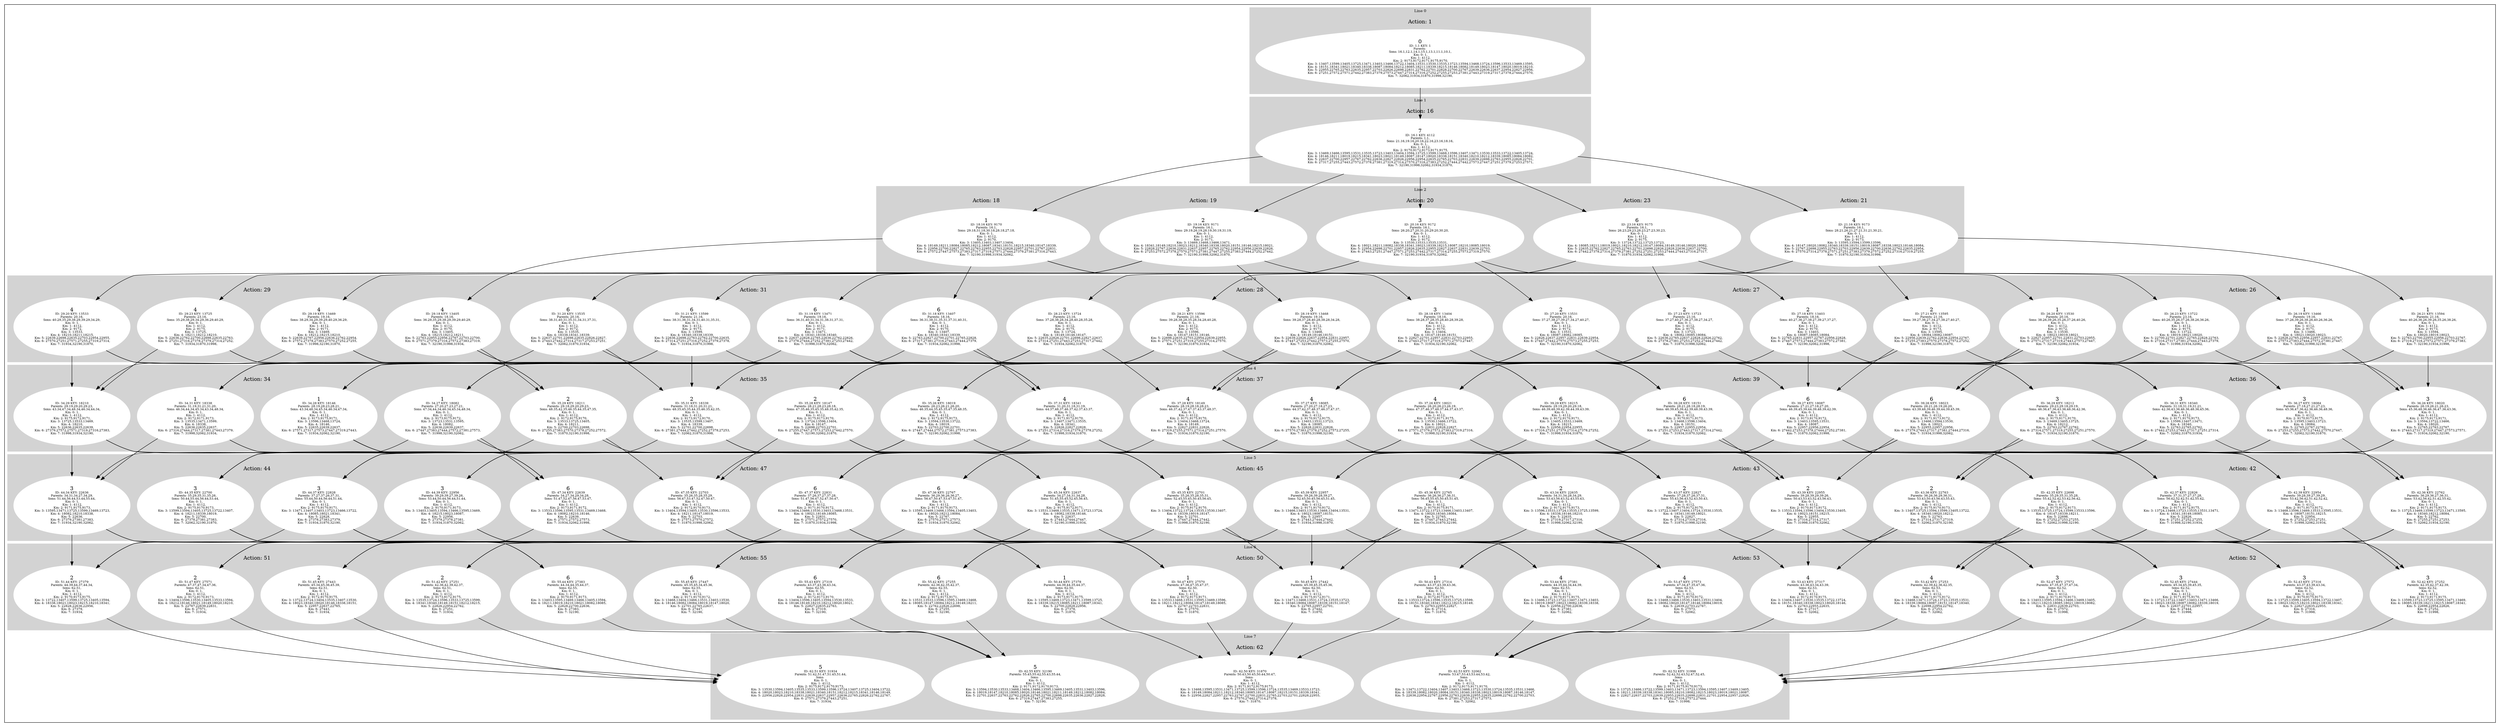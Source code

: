 digraph G {
subgraph cluster_info {

            subgraph cluster_1 {
            style=filled;
            color=lightgrey;
            node [style=filled,color=white];
            subgraph cluster_act_16 {
label = "Action: 16" 
step_16_1 [label=<7<BR /><FONT POINT-SIZE="8">ID: 16.1 KEY: 4112</FONT><BR /><FONT POINT-SIZE="8">Parents: 1.1,</FONT><BR /><FONT POINT-SIZE="8">Sons: 21.16,19.16,20.16,22.16,23.16,18.16,</FONT><BR /><FONT POINT-SIZE="8"> Km: 0: 1,</FONT><BR /><FONT POINT-SIZE="8"> Km: 1: 4112,</FONT><BR /><FONT POINT-SIZE="8"> Km: 2: 9170,9172,9173,9171,9175,</FONT><BR /><FONT POINT-SIZE="8"> Km: 3: 13469,13466,13595,13531,13535,13723,13403,13404,13594,13725,13599,13468,13596,13407,13471,13530,13533,13722,13405,13724,</FONT><BR /><FONT POINT-SIZE="8"> Km: 4: 18146,18211,18019,18215,18341,18023,18021,18149,18087,18147,18020,18338,18151,18340,18210,18212,18339,18085,18084,18082,</FONT><BR /><FONT POINT-SIZE="8"> Km: 5: 22637,22700,22957,22767,22762,22636,22827,22826,22956,22954,22635,22765,22703,22831,22639,22698,22763,22955,22828,22701,</FONT><BR /><FONT POINT-SIZE="8"> Km: 6: 27317,27255,27443,27572,27378,27381,27319,27314,27570,27316,27383,27252,27444,27442,27573,27447,27251,27379,27253,27571,</FONT><BR /><FONT POINT-SIZE="8"> Km: 7: 32190,31998,32062,31934,31870,</FONT>>]
}

            fontsize="10"
            label = "Line 1";
            }
            subgraph cluster_6 {
            style=filled;
            color=lightgrey;
            node [style=filled,color=white];
            subgraph cluster_act_52 {
label = "Action: 52" 
step_52_47 [label=<3<BR /><FONT POINT-SIZE="8">ID: 52.47 KEY: 27572</FONT><BR /><FONT POINT-SIZE="8">Parents: 47.35,47.37,47.34,</FONT><BR /><FONT POINT-SIZE="8">Sons: 62.52,</FONT><BR /><FONT POINT-SIZE="8"> Km: 0: 1,</FONT><BR /><FONT POINT-SIZE="8"> Km: 1: 4112,</FONT><BR /><FONT POINT-SIZE="8"> Km: 2: 9171,9170,9173,</FONT><BR /><FONT POINT-SIZE="8"> Km: 3: 13403,13595,13594,13466,13469,13405,</FONT><BR /><FONT POINT-SIZE="8"> Km: 4: 18211,18210,18085,18021,18019,18082,</FONT><BR /><FONT POINT-SIZE="8"> Km: 5: 22831,22639,22703,</FONT><BR /><FONT POINT-SIZE="8"> Km: 6: 27572,</FONT><BR /><FONT POINT-SIZE="8"> Km: 7: 31998,</FONT>>]
step_52_45 [label=<3<BR /><FONT POINT-SIZE="8">ID: 52.45 KEY: 27444</FONT><BR /><FONT POINT-SIZE="8">Parents: 45.34,45.39,45.35,</FONT><BR /><FONT POINT-SIZE="8">Sons: 62.52,</FONT><BR /><FONT POINT-SIZE="8"> Km: 0: 1,</FONT><BR /><FONT POINT-SIZE="8"> Km: 1: 4112,</FONT><BR /><FONT POINT-SIZE="8"> Km: 2: 9171,9175,9170,</FONT><BR /><FONT POINT-SIZE="8"> Km: 3: 13723,13722,13407,13403,13471,13466,</FONT><BR /><FONT POINT-SIZE="8"> Km: 4: 18023,18338,18087,18082,18339,18019,</FONT><BR /><FONT POINT-SIZE="8"> Km: 5: 22637,22701,22957,</FONT><BR /><FONT POINT-SIZE="8"> Km: 6: 27444,</FONT><BR /><FONT POINT-SIZE="8"> Km: 7: 31998,</FONT>>]
step_52_43 [label=<3<BR /><FONT POINT-SIZE="8">ID: 52.43 KEY: 27316</FONT><BR /><FONT POINT-SIZE="8">Parents: 43.37,43.39,43.34,</FONT><BR /><FONT POINT-SIZE="8">Sons: 62.52,</FONT><BR /><FONT POINT-SIZE="8"> Km: 0: 1,</FONT><BR /><FONT POINT-SIZE="8"> Km: 1: 4112,</FONT><BR /><FONT POINT-SIZE="8"> Km: 2: 9170,9175,9173,</FONT><BR /><FONT POINT-SIZE="8"> Km: 3: 13725,13599,13405,13594,13722,13407,</FONT><BR /><FONT POINT-SIZE="8"> Km: 4: 18023,18215,18210,18021,18338,18341,</FONT><BR /><FONT POINT-SIZE="8"> Km: 5: 22827,22635,22955,</FONT><BR /><FONT POINT-SIZE="8"> Km: 6: 27316,</FONT><BR /><FONT POINT-SIZE="8"> Km: 7: 31998,</FONT>>]
step_52_42 [label=<3<BR /><FONT POINT-SIZE="8">ID: 52.42 KEY: 27252</FONT><BR /><FONT POINT-SIZE="8">Parents: 42.35,42.37,42.39,</FONT><BR /><FONT POINT-SIZE="8">Sons: 62.52,</FONT><BR /><FONT POINT-SIZE="8"> Km: 0: 1,</FONT><BR /><FONT POINT-SIZE="8"> Km: 1: 4112,</FONT><BR /><FONT POINT-SIZE="8"> Km: 2: 9173,9171,9175,</FONT><BR /><FONT POINT-SIZE="8"> Km: 3: 13599,13723,13725,13595,13471,13469,</FONT><BR /><FONT POINT-SIZE="8"> Km: 4: 18085,18339,18211,18215,18087,18341,</FONT><BR /><FONT POINT-SIZE="8"> Km: 5: 22698,22954,22826,</FONT><BR /><FONT POINT-SIZE="8"> Km: 6: 27252,</FONT><BR /><FONT POINT-SIZE="8"> Km: 7: 31998,</FONT>>]
}
subgraph cluster_act_53 {
label = "Action: 53" 
step_53_44 [label=<4<BR /><FONT POINT-SIZE="8">ID: 53.44 KEY: 27381</FONT><BR /><FONT POINT-SIZE="8">Parents: 44.35,44.34,44.39,</FONT><BR /><FONT POINT-SIZE="8">Sons: 62.53,</FONT><BR /><FONT POINT-SIZE="8"> Km: 0: 1,</FONT><BR /><FONT POINT-SIZE="8"> Km: 1: 4112,</FONT><BR /><FONT POINT-SIZE="8"> Km: 2: 9170,9171,9175,</FONT><BR /><FONT POINT-SIZE="8"> Km: 3: 13466,13723,13722,13407,13471,13403,</FONT><BR /><FONT POINT-SIZE="8"> Km: 4: 18019,18087,18023,18082,18339,18338,</FONT><BR /><FONT POINT-SIZE="8"> Km: 5: 22956,22700,22636,</FONT><BR /><FONT POINT-SIZE="8"> Km: 6: 27381,</FONT><BR /><FONT POINT-SIZE="8"> Km: 7: 32062,</FONT>>]
step_53_43 [label=<4<BR /><FONT POINT-SIZE="8">ID: 53.43 KEY: 27317</FONT><BR /><FONT POINT-SIZE="8">Parents: 43.36,43.34,43.39,</FONT><BR /><FONT POINT-SIZE="8">Sons: 62.53,</FONT><BR /><FONT POINT-SIZE="8"> Km: 0: 1,</FONT><BR /><FONT POINT-SIZE="8"> Km: 1: 4112,</FONT><BR /><FONT POINT-SIZE="8"> Km: 2: 9172,9170,9175,</FONT><BR /><FONT POINT-SIZE="8"> Km: 3: 13404,13407,13530,13535,13722,13724,</FONT><BR /><FONT POINT-SIZE="8"> Km: 4: 18151,18340,18338,18023,18020,18146,</FONT><BR /><FONT POINT-SIZE="8"> Km: 5: 22763,22955,22635,</FONT><BR /><FONT POINT-SIZE="8"> Km: 6: 27317,</FONT><BR /><FONT POINT-SIZE="8"> Km: 7: 32062,</FONT>>]
step_53_47 [label=<4<BR /><FONT POINT-SIZE="8">ID: 53.47 KEY: 27573</FONT><BR /><FONT POINT-SIZE="8">Parents: 47.34,47.35,47.36,</FONT><BR /><FONT POINT-SIZE="8">Sons: 62.53,</FONT><BR /><FONT POINT-SIZE="8"> Km: 0: 1,</FONT><BR /><FONT POINT-SIZE="8"> Km: 1: 4112,</FONT><BR /><FONT POINT-SIZE="8"> Km: 2: 9171,9170,9172,</FONT><BR /><FONT POINT-SIZE="8"> Km: 3: 13468,13466,13530,13403,13531,13404,</FONT><BR /><FONT POINT-SIZE="8"> Km: 4: 18082,18020,18147,18146,18084,18019,</FONT><BR /><FONT POINT-SIZE="8"> Km: 5: 22639,22703,22767,</FONT><BR /><FONT POINT-SIZE="8"> Km: 6: 27573,</FONT><BR /><FONT POINT-SIZE="8"> Km: 7: 32062,</FONT>>]
step_53_42 [label=<4<BR /><FONT POINT-SIZE="8">ID: 53.42 KEY: 27253</FONT><BR /><FONT POINT-SIZE="8">Parents: 42.39,42.36,42.35,</FONT><BR /><FONT POINT-SIZE="8">Sons: 62.53,</FONT><BR /><FONT POINT-SIZE="8"> Km: 0: 1,</FONT><BR /><FONT POINT-SIZE="8"> Km: 1: 4112,</FONT><BR /><FONT POINT-SIZE="8"> Km: 2: 9171,9175,9172,</FONT><BR /><FONT POINT-SIZE="8"> Km: 3: 13468,13471,13724,13723,13535,13531,</FONT><BR /><FONT POINT-SIZE="8"> Km: 4: 18339,18084,18087,18151,18147,18340,</FONT><BR /><FONT POINT-SIZE="8"> Km: 5: 22698,22954,22762,</FONT><BR /><FONT POINT-SIZE="8"> Km: 6: 27253,</FONT><BR /><FONT POINT-SIZE="8"> Km: 7: 32062,</FONT>>]
}
subgraph cluster_act_50 {
label = "Action: 50" 
step_50_45 [label=<1<BR /><FONT POINT-SIZE="8">ID: 50.45 KEY: 27442</FONT><BR /><FONT POINT-SIZE="8">Parents: 45.39,45.35,45.36,</FONT><BR /><FONT POINT-SIZE="8">Sons: 62.50,</FONT><BR /><FONT POINT-SIZE="8"> Km: 0: 1,</FONT><BR /><FONT POINT-SIZE="8"> Km: 1: 4112,</FONT><BR /><FONT POINT-SIZE="8"> Km: 2: 9175,9172,9171,</FONT><BR /><FONT POINT-SIZE="8"> Km: 3: 13471,13468,13531,13724,13535,13723,</FONT><BR /><FONT POINT-SIZE="8"> Km: 4: 18340,18084,18087,18339,18151,18147,</FONT><BR /><FONT POINT-SIZE="8"> Km: 5: 22765,22957,22701,</FONT><BR /><FONT POINT-SIZE="8"> Km: 6: 27442,</FONT><BR /><FONT POINT-SIZE="8"> Km: 7: 31870,</FONT>>]
step_50_43 [label=<1<BR /><FONT POINT-SIZE="8">ID: 50.43 KEY: 27314</FONT><BR /><FONT POINT-SIZE="8">Parents: 43.37,43.39,43.36,</FONT><BR /><FONT POINT-SIZE="8">Sons: 62.50,</FONT><BR /><FONT POINT-SIZE="8"> Km: 0: 1,</FONT><BR /><FONT POINT-SIZE="8"> Km: 1: 4112,</FONT><BR /><FONT POINT-SIZE="8"> Km: 2: 9172,9173,9175,</FONT><BR /><FONT POINT-SIZE="8"> Km: 3: 13533,13724,13596,13535,13725,13599,</FONT><BR /><FONT POINT-SIZE="8"> Km: 4: 18151,18340,18341,18212,18215,18149,</FONT><BR /><FONT POINT-SIZE="8"> Km: 5: 22763,22955,22827,</FONT><BR /><FONT POINT-SIZE="8"> Km: 6: 27314,</FONT><BR /><FONT POINT-SIZE="8"> Km: 7: 31870,</FONT>>]
step_50_44 [label=<1<BR /><FONT POINT-SIZE="8">ID: 50.44 KEY: 27378</FONT><BR /><FONT POINT-SIZE="8">Parents: 44.39,44.35,44.37,</FONT><BR /><FONT POINT-SIZE="8">Sons: 62.50,</FONT><BR /><FONT POINT-SIZE="8"> Km: 0: 1,</FONT><BR /><FONT POINT-SIZE="8"> Km: 1: 4112,</FONT><BR /><FONT POINT-SIZE="8"> Km: 2: 9173,9171,9175,</FONT><BR /><FONT POINT-SIZE="8"> Km: 3: 13595,13469,13723,13471,13599,13725,</FONT><BR /><FONT POINT-SIZE="8"> Km: 4: 18339,18215,18085,18211,18087,18341,</FONT><BR /><FONT POINT-SIZE="8"> Km: 5: 22700,22828,22956,</FONT><BR /><FONT POINT-SIZE="8"> Km: 6: 27378,</FONT><BR /><FONT POINT-SIZE="8"> Km: 7: 31870,</FONT>>]
step_50_47 [label=<1<BR /><FONT POINT-SIZE="8">ID: 50.47 KEY: 27570</FONT><BR /><FONT POINT-SIZE="8">Parents: 47.36,47.35,47.37,</FONT><BR /><FONT POINT-SIZE="8">Sons: 62.50,</FONT><BR /><FONT POINT-SIZE="8"> Km: 0: 1,</FONT><BR /><FONT POINT-SIZE="8"> Km: 1: 4112,</FONT><BR /><FONT POINT-SIZE="8"> Km: 2: 9172,9173,9171,</FONT><BR /><FONT POINT-SIZE="8"> Km: 3: 13533,13468,13531,13595,13469,13596,</FONT><BR /><FONT POINT-SIZE="8"> Km: 4: 18211,18212,18084,18147,18149,18085,</FONT><BR /><FONT POINT-SIZE="8"> Km: 5: 22767,22703,22831,</FONT><BR /><FONT POINT-SIZE="8"> Km: 6: 27570,</FONT><BR /><FONT POINT-SIZE="8"> Km: 7: 31870,</FONT>>]
}
subgraph cluster_act_50 {
label = "Action: 50" 
step_50_45 [label=<1<BR /><FONT POINT-SIZE="8">ID: 50.45 KEY: 27442</FONT><BR /><FONT POINT-SIZE="8">Parents: 45.39,45.35,45.36,</FONT><BR /><FONT POINT-SIZE="8">Sons: 62.50,</FONT><BR /><FONT POINT-SIZE="8"> Km: 0: 1,</FONT><BR /><FONT POINT-SIZE="8"> Km: 1: 4112,</FONT><BR /><FONT POINT-SIZE="8"> Km: 2: 9175,9172,9171,</FONT><BR /><FONT POINT-SIZE="8"> Km: 3: 13471,13468,13531,13724,13535,13723,</FONT><BR /><FONT POINT-SIZE="8"> Km: 4: 18340,18084,18087,18339,18151,18147,</FONT><BR /><FONT POINT-SIZE="8"> Km: 5: 22765,22957,22701,</FONT><BR /><FONT POINT-SIZE="8"> Km: 6: 27442,</FONT><BR /><FONT POINT-SIZE="8"> Km: 7: 31870,</FONT>>]
step_50_43 [label=<1<BR /><FONT POINT-SIZE="8">ID: 50.43 KEY: 27314</FONT><BR /><FONT POINT-SIZE="8">Parents: 43.37,43.39,43.36,</FONT><BR /><FONT POINT-SIZE="8">Sons: 62.50,</FONT><BR /><FONT POINT-SIZE="8"> Km: 0: 1,</FONT><BR /><FONT POINT-SIZE="8"> Km: 1: 4112,</FONT><BR /><FONT POINT-SIZE="8"> Km: 2: 9172,9173,9175,</FONT><BR /><FONT POINT-SIZE="8"> Km: 3: 13533,13724,13596,13535,13725,13599,</FONT><BR /><FONT POINT-SIZE="8"> Km: 4: 18151,18340,18341,18212,18215,18149,</FONT><BR /><FONT POINT-SIZE="8"> Km: 5: 22763,22955,22827,</FONT><BR /><FONT POINT-SIZE="8"> Km: 6: 27314,</FONT><BR /><FONT POINT-SIZE="8"> Km: 7: 31870,</FONT>>]
step_50_44 [label=<1<BR /><FONT POINT-SIZE="8">ID: 50.44 KEY: 27378</FONT><BR /><FONT POINT-SIZE="8">Parents: 44.39,44.35,44.37,</FONT><BR /><FONT POINT-SIZE="8">Sons: 62.50,</FONT><BR /><FONT POINT-SIZE="8"> Km: 0: 1,</FONT><BR /><FONT POINT-SIZE="8"> Km: 1: 4112,</FONT><BR /><FONT POINT-SIZE="8"> Km: 2: 9173,9171,9175,</FONT><BR /><FONT POINT-SIZE="8"> Km: 3: 13595,13469,13723,13471,13599,13725,</FONT><BR /><FONT POINT-SIZE="8"> Km: 4: 18339,18215,18085,18211,18087,18341,</FONT><BR /><FONT POINT-SIZE="8"> Km: 5: 22700,22828,22956,</FONT><BR /><FONT POINT-SIZE="8"> Km: 6: 27378,</FONT><BR /><FONT POINT-SIZE="8"> Km: 7: 31870,</FONT>>]
step_50_47 [label=<1<BR /><FONT POINT-SIZE="8">ID: 50.47 KEY: 27570</FONT><BR /><FONT POINT-SIZE="8">Parents: 47.36,47.35,47.37,</FONT><BR /><FONT POINT-SIZE="8">Sons: 62.50,</FONT><BR /><FONT POINT-SIZE="8"> Km: 0: 1,</FONT><BR /><FONT POINT-SIZE="8"> Km: 1: 4112,</FONT><BR /><FONT POINT-SIZE="8"> Km: 2: 9172,9173,9171,</FONT><BR /><FONT POINT-SIZE="8"> Km: 3: 13533,13468,13531,13595,13469,13596,</FONT><BR /><FONT POINT-SIZE="8"> Km: 4: 18211,18212,18084,18147,18149,18085,</FONT><BR /><FONT POINT-SIZE="8"> Km: 5: 22767,22703,22831,</FONT><BR /><FONT POINT-SIZE="8"> Km: 6: 27570,</FONT><BR /><FONT POINT-SIZE="8"> Km: 7: 31870,</FONT>>]
}
subgraph cluster_act_52 {
label = "Action: 52" 
step_52_47 [label=<3<BR /><FONT POINT-SIZE="8">ID: 52.47 KEY: 27572</FONT><BR /><FONT POINT-SIZE="8">Parents: 47.35,47.37,47.34,</FONT><BR /><FONT POINT-SIZE="8">Sons: 62.52,</FONT><BR /><FONT POINT-SIZE="8"> Km: 0: 1,</FONT><BR /><FONT POINT-SIZE="8"> Km: 1: 4112,</FONT><BR /><FONT POINT-SIZE="8"> Km: 2: 9171,9170,9173,</FONT><BR /><FONT POINT-SIZE="8"> Km: 3: 13403,13595,13594,13466,13469,13405,</FONT><BR /><FONT POINT-SIZE="8"> Km: 4: 18211,18210,18085,18021,18019,18082,</FONT><BR /><FONT POINT-SIZE="8"> Km: 5: 22831,22639,22703,</FONT><BR /><FONT POINT-SIZE="8"> Km: 6: 27572,</FONT><BR /><FONT POINT-SIZE="8"> Km: 7: 31998,</FONT>>]
step_52_45 [label=<3<BR /><FONT POINT-SIZE="8">ID: 52.45 KEY: 27444</FONT><BR /><FONT POINT-SIZE="8">Parents: 45.34,45.39,45.35,</FONT><BR /><FONT POINT-SIZE="8">Sons: 62.52,</FONT><BR /><FONT POINT-SIZE="8"> Km: 0: 1,</FONT><BR /><FONT POINT-SIZE="8"> Km: 1: 4112,</FONT><BR /><FONT POINT-SIZE="8"> Km: 2: 9171,9175,9170,</FONT><BR /><FONT POINT-SIZE="8"> Km: 3: 13723,13722,13407,13403,13471,13466,</FONT><BR /><FONT POINT-SIZE="8"> Km: 4: 18023,18338,18087,18082,18339,18019,</FONT><BR /><FONT POINT-SIZE="8"> Km: 5: 22637,22701,22957,</FONT><BR /><FONT POINT-SIZE="8"> Km: 6: 27444,</FONT><BR /><FONT POINT-SIZE="8"> Km: 7: 31998,</FONT>>]
step_52_43 [label=<3<BR /><FONT POINT-SIZE="8">ID: 52.43 KEY: 27316</FONT><BR /><FONT POINT-SIZE="8">Parents: 43.37,43.39,43.34,</FONT><BR /><FONT POINT-SIZE="8">Sons: 62.52,</FONT><BR /><FONT POINT-SIZE="8"> Km: 0: 1,</FONT><BR /><FONT POINT-SIZE="8"> Km: 1: 4112,</FONT><BR /><FONT POINT-SIZE="8"> Km: 2: 9170,9175,9173,</FONT><BR /><FONT POINT-SIZE="8"> Km: 3: 13725,13599,13405,13594,13722,13407,</FONT><BR /><FONT POINT-SIZE="8"> Km: 4: 18023,18215,18210,18021,18338,18341,</FONT><BR /><FONT POINT-SIZE="8"> Km: 5: 22827,22635,22955,</FONT><BR /><FONT POINT-SIZE="8"> Km: 6: 27316,</FONT><BR /><FONT POINT-SIZE="8"> Km: 7: 31998,</FONT>>]
step_52_42 [label=<3<BR /><FONT POINT-SIZE="8">ID: 52.42 KEY: 27252</FONT><BR /><FONT POINT-SIZE="8">Parents: 42.35,42.37,42.39,</FONT><BR /><FONT POINT-SIZE="8">Sons: 62.52,</FONT><BR /><FONT POINT-SIZE="8"> Km: 0: 1,</FONT><BR /><FONT POINT-SIZE="8"> Km: 1: 4112,</FONT><BR /><FONT POINT-SIZE="8"> Km: 2: 9173,9171,9175,</FONT><BR /><FONT POINT-SIZE="8"> Km: 3: 13599,13723,13725,13595,13471,13469,</FONT><BR /><FONT POINT-SIZE="8"> Km: 4: 18085,18339,18211,18215,18087,18341,</FONT><BR /><FONT POINT-SIZE="8"> Km: 5: 22698,22954,22826,</FONT><BR /><FONT POINT-SIZE="8"> Km: 6: 27252,</FONT><BR /><FONT POINT-SIZE="8"> Km: 7: 31998,</FONT>>]
}
subgraph cluster_act_55 {
label = "Action: 55" 
step_55_43 [label=<6<BR /><FONT POINT-SIZE="8">ID: 55.43 KEY: 27319</FONT><BR /><FONT POINT-SIZE="8">Parents: 43.37,43.36,43.34,</FONT><BR /><FONT POINT-SIZE="8">Sons: 62.55,</FONT><BR /><FONT POINT-SIZE="8"> Km: 0: 1,</FONT><BR /><FONT POINT-SIZE="8"> Km: 1: 4112,</FONT><BR /><FONT POINT-SIZE="8"> Km: 2: 9172,9173,9170,</FONT><BR /><FONT POINT-SIZE="8"> Km: 3: 13404,13596,13405,13594,13530,13533,</FONT><BR /><FONT POINT-SIZE="8"> Km: 4: 18146,18149,18210,18212,18020,18021,</FONT><BR /><FONT POINT-SIZE="8"> Km: 5: 22827,22635,22763,</FONT><BR /><FONT POINT-SIZE="8"> Km: 6: 27319,</FONT><BR /><FONT POINT-SIZE="8"> Km: 7: 32190,</FONT>>]
step_55_45 [label=<6<BR /><FONT POINT-SIZE="8">ID: 55.45 KEY: 27447</FONT><BR /><FONT POINT-SIZE="8">Parents: 45.35,45.34,45.36,</FONT><BR /><FONT POINT-SIZE="8">Sons: 62.55,</FONT><BR /><FONT POINT-SIZE="8"> Km: 0: 1,</FONT><BR /><FONT POINT-SIZE="8"> Km: 1: 4112,</FONT><BR /><FONT POINT-SIZE="8"> Km: 2: 9171,9170,9172,</FONT><BR /><FONT POINT-SIZE="8"> Km: 3: 13468,13404,13466,13531,13403,13530,</FONT><BR /><FONT POINT-SIZE="8"> Km: 4: 18146,18082,18084,18019,18147,18020,</FONT><BR /><FONT POINT-SIZE="8"> Km: 5: 22701,22765,22637,</FONT><BR /><FONT POINT-SIZE="8"> Km: 6: 27447,</FONT><BR /><FONT POINT-SIZE="8"> Km: 7: 32190,</FONT>>]
step_55_44 [label=<6<BR /><FONT POINT-SIZE="8">ID: 55.44 KEY: 27383</FONT><BR /><FONT POINT-SIZE="8">Parents: 44.34,44.35,44.37,</FONT><BR /><FONT POINT-SIZE="8">Sons: 62.55,</FONT><BR /><FONT POINT-SIZE="8"> Km: 0: 1,</FONT><BR /><FONT POINT-SIZE="8"> Km: 1: 4112,</FONT><BR /><FONT POINT-SIZE="8"> Km: 2: 9170,9171,9173,</FONT><BR /><FONT POINT-SIZE="8"> Km: 3: 13403,13595,13469,13466,13405,13594,</FONT><BR /><FONT POINT-SIZE="8"> Km: 4: 18211,18019,18210,18021,18082,18085,</FONT><BR /><FONT POINT-SIZE="8"> Km: 5: 22828,22700,22636,</FONT><BR /><FONT POINT-SIZE="8"> Km: 6: 27383,</FONT><BR /><FONT POINT-SIZE="8"> Km: 7: 32190,</FONT>>]
step_55_42 [label=<6<BR /><FONT POINT-SIZE="8">ID: 55.42 KEY: 27255</FONT><BR /><FONT POINT-SIZE="8">Parents: 42.36,42.35,42.37,</FONT><BR /><FONT POINT-SIZE="8">Sons: 62.55,</FONT><BR /><FONT POINT-SIZE="8"> Km: 0: 1,</FONT><BR /><FONT POINT-SIZE="8"> Km: 1: 4112,</FONT><BR /><FONT POINT-SIZE="8"> Km: 2: 9172,9173,9171,</FONT><BR /><FONT POINT-SIZE="8"> Km: 3: 13531,13533,13596,13595,13469,13468,</FONT><BR /><FONT POINT-SIZE="8"> Km: 4: 18085,18147,18084,18212,18149,18211,</FONT><BR /><FONT POINT-SIZE="8"> Km: 5: 22762,22826,22698,</FONT><BR /><FONT POINT-SIZE="8"> Km: 6: 27255,</FONT><BR /><FONT POINT-SIZE="8"> Km: 7: 32190,</FONT>>]
}
subgraph cluster_act_52 {
label = "Action: 52" 
step_52_47 [label=<3<BR /><FONT POINT-SIZE="8">ID: 52.47 KEY: 27572</FONT><BR /><FONT POINT-SIZE="8">Parents: 47.35,47.37,47.34,</FONT><BR /><FONT POINT-SIZE="8">Sons: 62.52,</FONT><BR /><FONT POINT-SIZE="8"> Km: 0: 1,</FONT><BR /><FONT POINT-SIZE="8"> Km: 1: 4112,</FONT><BR /><FONT POINT-SIZE="8"> Km: 2: 9171,9170,9173,</FONT><BR /><FONT POINT-SIZE="8"> Km: 3: 13403,13595,13594,13466,13469,13405,</FONT><BR /><FONT POINT-SIZE="8"> Km: 4: 18211,18210,18085,18021,18019,18082,</FONT><BR /><FONT POINT-SIZE="8"> Km: 5: 22831,22639,22703,</FONT><BR /><FONT POINT-SIZE="8"> Km: 6: 27572,</FONT><BR /><FONT POINT-SIZE="8"> Km: 7: 31998,</FONT>>]
step_52_45 [label=<3<BR /><FONT POINT-SIZE="8">ID: 52.45 KEY: 27444</FONT><BR /><FONT POINT-SIZE="8">Parents: 45.34,45.39,45.35,</FONT><BR /><FONT POINT-SIZE="8">Sons: 62.52,</FONT><BR /><FONT POINT-SIZE="8"> Km: 0: 1,</FONT><BR /><FONT POINT-SIZE="8"> Km: 1: 4112,</FONT><BR /><FONT POINT-SIZE="8"> Km: 2: 9171,9175,9170,</FONT><BR /><FONT POINT-SIZE="8"> Km: 3: 13723,13722,13407,13403,13471,13466,</FONT><BR /><FONT POINT-SIZE="8"> Km: 4: 18023,18338,18087,18082,18339,18019,</FONT><BR /><FONT POINT-SIZE="8"> Km: 5: 22637,22701,22957,</FONT><BR /><FONT POINT-SIZE="8"> Km: 6: 27444,</FONT><BR /><FONT POINT-SIZE="8"> Km: 7: 31998,</FONT>>]
step_52_43 [label=<3<BR /><FONT POINT-SIZE="8">ID: 52.43 KEY: 27316</FONT><BR /><FONT POINT-SIZE="8">Parents: 43.37,43.39,43.34,</FONT><BR /><FONT POINT-SIZE="8">Sons: 62.52,</FONT><BR /><FONT POINT-SIZE="8"> Km: 0: 1,</FONT><BR /><FONT POINT-SIZE="8"> Km: 1: 4112,</FONT><BR /><FONT POINT-SIZE="8"> Km: 2: 9170,9175,9173,</FONT><BR /><FONT POINT-SIZE="8"> Km: 3: 13725,13599,13405,13594,13722,13407,</FONT><BR /><FONT POINT-SIZE="8"> Km: 4: 18023,18215,18210,18021,18338,18341,</FONT><BR /><FONT POINT-SIZE="8"> Km: 5: 22827,22635,22955,</FONT><BR /><FONT POINT-SIZE="8"> Km: 6: 27316,</FONT><BR /><FONT POINT-SIZE="8"> Km: 7: 31998,</FONT>>]
step_52_42 [label=<3<BR /><FONT POINT-SIZE="8">ID: 52.42 KEY: 27252</FONT><BR /><FONT POINT-SIZE="8">Parents: 42.35,42.37,42.39,</FONT><BR /><FONT POINT-SIZE="8">Sons: 62.52,</FONT><BR /><FONT POINT-SIZE="8"> Km: 0: 1,</FONT><BR /><FONT POINT-SIZE="8"> Km: 1: 4112,</FONT><BR /><FONT POINT-SIZE="8"> Km: 2: 9173,9171,9175,</FONT><BR /><FONT POINT-SIZE="8"> Km: 3: 13599,13723,13725,13595,13471,13469,</FONT><BR /><FONT POINT-SIZE="8"> Km: 4: 18085,18339,18211,18215,18087,18341,</FONT><BR /><FONT POINT-SIZE="8"> Km: 5: 22698,22954,22826,</FONT><BR /><FONT POINT-SIZE="8"> Km: 6: 27252,</FONT><BR /><FONT POINT-SIZE="8"> Km: 7: 31998,</FONT>>]
}
subgraph cluster_act_53 {
label = "Action: 53" 
step_53_44 [label=<4<BR /><FONT POINT-SIZE="8">ID: 53.44 KEY: 27381</FONT><BR /><FONT POINT-SIZE="8">Parents: 44.35,44.34,44.39,</FONT><BR /><FONT POINT-SIZE="8">Sons: 62.53,</FONT><BR /><FONT POINT-SIZE="8"> Km: 0: 1,</FONT><BR /><FONT POINT-SIZE="8"> Km: 1: 4112,</FONT><BR /><FONT POINT-SIZE="8"> Km: 2: 9170,9171,9175,</FONT><BR /><FONT POINT-SIZE="8"> Km: 3: 13466,13723,13722,13407,13471,13403,</FONT><BR /><FONT POINT-SIZE="8"> Km: 4: 18019,18087,18023,18082,18339,18338,</FONT><BR /><FONT POINT-SIZE="8"> Km: 5: 22956,22700,22636,</FONT><BR /><FONT POINT-SIZE="8"> Km: 6: 27381,</FONT><BR /><FONT POINT-SIZE="8"> Km: 7: 32062,</FONT>>]
step_53_43 [label=<4<BR /><FONT POINT-SIZE="8">ID: 53.43 KEY: 27317</FONT><BR /><FONT POINT-SIZE="8">Parents: 43.36,43.34,43.39,</FONT><BR /><FONT POINT-SIZE="8">Sons: 62.53,</FONT><BR /><FONT POINT-SIZE="8"> Km: 0: 1,</FONT><BR /><FONT POINT-SIZE="8"> Km: 1: 4112,</FONT><BR /><FONT POINT-SIZE="8"> Km: 2: 9172,9170,9175,</FONT><BR /><FONT POINT-SIZE="8"> Km: 3: 13404,13407,13530,13535,13722,13724,</FONT><BR /><FONT POINT-SIZE="8"> Km: 4: 18151,18340,18338,18023,18020,18146,</FONT><BR /><FONT POINT-SIZE="8"> Km: 5: 22763,22955,22635,</FONT><BR /><FONT POINT-SIZE="8"> Km: 6: 27317,</FONT><BR /><FONT POINT-SIZE="8"> Km: 7: 32062,</FONT>>]
step_53_47 [label=<4<BR /><FONT POINT-SIZE="8">ID: 53.47 KEY: 27573</FONT><BR /><FONT POINT-SIZE="8">Parents: 47.34,47.35,47.36,</FONT><BR /><FONT POINT-SIZE="8">Sons: 62.53,</FONT><BR /><FONT POINT-SIZE="8"> Km: 0: 1,</FONT><BR /><FONT POINT-SIZE="8"> Km: 1: 4112,</FONT><BR /><FONT POINT-SIZE="8"> Km: 2: 9171,9170,9172,</FONT><BR /><FONT POINT-SIZE="8"> Km: 3: 13468,13466,13530,13403,13531,13404,</FONT><BR /><FONT POINT-SIZE="8"> Km: 4: 18082,18020,18147,18146,18084,18019,</FONT><BR /><FONT POINT-SIZE="8"> Km: 5: 22639,22703,22767,</FONT><BR /><FONT POINT-SIZE="8"> Km: 6: 27573,</FONT><BR /><FONT POINT-SIZE="8"> Km: 7: 32062,</FONT>>]
step_53_42 [label=<4<BR /><FONT POINT-SIZE="8">ID: 53.42 KEY: 27253</FONT><BR /><FONT POINT-SIZE="8">Parents: 42.39,42.36,42.35,</FONT><BR /><FONT POINT-SIZE="8">Sons: 62.53,</FONT><BR /><FONT POINT-SIZE="8"> Km: 0: 1,</FONT><BR /><FONT POINT-SIZE="8"> Km: 1: 4112,</FONT><BR /><FONT POINT-SIZE="8"> Km: 2: 9171,9175,9172,</FONT><BR /><FONT POINT-SIZE="8"> Km: 3: 13468,13471,13724,13723,13535,13531,</FONT><BR /><FONT POINT-SIZE="8"> Km: 4: 18339,18084,18087,18151,18147,18340,</FONT><BR /><FONT POINT-SIZE="8"> Km: 5: 22698,22954,22762,</FONT><BR /><FONT POINT-SIZE="8"> Km: 6: 27253,</FONT><BR /><FONT POINT-SIZE="8"> Km: 7: 32062,</FONT>>]
}
subgraph cluster_act_50 {
label = "Action: 50" 
step_50_45 [label=<1<BR /><FONT POINT-SIZE="8">ID: 50.45 KEY: 27442</FONT><BR /><FONT POINT-SIZE="8">Parents: 45.39,45.35,45.36,</FONT><BR /><FONT POINT-SIZE="8">Sons: 62.50,</FONT><BR /><FONT POINT-SIZE="8"> Km: 0: 1,</FONT><BR /><FONT POINT-SIZE="8"> Km: 1: 4112,</FONT><BR /><FONT POINT-SIZE="8"> Km: 2: 9175,9172,9171,</FONT><BR /><FONT POINT-SIZE="8"> Km: 3: 13471,13468,13531,13724,13535,13723,</FONT><BR /><FONT POINT-SIZE="8"> Km: 4: 18340,18084,18087,18339,18151,18147,</FONT><BR /><FONT POINT-SIZE="8"> Km: 5: 22765,22957,22701,</FONT><BR /><FONT POINT-SIZE="8"> Km: 6: 27442,</FONT><BR /><FONT POINT-SIZE="8"> Km: 7: 31870,</FONT>>]
step_50_43 [label=<1<BR /><FONT POINT-SIZE="8">ID: 50.43 KEY: 27314</FONT><BR /><FONT POINT-SIZE="8">Parents: 43.37,43.39,43.36,</FONT><BR /><FONT POINT-SIZE="8">Sons: 62.50,</FONT><BR /><FONT POINT-SIZE="8"> Km: 0: 1,</FONT><BR /><FONT POINT-SIZE="8"> Km: 1: 4112,</FONT><BR /><FONT POINT-SIZE="8"> Km: 2: 9172,9173,9175,</FONT><BR /><FONT POINT-SIZE="8"> Km: 3: 13533,13724,13596,13535,13725,13599,</FONT><BR /><FONT POINT-SIZE="8"> Km: 4: 18151,18340,18341,18212,18215,18149,</FONT><BR /><FONT POINT-SIZE="8"> Km: 5: 22763,22955,22827,</FONT><BR /><FONT POINT-SIZE="8"> Km: 6: 27314,</FONT><BR /><FONT POINT-SIZE="8"> Km: 7: 31870,</FONT>>]
step_50_44 [label=<1<BR /><FONT POINT-SIZE="8">ID: 50.44 KEY: 27378</FONT><BR /><FONT POINT-SIZE="8">Parents: 44.39,44.35,44.37,</FONT><BR /><FONT POINT-SIZE="8">Sons: 62.50,</FONT><BR /><FONT POINT-SIZE="8"> Km: 0: 1,</FONT><BR /><FONT POINT-SIZE="8"> Km: 1: 4112,</FONT><BR /><FONT POINT-SIZE="8"> Km: 2: 9173,9171,9175,</FONT><BR /><FONT POINT-SIZE="8"> Km: 3: 13595,13469,13723,13471,13599,13725,</FONT><BR /><FONT POINT-SIZE="8"> Km: 4: 18339,18215,18085,18211,18087,18341,</FONT><BR /><FONT POINT-SIZE="8"> Km: 5: 22700,22828,22956,</FONT><BR /><FONT POINT-SIZE="8"> Km: 6: 27378,</FONT><BR /><FONT POINT-SIZE="8"> Km: 7: 31870,</FONT>>]
step_50_47 [label=<1<BR /><FONT POINT-SIZE="8">ID: 50.47 KEY: 27570</FONT><BR /><FONT POINT-SIZE="8">Parents: 47.36,47.35,47.37,</FONT><BR /><FONT POINT-SIZE="8">Sons: 62.50,</FONT><BR /><FONT POINT-SIZE="8"> Km: 0: 1,</FONT><BR /><FONT POINT-SIZE="8"> Km: 1: 4112,</FONT><BR /><FONT POINT-SIZE="8"> Km: 2: 9172,9173,9171,</FONT><BR /><FONT POINT-SIZE="8"> Km: 3: 13533,13468,13531,13595,13469,13596,</FONT><BR /><FONT POINT-SIZE="8"> Km: 4: 18211,18212,18084,18147,18149,18085,</FONT><BR /><FONT POINT-SIZE="8"> Km: 5: 22767,22703,22831,</FONT><BR /><FONT POINT-SIZE="8"> Km: 6: 27570,</FONT><BR /><FONT POINT-SIZE="8"> Km: 7: 31870,</FONT>>]
}
subgraph cluster_act_53 {
label = "Action: 53" 
step_53_44 [label=<4<BR /><FONT POINT-SIZE="8">ID: 53.44 KEY: 27381</FONT><BR /><FONT POINT-SIZE="8">Parents: 44.35,44.34,44.39,</FONT><BR /><FONT POINT-SIZE="8">Sons: 62.53,</FONT><BR /><FONT POINT-SIZE="8"> Km: 0: 1,</FONT><BR /><FONT POINT-SIZE="8"> Km: 1: 4112,</FONT><BR /><FONT POINT-SIZE="8"> Km: 2: 9170,9171,9175,</FONT><BR /><FONT POINT-SIZE="8"> Km: 3: 13466,13723,13722,13407,13471,13403,</FONT><BR /><FONT POINT-SIZE="8"> Km: 4: 18019,18087,18023,18082,18339,18338,</FONT><BR /><FONT POINT-SIZE="8"> Km: 5: 22956,22700,22636,</FONT><BR /><FONT POINT-SIZE="8"> Km: 6: 27381,</FONT><BR /><FONT POINT-SIZE="8"> Km: 7: 32062,</FONT>>]
step_53_43 [label=<4<BR /><FONT POINT-SIZE="8">ID: 53.43 KEY: 27317</FONT><BR /><FONT POINT-SIZE="8">Parents: 43.36,43.34,43.39,</FONT><BR /><FONT POINT-SIZE="8">Sons: 62.53,</FONT><BR /><FONT POINT-SIZE="8"> Km: 0: 1,</FONT><BR /><FONT POINT-SIZE="8"> Km: 1: 4112,</FONT><BR /><FONT POINT-SIZE="8"> Km: 2: 9172,9170,9175,</FONT><BR /><FONT POINT-SIZE="8"> Km: 3: 13404,13407,13530,13535,13722,13724,</FONT><BR /><FONT POINT-SIZE="8"> Km: 4: 18151,18340,18338,18023,18020,18146,</FONT><BR /><FONT POINT-SIZE="8"> Km: 5: 22763,22955,22635,</FONT><BR /><FONT POINT-SIZE="8"> Km: 6: 27317,</FONT><BR /><FONT POINT-SIZE="8"> Km: 7: 32062,</FONT>>]
step_53_47 [label=<4<BR /><FONT POINT-SIZE="8">ID: 53.47 KEY: 27573</FONT><BR /><FONT POINT-SIZE="8">Parents: 47.34,47.35,47.36,</FONT><BR /><FONT POINT-SIZE="8">Sons: 62.53,</FONT><BR /><FONT POINT-SIZE="8"> Km: 0: 1,</FONT><BR /><FONT POINT-SIZE="8"> Km: 1: 4112,</FONT><BR /><FONT POINT-SIZE="8"> Km: 2: 9171,9170,9172,</FONT><BR /><FONT POINT-SIZE="8"> Km: 3: 13468,13466,13530,13403,13531,13404,</FONT><BR /><FONT POINT-SIZE="8"> Km: 4: 18082,18020,18147,18146,18084,18019,</FONT><BR /><FONT POINT-SIZE="8"> Km: 5: 22639,22703,22767,</FONT><BR /><FONT POINT-SIZE="8"> Km: 6: 27573,</FONT><BR /><FONT POINT-SIZE="8"> Km: 7: 32062,</FONT>>]
step_53_42 [label=<4<BR /><FONT POINT-SIZE="8">ID: 53.42 KEY: 27253</FONT><BR /><FONT POINT-SIZE="8">Parents: 42.39,42.36,42.35,</FONT><BR /><FONT POINT-SIZE="8">Sons: 62.53,</FONT><BR /><FONT POINT-SIZE="8"> Km: 0: 1,</FONT><BR /><FONT POINT-SIZE="8"> Km: 1: 4112,</FONT><BR /><FONT POINT-SIZE="8"> Km: 2: 9171,9175,9172,</FONT><BR /><FONT POINT-SIZE="8"> Km: 3: 13468,13471,13724,13723,13535,13531,</FONT><BR /><FONT POINT-SIZE="8"> Km: 4: 18339,18084,18087,18151,18147,18340,</FONT><BR /><FONT POINT-SIZE="8"> Km: 5: 22698,22954,22762,</FONT><BR /><FONT POINT-SIZE="8"> Km: 6: 27253,</FONT><BR /><FONT POINT-SIZE="8"> Km: 7: 32062,</FONT>>]
}
subgraph cluster_act_55 {
label = "Action: 55" 
step_55_43 [label=<6<BR /><FONT POINT-SIZE="8">ID: 55.43 KEY: 27319</FONT><BR /><FONT POINT-SIZE="8">Parents: 43.37,43.36,43.34,</FONT><BR /><FONT POINT-SIZE="8">Sons: 62.55,</FONT><BR /><FONT POINT-SIZE="8"> Km: 0: 1,</FONT><BR /><FONT POINT-SIZE="8"> Km: 1: 4112,</FONT><BR /><FONT POINT-SIZE="8"> Km: 2: 9172,9173,9170,</FONT><BR /><FONT POINT-SIZE="8"> Km: 3: 13404,13596,13405,13594,13530,13533,</FONT><BR /><FONT POINT-SIZE="8"> Km: 4: 18146,18149,18210,18212,18020,18021,</FONT><BR /><FONT POINT-SIZE="8"> Km: 5: 22827,22635,22763,</FONT><BR /><FONT POINT-SIZE="8"> Km: 6: 27319,</FONT><BR /><FONT POINT-SIZE="8"> Km: 7: 32190,</FONT>>]
step_55_45 [label=<6<BR /><FONT POINT-SIZE="8">ID: 55.45 KEY: 27447</FONT><BR /><FONT POINT-SIZE="8">Parents: 45.35,45.34,45.36,</FONT><BR /><FONT POINT-SIZE="8">Sons: 62.55,</FONT><BR /><FONT POINT-SIZE="8"> Km: 0: 1,</FONT><BR /><FONT POINT-SIZE="8"> Km: 1: 4112,</FONT><BR /><FONT POINT-SIZE="8"> Km: 2: 9171,9170,9172,</FONT><BR /><FONT POINT-SIZE="8"> Km: 3: 13468,13404,13466,13531,13403,13530,</FONT><BR /><FONT POINT-SIZE="8"> Km: 4: 18146,18082,18084,18019,18147,18020,</FONT><BR /><FONT POINT-SIZE="8"> Km: 5: 22701,22765,22637,</FONT><BR /><FONT POINT-SIZE="8"> Km: 6: 27447,</FONT><BR /><FONT POINT-SIZE="8"> Km: 7: 32190,</FONT>>]
step_55_44 [label=<6<BR /><FONT POINT-SIZE="8">ID: 55.44 KEY: 27383</FONT><BR /><FONT POINT-SIZE="8">Parents: 44.34,44.35,44.37,</FONT><BR /><FONT POINT-SIZE="8">Sons: 62.55,</FONT><BR /><FONT POINT-SIZE="8"> Km: 0: 1,</FONT><BR /><FONT POINT-SIZE="8"> Km: 1: 4112,</FONT><BR /><FONT POINT-SIZE="8"> Km: 2: 9170,9171,9173,</FONT><BR /><FONT POINT-SIZE="8"> Km: 3: 13403,13595,13469,13466,13405,13594,</FONT><BR /><FONT POINT-SIZE="8"> Km: 4: 18211,18019,18210,18021,18082,18085,</FONT><BR /><FONT POINT-SIZE="8"> Km: 5: 22828,22700,22636,</FONT><BR /><FONT POINT-SIZE="8"> Km: 6: 27383,</FONT><BR /><FONT POINT-SIZE="8"> Km: 7: 32190,</FONT>>]
step_55_42 [label=<6<BR /><FONT POINT-SIZE="8">ID: 55.42 KEY: 27255</FONT><BR /><FONT POINT-SIZE="8">Parents: 42.36,42.35,42.37,</FONT><BR /><FONT POINT-SIZE="8">Sons: 62.55,</FONT><BR /><FONT POINT-SIZE="8"> Km: 0: 1,</FONT><BR /><FONT POINT-SIZE="8"> Km: 1: 4112,</FONT><BR /><FONT POINT-SIZE="8"> Km: 2: 9172,9173,9171,</FONT><BR /><FONT POINT-SIZE="8"> Km: 3: 13531,13533,13596,13595,13469,13468,</FONT><BR /><FONT POINT-SIZE="8"> Km: 4: 18085,18147,18084,18212,18149,18211,</FONT><BR /><FONT POINT-SIZE="8"> Km: 5: 22762,22826,22698,</FONT><BR /><FONT POINT-SIZE="8"> Km: 6: 27255,</FONT><BR /><FONT POINT-SIZE="8"> Km: 7: 32190,</FONT>>]
}
subgraph cluster_act_51 {
label = "Action: 51" 
step_51_47 [label=<2<BR /><FONT POINT-SIZE="8">ID: 51.47 KEY: 27571</FONT><BR /><FONT POINT-SIZE="8">Parents: 47.37,47.34,47.36,</FONT><BR /><FONT POINT-SIZE="8">Sons: 62.51,</FONT><BR /><FONT POINT-SIZE="8"> Km: 0: 1,</FONT><BR /><FONT POINT-SIZE="8"> Km: 1: 4112,</FONT><BR /><FONT POINT-SIZE="8"> Km: 2: 9172,9170,9173,</FONT><BR /><FONT POINT-SIZE="8"> Km: 3: 13404,13596,13530,13405,13533,13594,</FONT><BR /><FONT POINT-SIZE="8"> Km: 4: 18212,18146,18021,18149,18020,18210,</FONT><BR /><FONT POINT-SIZE="8"> Km: 5: 22767,22639,22831,</FONT><BR /><FONT POINT-SIZE="8"> Km: 6: 27571,</FONT><BR /><FONT POINT-SIZE="8"> Km: 7: 31934,</FONT>>]
step_51_44 [label=<2<BR /><FONT POINT-SIZE="8">ID: 51.44 KEY: 27379</FONT><BR /><FONT POINT-SIZE="8">Parents: 44.39,44.37,44.34,</FONT><BR /><FONT POINT-SIZE="8">Sons: 62.51,</FONT><BR /><FONT POINT-SIZE="8"> Km: 0: 1,</FONT><BR /><FONT POINT-SIZE="8"> Km: 1: 4112,</FONT><BR /><FONT POINT-SIZE="8"> Km: 2: 9170,9173,9175,</FONT><BR /><FONT POINT-SIZE="8"> Km: 3: 13722,13407,13599,13725,13405,13594,</FONT><BR /><FONT POINT-SIZE="8"> Km: 4: 18338,18021,18023,18215,18210,18341,</FONT><BR /><FONT POINT-SIZE="8"> Km: 5: 22828,22636,22956,</FONT><BR /><FONT POINT-SIZE="8"> Km: 6: 27379,</FONT><BR /><FONT POINT-SIZE="8"> Km: 7: 31934,</FONT>>]
step_51_45 [label=<2<BR /><FONT POINT-SIZE="8">ID: 51.45 KEY: 27443</FONT><BR /><FONT POINT-SIZE="8">Parents: 45.34,45.36,45.39,</FONT><BR /><FONT POINT-SIZE="8">Sons: 62.51,</FONT><BR /><FONT POINT-SIZE="8"> Km: 0: 1,</FONT><BR /><FONT POINT-SIZE="8"> Km: 1: 4112,</FONT><BR /><FONT POINT-SIZE="8"> Km: 2: 9172,9170,9175,</FONT><BR /><FONT POINT-SIZE="8"> Km: 3: 13722,13724,13404,13535,13407,13530,</FONT><BR /><FONT POINT-SIZE="8"> Km: 4: 18023,18340,18020,18146,18338,18151,</FONT><BR /><FONT POINT-SIZE="8"> Km: 5: 22957,22637,22765,</FONT><BR /><FONT POINT-SIZE="8"> Km: 6: 27443,</FONT><BR /><FONT POINT-SIZE="8"> Km: 7: 31934,</FONT>>]
step_51_42 [label=<2<BR /><FONT POINT-SIZE="8">ID: 51.42 KEY: 27251</FONT><BR /><FONT POINT-SIZE="8">Parents: 42.36,42.39,42.37,</FONT><BR /><FONT POINT-SIZE="8">Sons: 62.51,</FONT><BR /><FONT POINT-SIZE="8"> Km: 0: 1,</FONT><BR /><FONT POINT-SIZE="8"> Km: 1: 4112,</FONT><BR /><FONT POINT-SIZE="8"> Km: 2: 9173,9172,9175,</FONT><BR /><FONT POINT-SIZE="8"> Km: 3: 13535,13724,13596,13533,13725,13599,</FONT><BR /><FONT POINT-SIZE="8"> Km: 4: 18341,18340,18149,18151,18212,18215,</FONT><BR /><FONT POINT-SIZE="8"> Km: 5: 22826,22954,22762,</FONT><BR /><FONT POINT-SIZE="8"> Km: 6: 27251,</FONT><BR /><FONT POINT-SIZE="8"> Km: 7: 31934,</FONT>>]
}
subgraph cluster_act_53 {
label = "Action: 53" 
step_53_44 [label=<4<BR /><FONT POINT-SIZE="8">ID: 53.44 KEY: 27381</FONT><BR /><FONT POINT-SIZE="8">Parents: 44.35,44.34,44.39,</FONT><BR /><FONT POINT-SIZE="8">Sons: 62.53,</FONT><BR /><FONT POINT-SIZE="8"> Km: 0: 1,</FONT><BR /><FONT POINT-SIZE="8"> Km: 1: 4112,</FONT><BR /><FONT POINT-SIZE="8"> Km: 2: 9170,9171,9175,</FONT><BR /><FONT POINT-SIZE="8"> Km: 3: 13466,13723,13722,13407,13471,13403,</FONT><BR /><FONT POINT-SIZE="8"> Km: 4: 18019,18087,18023,18082,18339,18338,</FONT><BR /><FONT POINT-SIZE="8"> Km: 5: 22956,22700,22636,</FONT><BR /><FONT POINT-SIZE="8"> Km: 6: 27381,</FONT><BR /><FONT POINT-SIZE="8"> Km: 7: 32062,</FONT>>]
step_53_43 [label=<4<BR /><FONT POINT-SIZE="8">ID: 53.43 KEY: 27317</FONT><BR /><FONT POINT-SIZE="8">Parents: 43.36,43.34,43.39,</FONT><BR /><FONT POINT-SIZE="8">Sons: 62.53,</FONT><BR /><FONT POINT-SIZE="8"> Km: 0: 1,</FONT><BR /><FONT POINT-SIZE="8"> Km: 1: 4112,</FONT><BR /><FONT POINT-SIZE="8"> Km: 2: 9172,9170,9175,</FONT><BR /><FONT POINT-SIZE="8"> Km: 3: 13404,13407,13530,13535,13722,13724,</FONT><BR /><FONT POINT-SIZE="8"> Km: 4: 18151,18340,18338,18023,18020,18146,</FONT><BR /><FONT POINT-SIZE="8"> Km: 5: 22763,22955,22635,</FONT><BR /><FONT POINT-SIZE="8"> Km: 6: 27317,</FONT><BR /><FONT POINT-SIZE="8"> Km: 7: 32062,</FONT>>]
step_53_47 [label=<4<BR /><FONT POINT-SIZE="8">ID: 53.47 KEY: 27573</FONT><BR /><FONT POINT-SIZE="8">Parents: 47.34,47.35,47.36,</FONT><BR /><FONT POINT-SIZE="8">Sons: 62.53,</FONT><BR /><FONT POINT-SIZE="8"> Km: 0: 1,</FONT><BR /><FONT POINT-SIZE="8"> Km: 1: 4112,</FONT><BR /><FONT POINT-SIZE="8"> Km: 2: 9171,9170,9172,</FONT><BR /><FONT POINT-SIZE="8"> Km: 3: 13468,13466,13530,13403,13531,13404,</FONT><BR /><FONT POINT-SIZE="8"> Km: 4: 18082,18020,18147,18146,18084,18019,</FONT><BR /><FONT POINT-SIZE="8"> Km: 5: 22639,22703,22767,</FONT><BR /><FONT POINT-SIZE="8"> Km: 6: 27573,</FONT><BR /><FONT POINT-SIZE="8"> Km: 7: 32062,</FONT>>]
step_53_42 [label=<4<BR /><FONT POINT-SIZE="8">ID: 53.42 KEY: 27253</FONT><BR /><FONT POINT-SIZE="8">Parents: 42.39,42.36,42.35,</FONT><BR /><FONT POINT-SIZE="8">Sons: 62.53,</FONT><BR /><FONT POINT-SIZE="8"> Km: 0: 1,</FONT><BR /><FONT POINT-SIZE="8"> Km: 1: 4112,</FONT><BR /><FONT POINT-SIZE="8"> Km: 2: 9171,9175,9172,</FONT><BR /><FONT POINT-SIZE="8"> Km: 3: 13468,13471,13724,13723,13535,13531,</FONT><BR /><FONT POINT-SIZE="8"> Km: 4: 18339,18084,18087,18151,18147,18340,</FONT><BR /><FONT POINT-SIZE="8"> Km: 5: 22698,22954,22762,</FONT><BR /><FONT POINT-SIZE="8"> Km: 6: 27253,</FONT><BR /><FONT POINT-SIZE="8"> Km: 7: 32062,</FONT>>]
}
subgraph cluster_act_50 {
label = "Action: 50" 
step_50_45 [label=<1<BR /><FONT POINT-SIZE="8">ID: 50.45 KEY: 27442</FONT><BR /><FONT POINT-SIZE="8">Parents: 45.39,45.35,45.36,</FONT><BR /><FONT POINT-SIZE="8">Sons: 62.50,</FONT><BR /><FONT POINT-SIZE="8"> Km: 0: 1,</FONT><BR /><FONT POINT-SIZE="8"> Km: 1: 4112,</FONT><BR /><FONT POINT-SIZE="8"> Km: 2: 9175,9172,9171,</FONT><BR /><FONT POINT-SIZE="8"> Km: 3: 13471,13468,13531,13724,13535,13723,</FONT><BR /><FONT POINT-SIZE="8"> Km: 4: 18340,18084,18087,18339,18151,18147,</FONT><BR /><FONT POINT-SIZE="8"> Km: 5: 22765,22957,22701,</FONT><BR /><FONT POINT-SIZE="8"> Km: 6: 27442,</FONT><BR /><FONT POINT-SIZE="8"> Km: 7: 31870,</FONT>>]
step_50_43 [label=<1<BR /><FONT POINT-SIZE="8">ID: 50.43 KEY: 27314</FONT><BR /><FONT POINT-SIZE="8">Parents: 43.37,43.39,43.36,</FONT><BR /><FONT POINT-SIZE="8">Sons: 62.50,</FONT><BR /><FONT POINT-SIZE="8"> Km: 0: 1,</FONT><BR /><FONT POINT-SIZE="8"> Km: 1: 4112,</FONT><BR /><FONT POINT-SIZE="8"> Km: 2: 9172,9173,9175,</FONT><BR /><FONT POINT-SIZE="8"> Km: 3: 13533,13724,13596,13535,13725,13599,</FONT><BR /><FONT POINT-SIZE="8"> Km: 4: 18151,18340,18341,18212,18215,18149,</FONT><BR /><FONT POINT-SIZE="8"> Km: 5: 22763,22955,22827,</FONT><BR /><FONT POINT-SIZE="8"> Km: 6: 27314,</FONT><BR /><FONT POINT-SIZE="8"> Km: 7: 31870,</FONT>>]
step_50_44 [label=<1<BR /><FONT POINT-SIZE="8">ID: 50.44 KEY: 27378</FONT><BR /><FONT POINT-SIZE="8">Parents: 44.39,44.35,44.37,</FONT><BR /><FONT POINT-SIZE="8">Sons: 62.50,</FONT><BR /><FONT POINT-SIZE="8"> Km: 0: 1,</FONT><BR /><FONT POINT-SIZE="8"> Km: 1: 4112,</FONT><BR /><FONT POINT-SIZE="8"> Km: 2: 9173,9171,9175,</FONT><BR /><FONT POINT-SIZE="8"> Km: 3: 13595,13469,13723,13471,13599,13725,</FONT><BR /><FONT POINT-SIZE="8"> Km: 4: 18339,18215,18085,18211,18087,18341,</FONT><BR /><FONT POINT-SIZE="8"> Km: 5: 22700,22828,22956,</FONT><BR /><FONT POINT-SIZE="8"> Km: 6: 27378,</FONT><BR /><FONT POINT-SIZE="8"> Km: 7: 31870,</FONT>>]
step_50_47 [label=<1<BR /><FONT POINT-SIZE="8">ID: 50.47 KEY: 27570</FONT><BR /><FONT POINT-SIZE="8">Parents: 47.36,47.35,47.37,</FONT><BR /><FONT POINT-SIZE="8">Sons: 62.50,</FONT><BR /><FONT POINT-SIZE="8"> Km: 0: 1,</FONT><BR /><FONT POINT-SIZE="8"> Km: 1: 4112,</FONT><BR /><FONT POINT-SIZE="8"> Km: 2: 9172,9173,9171,</FONT><BR /><FONT POINT-SIZE="8"> Km: 3: 13533,13468,13531,13595,13469,13596,</FONT><BR /><FONT POINT-SIZE="8"> Km: 4: 18211,18212,18084,18147,18149,18085,</FONT><BR /><FONT POINT-SIZE="8"> Km: 5: 22767,22703,22831,</FONT><BR /><FONT POINT-SIZE="8"> Km: 6: 27570,</FONT><BR /><FONT POINT-SIZE="8"> Km: 7: 31870,</FONT>>]
}
subgraph cluster_act_51 {
label = "Action: 51" 
step_51_47 [label=<2<BR /><FONT POINT-SIZE="8">ID: 51.47 KEY: 27571</FONT><BR /><FONT POINT-SIZE="8">Parents: 47.37,47.34,47.36,</FONT><BR /><FONT POINT-SIZE="8">Sons: 62.51,</FONT><BR /><FONT POINT-SIZE="8"> Km: 0: 1,</FONT><BR /><FONT POINT-SIZE="8"> Km: 1: 4112,</FONT><BR /><FONT POINT-SIZE="8"> Km: 2: 9172,9170,9173,</FONT><BR /><FONT POINT-SIZE="8"> Km: 3: 13404,13596,13530,13405,13533,13594,</FONT><BR /><FONT POINT-SIZE="8"> Km: 4: 18212,18146,18021,18149,18020,18210,</FONT><BR /><FONT POINT-SIZE="8"> Km: 5: 22767,22639,22831,</FONT><BR /><FONT POINT-SIZE="8"> Km: 6: 27571,</FONT><BR /><FONT POINT-SIZE="8"> Km: 7: 31934,</FONT>>]
step_51_44 [label=<2<BR /><FONT POINT-SIZE="8">ID: 51.44 KEY: 27379</FONT><BR /><FONT POINT-SIZE="8">Parents: 44.39,44.37,44.34,</FONT><BR /><FONT POINT-SIZE="8">Sons: 62.51,</FONT><BR /><FONT POINT-SIZE="8"> Km: 0: 1,</FONT><BR /><FONT POINT-SIZE="8"> Km: 1: 4112,</FONT><BR /><FONT POINT-SIZE="8"> Km: 2: 9170,9173,9175,</FONT><BR /><FONT POINT-SIZE="8"> Km: 3: 13722,13407,13599,13725,13405,13594,</FONT><BR /><FONT POINT-SIZE="8"> Km: 4: 18338,18021,18023,18215,18210,18341,</FONT><BR /><FONT POINT-SIZE="8"> Km: 5: 22828,22636,22956,</FONT><BR /><FONT POINT-SIZE="8"> Km: 6: 27379,</FONT><BR /><FONT POINT-SIZE="8"> Km: 7: 31934,</FONT>>]
step_51_45 [label=<2<BR /><FONT POINT-SIZE="8">ID: 51.45 KEY: 27443</FONT><BR /><FONT POINT-SIZE="8">Parents: 45.34,45.36,45.39,</FONT><BR /><FONT POINT-SIZE="8">Sons: 62.51,</FONT><BR /><FONT POINT-SIZE="8"> Km: 0: 1,</FONT><BR /><FONT POINT-SIZE="8"> Km: 1: 4112,</FONT><BR /><FONT POINT-SIZE="8"> Km: 2: 9172,9170,9175,</FONT><BR /><FONT POINT-SIZE="8"> Km: 3: 13722,13724,13404,13535,13407,13530,</FONT><BR /><FONT POINT-SIZE="8"> Km: 4: 18023,18340,18020,18146,18338,18151,</FONT><BR /><FONT POINT-SIZE="8"> Km: 5: 22957,22637,22765,</FONT><BR /><FONT POINT-SIZE="8"> Km: 6: 27443,</FONT><BR /><FONT POINT-SIZE="8"> Km: 7: 31934,</FONT>>]
step_51_42 [label=<2<BR /><FONT POINT-SIZE="8">ID: 51.42 KEY: 27251</FONT><BR /><FONT POINT-SIZE="8">Parents: 42.36,42.39,42.37,</FONT><BR /><FONT POINT-SIZE="8">Sons: 62.51,</FONT><BR /><FONT POINT-SIZE="8"> Km: 0: 1,</FONT><BR /><FONT POINT-SIZE="8"> Km: 1: 4112,</FONT><BR /><FONT POINT-SIZE="8"> Km: 2: 9173,9172,9175,</FONT><BR /><FONT POINT-SIZE="8"> Km: 3: 13535,13724,13596,13533,13725,13599,</FONT><BR /><FONT POINT-SIZE="8"> Km: 4: 18341,18340,18149,18151,18212,18215,</FONT><BR /><FONT POINT-SIZE="8"> Km: 5: 22826,22954,22762,</FONT><BR /><FONT POINT-SIZE="8"> Km: 6: 27251,</FONT><BR /><FONT POINT-SIZE="8"> Km: 7: 31934,</FONT>>]
}
subgraph cluster_act_51 {
label = "Action: 51" 
step_51_47 [label=<2<BR /><FONT POINT-SIZE="8">ID: 51.47 KEY: 27571</FONT><BR /><FONT POINT-SIZE="8">Parents: 47.37,47.34,47.36,</FONT><BR /><FONT POINT-SIZE="8">Sons: 62.51,</FONT><BR /><FONT POINT-SIZE="8"> Km: 0: 1,</FONT><BR /><FONT POINT-SIZE="8"> Km: 1: 4112,</FONT><BR /><FONT POINT-SIZE="8"> Km: 2: 9172,9170,9173,</FONT><BR /><FONT POINT-SIZE="8"> Km: 3: 13404,13596,13530,13405,13533,13594,</FONT><BR /><FONT POINT-SIZE="8"> Km: 4: 18212,18146,18021,18149,18020,18210,</FONT><BR /><FONT POINT-SIZE="8"> Km: 5: 22767,22639,22831,</FONT><BR /><FONT POINT-SIZE="8"> Km: 6: 27571,</FONT><BR /><FONT POINT-SIZE="8"> Km: 7: 31934,</FONT>>]
step_51_44 [label=<2<BR /><FONT POINT-SIZE="8">ID: 51.44 KEY: 27379</FONT><BR /><FONT POINT-SIZE="8">Parents: 44.39,44.37,44.34,</FONT><BR /><FONT POINT-SIZE="8">Sons: 62.51,</FONT><BR /><FONT POINT-SIZE="8"> Km: 0: 1,</FONT><BR /><FONT POINT-SIZE="8"> Km: 1: 4112,</FONT><BR /><FONT POINT-SIZE="8"> Km: 2: 9170,9173,9175,</FONT><BR /><FONT POINT-SIZE="8"> Km: 3: 13722,13407,13599,13725,13405,13594,</FONT><BR /><FONT POINT-SIZE="8"> Km: 4: 18338,18021,18023,18215,18210,18341,</FONT><BR /><FONT POINT-SIZE="8"> Km: 5: 22828,22636,22956,</FONT><BR /><FONT POINT-SIZE="8"> Km: 6: 27379,</FONT><BR /><FONT POINT-SIZE="8"> Km: 7: 31934,</FONT>>]
step_51_45 [label=<2<BR /><FONT POINT-SIZE="8">ID: 51.45 KEY: 27443</FONT><BR /><FONT POINT-SIZE="8">Parents: 45.34,45.36,45.39,</FONT><BR /><FONT POINT-SIZE="8">Sons: 62.51,</FONT><BR /><FONT POINT-SIZE="8"> Km: 0: 1,</FONT><BR /><FONT POINT-SIZE="8"> Km: 1: 4112,</FONT><BR /><FONT POINT-SIZE="8"> Km: 2: 9172,9170,9175,</FONT><BR /><FONT POINT-SIZE="8"> Km: 3: 13722,13724,13404,13535,13407,13530,</FONT><BR /><FONT POINT-SIZE="8"> Km: 4: 18023,18340,18020,18146,18338,18151,</FONT><BR /><FONT POINT-SIZE="8"> Km: 5: 22957,22637,22765,</FONT><BR /><FONT POINT-SIZE="8"> Km: 6: 27443,</FONT><BR /><FONT POINT-SIZE="8"> Km: 7: 31934,</FONT>>]
step_51_42 [label=<2<BR /><FONT POINT-SIZE="8">ID: 51.42 KEY: 27251</FONT><BR /><FONT POINT-SIZE="8">Parents: 42.36,42.39,42.37,</FONT><BR /><FONT POINT-SIZE="8">Sons: 62.51,</FONT><BR /><FONT POINT-SIZE="8"> Km: 0: 1,</FONT><BR /><FONT POINT-SIZE="8"> Km: 1: 4112,</FONT><BR /><FONT POINT-SIZE="8"> Km: 2: 9173,9172,9175,</FONT><BR /><FONT POINT-SIZE="8"> Km: 3: 13535,13724,13596,13533,13725,13599,</FONT><BR /><FONT POINT-SIZE="8"> Km: 4: 18341,18340,18149,18151,18212,18215,</FONT><BR /><FONT POINT-SIZE="8"> Km: 5: 22826,22954,22762,</FONT><BR /><FONT POINT-SIZE="8"> Km: 6: 27251,</FONT><BR /><FONT POINT-SIZE="8"> Km: 7: 31934,</FONT>>]
}
subgraph cluster_act_55 {
label = "Action: 55" 
step_55_43 [label=<6<BR /><FONT POINT-SIZE="8">ID: 55.43 KEY: 27319</FONT><BR /><FONT POINT-SIZE="8">Parents: 43.37,43.36,43.34,</FONT><BR /><FONT POINT-SIZE="8">Sons: 62.55,</FONT><BR /><FONT POINT-SIZE="8"> Km: 0: 1,</FONT><BR /><FONT POINT-SIZE="8"> Km: 1: 4112,</FONT><BR /><FONT POINT-SIZE="8"> Km: 2: 9172,9173,9170,</FONT><BR /><FONT POINT-SIZE="8"> Km: 3: 13404,13596,13405,13594,13530,13533,</FONT><BR /><FONT POINT-SIZE="8"> Km: 4: 18146,18149,18210,18212,18020,18021,</FONT><BR /><FONT POINT-SIZE="8"> Km: 5: 22827,22635,22763,</FONT><BR /><FONT POINT-SIZE="8"> Km: 6: 27319,</FONT><BR /><FONT POINT-SIZE="8"> Km: 7: 32190,</FONT>>]
step_55_45 [label=<6<BR /><FONT POINT-SIZE="8">ID: 55.45 KEY: 27447</FONT><BR /><FONT POINT-SIZE="8">Parents: 45.35,45.34,45.36,</FONT><BR /><FONT POINT-SIZE="8">Sons: 62.55,</FONT><BR /><FONT POINT-SIZE="8"> Km: 0: 1,</FONT><BR /><FONT POINT-SIZE="8"> Km: 1: 4112,</FONT><BR /><FONT POINT-SIZE="8"> Km: 2: 9171,9170,9172,</FONT><BR /><FONT POINT-SIZE="8"> Km: 3: 13468,13404,13466,13531,13403,13530,</FONT><BR /><FONT POINT-SIZE="8"> Km: 4: 18146,18082,18084,18019,18147,18020,</FONT><BR /><FONT POINT-SIZE="8"> Km: 5: 22701,22765,22637,</FONT><BR /><FONT POINT-SIZE="8"> Km: 6: 27447,</FONT><BR /><FONT POINT-SIZE="8"> Km: 7: 32190,</FONT>>]
step_55_44 [label=<6<BR /><FONT POINT-SIZE="8">ID: 55.44 KEY: 27383</FONT><BR /><FONT POINT-SIZE="8">Parents: 44.34,44.35,44.37,</FONT><BR /><FONT POINT-SIZE="8">Sons: 62.55,</FONT><BR /><FONT POINT-SIZE="8"> Km: 0: 1,</FONT><BR /><FONT POINT-SIZE="8"> Km: 1: 4112,</FONT><BR /><FONT POINT-SIZE="8"> Km: 2: 9170,9171,9173,</FONT><BR /><FONT POINT-SIZE="8"> Km: 3: 13403,13595,13469,13466,13405,13594,</FONT><BR /><FONT POINT-SIZE="8"> Km: 4: 18211,18019,18210,18021,18082,18085,</FONT><BR /><FONT POINT-SIZE="8"> Km: 5: 22828,22700,22636,</FONT><BR /><FONT POINT-SIZE="8"> Km: 6: 27383,</FONT><BR /><FONT POINT-SIZE="8"> Km: 7: 32190,</FONT>>]
step_55_42 [label=<6<BR /><FONT POINT-SIZE="8">ID: 55.42 KEY: 27255</FONT><BR /><FONT POINT-SIZE="8">Parents: 42.36,42.35,42.37,</FONT><BR /><FONT POINT-SIZE="8">Sons: 62.55,</FONT><BR /><FONT POINT-SIZE="8"> Km: 0: 1,</FONT><BR /><FONT POINT-SIZE="8"> Km: 1: 4112,</FONT><BR /><FONT POINT-SIZE="8"> Km: 2: 9172,9173,9171,</FONT><BR /><FONT POINT-SIZE="8"> Km: 3: 13531,13533,13596,13595,13469,13468,</FONT><BR /><FONT POINT-SIZE="8"> Km: 4: 18085,18147,18084,18212,18149,18211,</FONT><BR /><FONT POINT-SIZE="8"> Km: 5: 22762,22826,22698,</FONT><BR /><FONT POINT-SIZE="8"> Km: 6: 27255,</FONT><BR /><FONT POINT-SIZE="8"> Km: 7: 32190,</FONT>>]
}
subgraph cluster_act_55 {
label = "Action: 55" 
step_55_43 [label=<6<BR /><FONT POINT-SIZE="8">ID: 55.43 KEY: 27319</FONT><BR /><FONT POINT-SIZE="8">Parents: 43.37,43.36,43.34,</FONT><BR /><FONT POINT-SIZE="8">Sons: 62.55,</FONT><BR /><FONT POINT-SIZE="8"> Km: 0: 1,</FONT><BR /><FONT POINT-SIZE="8"> Km: 1: 4112,</FONT><BR /><FONT POINT-SIZE="8"> Km: 2: 9172,9173,9170,</FONT><BR /><FONT POINT-SIZE="8"> Km: 3: 13404,13596,13405,13594,13530,13533,</FONT><BR /><FONT POINT-SIZE="8"> Km: 4: 18146,18149,18210,18212,18020,18021,</FONT><BR /><FONT POINT-SIZE="8"> Km: 5: 22827,22635,22763,</FONT><BR /><FONT POINT-SIZE="8"> Km: 6: 27319,</FONT><BR /><FONT POINT-SIZE="8"> Km: 7: 32190,</FONT>>]
step_55_45 [label=<6<BR /><FONT POINT-SIZE="8">ID: 55.45 KEY: 27447</FONT><BR /><FONT POINT-SIZE="8">Parents: 45.35,45.34,45.36,</FONT><BR /><FONT POINT-SIZE="8">Sons: 62.55,</FONT><BR /><FONT POINT-SIZE="8"> Km: 0: 1,</FONT><BR /><FONT POINT-SIZE="8"> Km: 1: 4112,</FONT><BR /><FONT POINT-SIZE="8"> Km: 2: 9171,9170,9172,</FONT><BR /><FONT POINT-SIZE="8"> Km: 3: 13468,13404,13466,13531,13403,13530,</FONT><BR /><FONT POINT-SIZE="8"> Km: 4: 18146,18082,18084,18019,18147,18020,</FONT><BR /><FONT POINT-SIZE="8"> Km: 5: 22701,22765,22637,</FONT><BR /><FONT POINT-SIZE="8"> Km: 6: 27447,</FONT><BR /><FONT POINT-SIZE="8"> Km: 7: 32190,</FONT>>]
step_55_44 [label=<6<BR /><FONT POINT-SIZE="8">ID: 55.44 KEY: 27383</FONT><BR /><FONT POINT-SIZE="8">Parents: 44.34,44.35,44.37,</FONT><BR /><FONT POINT-SIZE="8">Sons: 62.55,</FONT><BR /><FONT POINT-SIZE="8"> Km: 0: 1,</FONT><BR /><FONT POINT-SIZE="8"> Km: 1: 4112,</FONT><BR /><FONT POINT-SIZE="8"> Km: 2: 9170,9171,9173,</FONT><BR /><FONT POINT-SIZE="8"> Km: 3: 13403,13595,13469,13466,13405,13594,</FONT><BR /><FONT POINT-SIZE="8"> Km: 4: 18211,18019,18210,18021,18082,18085,</FONT><BR /><FONT POINT-SIZE="8"> Km: 5: 22828,22700,22636,</FONT><BR /><FONT POINT-SIZE="8"> Km: 6: 27383,</FONT><BR /><FONT POINT-SIZE="8"> Km: 7: 32190,</FONT>>]
step_55_42 [label=<6<BR /><FONT POINT-SIZE="8">ID: 55.42 KEY: 27255</FONT><BR /><FONT POINT-SIZE="8">Parents: 42.36,42.35,42.37,</FONT><BR /><FONT POINT-SIZE="8">Sons: 62.55,</FONT><BR /><FONT POINT-SIZE="8"> Km: 0: 1,</FONT><BR /><FONT POINT-SIZE="8"> Km: 1: 4112,</FONT><BR /><FONT POINT-SIZE="8"> Km: 2: 9172,9173,9171,</FONT><BR /><FONT POINT-SIZE="8"> Km: 3: 13531,13533,13596,13595,13469,13468,</FONT><BR /><FONT POINT-SIZE="8"> Km: 4: 18085,18147,18084,18212,18149,18211,</FONT><BR /><FONT POINT-SIZE="8"> Km: 5: 22762,22826,22698,</FONT><BR /><FONT POINT-SIZE="8"> Km: 6: 27255,</FONT><BR /><FONT POINT-SIZE="8"> Km: 7: 32190,</FONT>>]
}
subgraph cluster_act_52 {
label = "Action: 52" 
step_52_47 [label=<3<BR /><FONT POINT-SIZE="8">ID: 52.47 KEY: 27572</FONT><BR /><FONT POINT-SIZE="8">Parents: 47.35,47.37,47.34,</FONT><BR /><FONT POINT-SIZE="8">Sons: 62.52,</FONT><BR /><FONT POINT-SIZE="8"> Km: 0: 1,</FONT><BR /><FONT POINT-SIZE="8"> Km: 1: 4112,</FONT><BR /><FONT POINT-SIZE="8"> Km: 2: 9171,9170,9173,</FONT><BR /><FONT POINT-SIZE="8"> Km: 3: 13403,13595,13594,13466,13469,13405,</FONT><BR /><FONT POINT-SIZE="8"> Km: 4: 18211,18210,18085,18021,18019,18082,</FONT><BR /><FONT POINT-SIZE="8"> Km: 5: 22831,22639,22703,</FONT><BR /><FONT POINT-SIZE="8"> Km: 6: 27572,</FONT><BR /><FONT POINT-SIZE="8"> Km: 7: 31998,</FONT>>]
step_52_45 [label=<3<BR /><FONT POINT-SIZE="8">ID: 52.45 KEY: 27444</FONT><BR /><FONT POINT-SIZE="8">Parents: 45.34,45.39,45.35,</FONT><BR /><FONT POINT-SIZE="8">Sons: 62.52,</FONT><BR /><FONT POINT-SIZE="8"> Km: 0: 1,</FONT><BR /><FONT POINT-SIZE="8"> Km: 1: 4112,</FONT><BR /><FONT POINT-SIZE="8"> Km: 2: 9171,9175,9170,</FONT><BR /><FONT POINT-SIZE="8"> Km: 3: 13723,13722,13407,13403,13471,13466,</FONT><BR /><FONT POINT-SIZE="8"> Km: 4: 18023,18338,18087,18082,18339,18019,</FONT><BR /><FONT POINT-SIZE="8"> Km: 5: 22637,22701,22957,</FONT><BR /><FONT POINT-SIZE="8"> Km: 6: 27444,</FONT><BR /><FONT POINT-SIZE="8"> Km: 7: 31998,</FONT>>]
step_52_43 [label=<3<BR /><FONT POINT-SIZE="8">ID: 52.43 KEY: 27316</FONT><BR /><FONT POINT-SIZE="8">Parents: 43.37,43.39,43.34,</FONT><BR /><FONT POINT-SIZE="8">Sons: 62.52,</FONT><BR /><FONT POINT-SIZE="8"> Km: 0: 1,</FONT><BR /><FONT POINT-SIZE="8"> Km: 1: 4112,</FONT><BR /><FONT POINT-SIZE="8"> Km: 2: 9170,9175,9173,</FONT><BR /><FONT POINT-SIZE="8"> Km: 3: 13725,13599,13405,13594,13722,13407,</FONT><BR /><FONT POINT-SIZE="8"> Km: 4: 18023,18215,18210,18021,18338,18341,</FONT><BR /><FONT POINT-SIZE="8"> Km: 5: 22827,22635,22955,</FONT><BR /><FONT POINT-SIZE="8"> Km: 6: 27316,</FONT><BR /><FONT POINT-SIZE="8"> Km: 7: 31998,</FONT>>]
step_52_42 [label=<3<BR /><FONT POINT-SIZE="8">ID: 52.42 KEY: 27252</FONT><BR /><FONT POINT-SIZE="8">Parents: 42.35,42.37,42.39,</FONT><BR /><FONT POINT-SIZE="8">Sons: 62.52,</FONT><BR /><FONT POINT-SIZE="8"> Km: 0: 1,</FONT><BR /><FONT POINT-SIZE="8"> Km: 1: 4112,</FONT><BR /><FONT POINT-SIZE="8"> Km: 2: 9173,9171,9175,</FONT><BR /><FONT POINT-SIZE="8"> Km: 3: 13599,13723,13725,13595,13471,13469,</FONT><BR /><FONT POINT-SIZE="8"> Km: 4: 18085,18339,18211,18215,18087,18341,</FONT><BR /><FONT POINT-SIZE="8"> Km: 5: 22698,22954,22826,</FONT><BR /><FONT POINT-SIZE="8"> Km: 6: 27252,</FONT><BR /><FONT POINT-SIZE="8"> Km: 7: 31998,</FONT>>]
}
subgraph cluster_act_51 {
label = "Action: 51" 
step_51_47 [label=<2<BR /><FONT POINT-SIZE="8">ID: 51.47 KEY: 27571</FONT><BR /><FONT POINT-SIZE="8">Parents: 47.37,47.34,47.36,</FONT><BR /><FONT POINT-SIZE="8">Sons: 62.51,</FONT><BR /><FONT POINT-SIZE="8"> Km: 0: 1,</FONT><BR /><FONT POINT-SIZE="8"> Km: 1: 4112,</FONT><BR /><FONT POINT-SIZE="8"> Km: 2: 9172,9170,9173,</FONT><BR /><FONT POINT-SIZE="8"> Km: 3: 13404,13596,13530,13405,13533,13594,</FONT><BR /><FONT POINT-SIZE="8"> Km: 4: 18212,18146,18021,18149,18020,18210,</FONT><BR /><FONT POINT-SIZE="8"> Km: 5: 22767,22639,22831,</FONT><BR /><FONT POINT-SIZE="8"> Km: 6: 27571,</FONT><BR /><FONT POINT-SIZE="8"> Km: 7: 31934,</FONT>>]
step_51_44 [label=<2<BR /><FONT POINT-SIZE="8">ID: 51.44 KEY: 27379</FONT><BR /><FONT POINT-SIZE="8">Parents: 44.39,44.37,44.34,</FONT><BR /><FONT POINT-SIZE="8">Sons: 62.51,</FONT><BR /><FONT POINT-SIZE="8"> Km: 0: 1,</FONT><BR /><FONT POINT-SIZE="8"> Km: 1: 4112,</FONT><BR /><FONT POINT-SIZE="8"> Km: 2: 9170,9173,9175,</FONT><BR /><FONT POINT-SIZE="8"> Km: 3: 13722,13407,13599,13725,13405,13594,</FONT><BR /><FONT POINT-SIZE="8"> Km: 4: 18338,18021,18023,18215,18210,18341,</FONT><BR /><FONT POINT-SIZE="8"> Km: 5: 22828,22636,22956,</FONT><BR /><FONT POINT-SIZE="8"> Km: 6: 27379,</FONT><BR /><FONT POINT-SIZE="8"> Km: 7: 31934,</FONT>>]
step_51_45 [label=<2<BR /><FONT POINT-SIZE="8">ID: 51.45 KEY: 27443</FONT><BR /><FONT POINT-SIZE="8">Parents: 45.34,45.36,45.39,</FONT><BR /><FONT POINT-SIZE="8">Sons: 62.51,</FONT><BR /><FONT POINT-SIZE="8"> Km: 0: 1,</FONT><BR /><FONT POINT-SIZE="8"> Km: 1: 4112,</FONT><BR /><FONT POINT-SIZE="8"> Km: 2: 9172,9170,9175,</FONT><BR /><FONT POINT-SIZE="8"> Km: 3: 13722,13724,13404,13535,13407,13530,</FONT><BR /><FONT POINT-SIZE="8"> Km: 4: 18023,18340,18020,18146,18338,18151,</FONT><BR /><FONT POINT-SIZE="8"> Km: 5: 22957,22637,22765,</FONT><BR /><FONT POINT-SIZE="8"> Km: 6: 27443,</FONT><BR /><FONT POINT-SIZE="8"> Km: 7: 31934,</FONT>>]
step_51_42 [label=<2<BR /><FONT POINT-SIZE="8">ID: 51.42 KEY: 27251</FONT><BR /><FONT POINT-SIZE="8">Parents: 42.36,42.39,42.37,</FONT><BR /><FONT POINT-SIZE="8">Sons: 62.51,</FONT><BR /><FONT POINT-SIZE="8"> Km: 0: 1,</FONT><BR /><FONT POINT-SIZE="8"> Km: 1: 4112,</FONT><BR /><FONT POINT-SIZE="8"> Km: 2: 9173,9172,9175,</FONT><BR /><FONT POINT-SIZE="8"> Km: 3: 13535,13724,13596,13533,13725,13599,</FONT><BR /><FONT POINT-SIZE="8"> Km: 4: 18341,18340,18149,18151,18212,18215,</FONT><BR /><FONT POINT-SIZE="8"> Km: 5: 22826,22954,22762,</FONT><BR /><FONT POINT-SIZE="8"> Km: 6: 27251,</FONT><BR /><FONT POINT-SIZE="8"> Km: 7: 31934,</FONT>>]
}

            fontsize="10"
            label = "Line 6";
            }
            subgraph cluster_7 {
            style=filled;
            color=lightgrey;
            node [style=filled,color=white];
            subgraph cluster_act_62 {
label = "Action: 62" 
step_62_55 [label=<5<BR /><FONT POINT-SIZE="8">ID: 62.55 KEY: 32190</FONT><BR /><FONT POINT-SIZE="8">Parents: 55.45,55.42,55.43,55.44,</FONT><BR /><FONT POINT-SIZE="8">Sons: </FONT><BR /><FONT POINT-SIZE="8"> Km: 0: 1,</FONT><BR /><FONT POINT-SIZE="8"> Km: 1: 4112,</FONT><BR /><FONT POINT-SIZE="8"> Km: 2: 9171,9172,9170,9173,</FONT><BR /><FONT POINT-SIZE="8"> Km: 3: 13594,13530,13533,13468,13404,13466,13595,13469,13405,13531,13403,13596,</FONT><BR /><FONT POINT-SIZE="8"> Km: 4: 18019,18147,18210,18085,18020,18146,18021,18211,18149,18212,18082,18084,</FONT><BR /><FONT POINT-SIZE="8"> Km: 5: 22701,22637,22763,22762,22826,22765,22700,22698,22635,22636,22827,22828,</FONT><BR /><FONT POINT-SIZE="8"> Km: 6: 27319,27447,27383,27255,</FONT><BR /><FONT POINT-SIZE="8"> Km: 7: 32190,</FONT>>]
step_62_53 [label=<5<BR /><FONT POINT-SIZE="8">ID: 62.53 KEY: 32062</FONT><BR /><FONT POINT-SIZE="8">Parents: 53.47,53.43,53.44,53.42,</FONT><BR /><FONT POINT-SIZE="8">Sons: </FONT><BR /><FONT POINT-SIZE="8"> Km: 0: 1,</FONT><BR /><FONT POINT-SIZE="8"> Km: 1: 4112,</FONT><BR /><FONT POINT-SIZE="8"> Km: 2: 9172,9175,9171,9170,</FONT><BR /><FONT POINT-SIZE="8"> Km: 3: 13471,13722,13404,13407,13403,13468,13723,13530,13724,13535,13531,13466,</FONT><BR /><FONT POINT-SIZE="8"> Km: 4: 18339,18082,18020,18084,18151,18340,18338,18023,18019,18087,18146,18147,</FONT><BR /><FONT POINT-SIZE="8"> Km: 5: 22636,22954,22767,22956,22763,22639,22955,22635,22698,22762,22700,22703,</FONT><BR /><FONT POINT-SIZE="8"> Km: 6: 27381,27253,27317,27573,</FONT><BR /><FONT POINT-SIZE="8"> Km: 7: 32062,</FONT>>]
step_62_51 [label=<5<BR /><FONT POINT-SIZE="8">ID: 62.51 KEY: 31934</FONT><BR /><FONT POINT-SIZE="8">Parents: 51.42,51.47,51.45,51.44,</FONT><BR /><FONT POINT-SIZE="8">Sons: </FONT><BR /><FONT POINT-SIZE="8"> Km: 0: 1,</FONT><BR /><FONT POINT-SIZE="8"> Km: 1: 4112,</FONT><BR /><FONT POINT-SIZE="8"> Km: 2: 9175,9172,9170,9173,</FONT><BR /><FONT POINT-SIZE="8"> Km: 3: 13530,13594,13405,13535,13533,13599,13596,13724,13407,13725,13404,13722,</FONT><BR /><FONT POINT-SIZE="8"> Km: 4: 18020,18023,18210,18338,18021,18340,18151,18212,18215,18341,18146,18149,</FONT><BR /><FONT POINT-SIZE="8"> Km: 5: 22956,22828,22954,22831,22639,22637,22957,22636,22765,22826,22762,22767,</FONT><BR /><FONT POINT-SIZE="8"> Km: 6: 27571,27379,27443,27251,</FONT><BR /><FONT POINT-SIZE="8"> Km: 7: 31934,</FONT>>]
step_62_50 [label=<5<BR /><FONT POINT-SIZE="8">ID: 62.50 KEY: 31870</FONT><BR /><FONT POINT-SIZE="8">Parents: 50.43,50.45,50.44,50.47,</FONT><BR /><FONT POINT-SIZE="8">Sons: </FONT><BR /><FONT POINT-SIZE="8"> Km: 0: 1,</FONT><BR /><FONT POINT-SIZE="8"> Km: 1: 4112,</FONT><BR /><FONT POINT-SIZE="8"> Km: 2: 9171,9172,9175,9173,</FONT><BR /><FONT POINT-SIZE="8"> Km: 3: 13468,13595,13531,13471,13725,13599,13596,13724,13535,13469,13533,13723,</FONT><BR /><FONT POINT-SIZE="8"> Km: 4: 18149,18084,18211,18212,18340,18085,18147,18087,18215,18151,18339,18341,</FONT><BR /><FONT POINT-SIZE="8"> Km: 5: 22956,22827,22957,22763,22767,22700,22831,22765,22703,22701,22828,22955,</FONT><BR /><FONT POINT-SIZE="8"> Km: 6: 27570,27442,27314,27378,</FONT><BR /><FONT POINT-SIZE="8"> Km: 7: 31870,</FONT>>]
step_62_52 [label=<5<BR /><FONT POINT-SIZE="8">ID: 62.52 KEY: 31998</FONT><BR /><FONT POINT-SIZE="8">Parents: 52.42,52.43,52.47,52.45,</FONT><BR /><FONT POINT-SIZE="8">Sons: </FONT><BR /><FONT POINT-SIZE="8"> Km: 0: 1,</FONT><BR /><FONT POINT-SIZE="8"> Km: 1: 4112,</FONT><BR /><FONT POINT-SIZE="8"> Km: 2: 9171,9175,9170,9173,</FONT><BR /><FONT POINT-SIZE="8"> Km: 3: 13725,13466,13722,13599,13403,13471,13723,13594,13595,13407,13469,13405,</FONT><BR /><FONT POINT-SIZE="8"> Km: 4: 18211,18339,18338,18341,18085,18210,18082,18215,18023,18019,18021,18087,</FONT><BR /><FONT POINT-SIZE="8"> Km: 5: 22827,22637,22703,22639,22955,22635,22698,22831,22701,22954,22957,22826,</FONT><BR /><FONT POINT-SIZE="8"> Km: 6: 27252,27316,27572,27444,</FONT><BR /><FONT POINT-SIZE="8"> Km: 7: 31998,</FONT>>]
}
subgraph cluster_act_62 {
label = "Action: 62" 
step_62_55 [label=<5<BR /><FONT POINT-SIZE="8">ID: 62.55 KEY: 32190</FONT><BR /><FONT POINT-SIZE="8">Parents: 55.45,55.42,55.43,55.44,</FONT><BR /><FONT POINT-SIZE="8">Sons: </FONT><BR /><FONT POINT-SIZE="8"> Km: 0: 1,</FONT><BR /><FONT POINT-SIZE="8"> Km: 1: 4112,</FONT><BR /><FONT POINT-SIZE="8"> Km: 2: 9171,9172,9170,9173,</FONT><BR /><FONT POINT-SIZE="8"> Km: 3: 13594,13530,13533,13468,13404,13466,13595,13469,13405,13531,13403,13596,</FONT><BR /><FONT POINT-SIZE="8"> Km: 4: 18019,18147,18210,18085,18020,18146,18021,18211,18149,18212,18082,18084,</FONT><BR /><FONT POINT-SIZE="8"> Km: 5: 22701,22637,22763,22762,22826,22765,22700,22698,22635,22636,22827,22828,</FONT><BR /><FONT POINT-SIZE="8"> Km: 6: 27319,27447,27383,27255,</FONT><BR /><FONT POINT-SIZE="8"> Km: 7: 32190,</FONT>>]
step_62_53 [label=<5<BR /><FONT POINT-SIZE="8">ID: 62.53 KEY: 32062</FONT><BR /><FONT POINT-SIZE="8">Parents: 53.47,53.43,53.44,53.42,</FONT><BR /><FONT POINT-SIZE="8">Sons: </FONT><BR /><FONT POINT-SIZE="8"> Km: 0: 1,</FONT><BR /><FONT POINT-SIZE="8"> Km: 1: 4112,</FONT><BR /><FONT POINT-SIZE="8"> Km: 2: 9172,9175,9171,9170,</FONT><BR /><FONT POINT-SIZE="8"> Km: 3: 13471,13722,13404,13407,13403,13468,13723,13530,13724,13535,13531,13466,</FONT><BR /><FONT POINT-SIZE="8"> Km: 4: 18339,18082,18020,18084,18151,18340,18338,18023,18019,18087,18146,18147,</FONT><BR /><FONT POINT-SIZE="8"> Km: 5: 22636,22954,22767,22956,22763,22639,22955,22635,22698,22762,22700,22703,</FONT><BR /><FONT POINT-SIZE="8"> Km: 6: 27381,27253,27317,27573,</FONT><BR /><FONT POINT-SIZE="8"> Km: 7: 32062,</FONT>>]
step_62_51 [label=<5<BR /><FONT POINT-SIZE="8">ID: 62.51 KEY: 31934</FONT><BR /><FONT POINT-SIZE="8">Parents: 51.42,51.47,51.45,51.44,</FONT><BR /><FONT POINT-SIZE="8">Sons: </FONT><BR /><FONT POINT-SIZE="8"> Km: 0: 1,</FONT><BR /><FONT POINT-SIZE="8"> Km: 1: 4112,</FONT><BR /><FONT POINT-SIZE="8"> Km: 2: 9175,9172,9170,9173,</FONT><BR /><FONT POINT-SIZE="8"> Km: 3: 13530,13594,13405,13535,13533,13599,13596,13724,13407,13725,13404,13722,</FONT><BR /><FONT POINT-SIZE="8"> Km: 4: 18020,18023,18210,18338,18021,18340,18151,18212,18215,18341,18146,18149,</FONT><BR /><FONT POINT-SIZE="8"> Km: 5: 22956,22828,22954,22831,22639,22637,22957,22636,22765,22826,22762,22767,</FONT><BR /><FONT POINT-SIZE="8"> Km: 6: 27571,27379,27443,27251,</FONT><BR /><FONT POINT-SIZE="8"> Km: 7: 31934,</FONT>>]
step_62_50 [label=<5<BR /><FONT POINT-SIZE="8">ID: 62.50 KEY: 31870</FONT><BR /><FONT POINT-SIZE="8">Parents: 50.43,50.45,50.44,50.47,</FONT><BR /><FONT POINT-SIZE="8">Sons: </FONT><BR /><FONT POINT-SIZE="8"> Km: 0: 1,</FONT><BR /><FONT POINT-SIZE="8"> Km: 1: 4112,</FONT><BR /><FONT POINT-SIZE="8"> Km: 2: 9171,9172,9175,9173,</FONT><BR /><FONT POINT-SIZE="8"> Km: 3: 13468,13595,13531,13471,13725,13599,13596,13724,13535,13469,13533,13723,</FONT><BR /><FONT POINT-SIZE="8"> Km: 4: 18149,18084,18211,18212,18340,18085,18147,18087,18215,18151,18339,18341,</FONT><BR /><FONT POINT-SIZE="8"> Km: 5: 22956,22827,22957,22763,22767,22700,22831,22765,22703,22701,22828,22955,</FONT><BR /><FONT POINT-SIZE="8"> Km: 6: 27570,27442,27314,27378,</FONT><BR /><FONT POINT-SIZE="8"> Km: 7: 31870,</FONT>>]
step_62_52 [label=<5<BR /><FONT POINT-SIZE="8">ID: 62.52 KEY: 31998</FONT><BR /><FONT POINT-SIZE="8">Parents: 52.42,52.43,52.47,52.45,</FONT><BR /><FONT POINT-SIZE="8">Sons: </FONT><BR /><FONT POINT-SIZE="8"> Km: 0: 1,</FONT><BR /><FONT POINT-SIZE="8"> Km: 1: 4112,</FONT><BR /><FONT POINT-SIZE="8"> Km: 2: 9171,9175,9170,9173,</FONT><BR /><FONT POINT-SIZE="8"> Km: 3: 13725,13466,13722,13599,13403,13471,13723,13594,13595,13407,13469,13405,</FONT><BR /><FONT POINT-SIZE="8"> Km: 4: 18211,18339,18338,18341,18085,18210,18082,18215,18023,18019,18021,18087,</FONT><BR /><FONT POINT-SIZE="8"> Km: 5: 22827,22637,22703,22639,22955,22635,22698,22831,22701,22954,22957,22826,</FONT><BR /><FONT POINT-SIZE="8"> Km: 6: 27252,27316,27572,27444,</FONT><BR /><FONT POINT-SIZE="8"> Km: 7: 31998,</FONT>>]
}
subgraph cluster_act_62 {
label = "Action: 62" 
step_62_55 [label=<5<BR /><FONT POINT-SIZE="8">ID: 62.55 KEY: 32190</FONT><BR /><FONT POINT-SIZE="8">Parents: 55.45,55.42,55.43,55.44,</FONT><BR /><FONT POINT-SIZE="8">Sons: </FONT><BR /><FONT POINT-SIZE="8"> Km: 0: 1,</FONT><BR /><FONT POINT-SIZE="8"> Km: 1: 4112,</FONT><BR /><FONT POINT-SIZE="8"> Km: 2: 9171,9172,9170,9173,</FONT><BR /><FONT POINT-SIZE="8"> Km: 3: 13594,13530,13533,13468,13404,13466,13595,13469,13405,13531,13403,13596,</FONT><BR /><FONT POINT-SIZE="8"> Km: 4: 18019,18147,18210,18085,18020,18146,18021,18211,18149,18212,18082,18084,</FONT><BR /><FONT POINT-SIZE="8"> Km: 5: 22701,22637,22763,22762,22826,22765,22700,22698,22635,22636,22827,22828,</FONT><BR /><FONT POINT-SIZE="8"> Km: 6: 27319,27447,27383,27255,</FONT><BR /><FONT POINT-SIZE="8"> Km: 7: 32190,</FONT>>]
step_62_53 [label=<5<BR /><FONT POINT-SIZE="8">ID: 62.53 KEY: 32062</FONT><BR /><FONT POINT-SIZE="8">Parents: 53.47,53.43,53.44,53.42,</FONT><BR /><FONT POINT-SIZE="8">Sons: </FONT><BR /><FONT POINT-SIZE="8"> Km: 0: 1,</FONT><BR /><FONT POINT-SIZE="8"> Km: 1: 4112,</FONT><BR /><FONT POINT-SIZE="8"> Km: 2: 9172,9175,9171,9170,</FONT><BR /><FONT POINT-SIZE="8"> Km: 3: 13471,13722,13404,13407,13403,13468,13723,13530,13724,13535,13531,13466,</FONT><BR /><FONT POINT-SIZE="8"> Km: 4: 18339,18082,18020,18084,18151,18340,18338,18023,18019,18087,18146,18147,</FONT><BR /><FONT POINT-SIZE="8"> Km: 5: 22636,22954,22767,22956,22763,22639,22955,22635,22698,22762,22700,22703,</FONT><BR /><FONT POINT-SIZE="8"> Km: 6: 27381,27253,27317,27573,</FONT><BR /><FONT POINT-SIZE="8"> Km: 7: 32062,</FONT>>]
step_62_51 [label=<5<BR /><FONT POINT-SIZE="8">ID: 62.51 KEY: 31934</FONT><BR /><FONT POINT-SIZE="8">Parents: 51.42,51.47,51.45,51.44,</FONT><BR /><FONT POINT-SIZE="8">Sons: </FONT><BR /><FONT POINT-SIZE="8"> Km: 0: 1,</FONT><BR /><FONT POINT-SIZE="8"> Km: 1: 4112,</FONT><BR /><FONT POINT-SIZE="8"> Km: 2: 9175,9172,9170,9173,</FONT><BR /><FONT POINT-SIZE="8"> Km: 3: 13530,13594,13405,13535,13533,13599,13596,13724,13407,13725,13404,13722,</FONT><BR /><FONT POINT-SIZE="8"> Km: 4: 18020,18023,18210,18338,18021,18340,18151,18212,18215,18341,18146,18149,</FONT><BR /><FONT POINT-SIZE="8"> Km: 5: 22956,22828,22954,22831,22639,22637,22957,22636,22765,22826,22762,22767,</FONT><BR /><FONT POINT-SIZE="8"> Km: 6: 27571,27379,27443,27251,</FONT><BR /><FONT POINT-SIZE="8"> Km: 7: 31934,</FONT>>]
step_62_50 [label=<5<BR /><FONT POINT-SIZE="8">ID: 62.50 KEY: 31870</FONT><BR /><FONT POINT-SIZE="8">Parents: 50.43,50.45,50.44,50.47,</FONT><BR /><FONT POINT-SIZE="8">Sons: </FONT><BR /><FONT POINT-SIZE="8"> Km: 0: 1,</FONT><BR /><FONT POINT-SIZE="8"> Km: 1: 4112,</FONT><BR /><FONT POINT-SIZE="8"> Km: 2: 9171,9172,9175,9173,</FONT><BR /><FONT POINT-SIZE="8"> Km: 3: 13468,13595,13531,13471,13725,13599,13596,13724,13535,13469,13533,13723,</FONT><BR /><FONT POINT-SIZE="8"> Km: 4: 18149,18084,18211,18212,18340,18085,18147,18087,18215,18151,18339,18341,</FONT><BR /><FONT POINT-SIZE="8"> Km: 5: 22956,22827,22957,22763,22767,22700,22831,22765,22703,22701,22828,22955,</FONT><BR /><FONT POINT-SIZE="8"> Km: 6: 27570,27442,27314,27378,</FONT><BR /><FONT POINT-SIZE="8"> Km: 7: 31870,</FONT>>]
step_62_52 [label=<5<BR /><FONT POINT-SIZE="8">ID: 62.52 KEY: 31998</FONT><BR /><FONT POINT-SIZE="8">Parents: 52.42,52.43,52.47,52.45,</FONT><BR /><FONT POINT-SIZE="8">Sons: </FONT><BR /><FONT POINT-SIZE="8"> Km: 0: 1,</FONT><BR /><FONT POINT-SIZE="8"> Km: 1: 4112,</FONT><BR /><FONT POINT-SIZE="8"> Km: 2: 9171,9175,9170,9173,</FONT><BR /><FONT POINT-SIZE="8"> Km: 3: 13725,13466,13722,13599,13403,13471,13723,13594,13595,13407,13469,13405,</FONT><BR /><FONT POINT-SIZE="8"> Km: 4: 18211,18339,18338,18341,18085,18210,18082,18215,18023,18019,18021,18087,</FONT><BR /><FONT POINT-SIZE="8"> Km: 5: 22827,22637,22703,22639,22955,22635,22698,22831,22701,22954,22957,22826,</FONT><BR /><FONT POINT-SIZE="8"> Km: 6: 27252,27316,27572,27444,</FONT><BR /><FONT POINT-SIZE="8"> Km: 7: 31998,</FONT>>]
}
subgraph cluster_act_62 {
label = "Action: 62" 
step_62_55 [label=<5<BR /><FONT POINT-SIZE="8">ID: 62.55 KEY: 32190</FONT><BR /><FONT POINT-SIZE="8">Parents: 55.45,55.42,55.43,55.44,</FONT><BR /><FONT POINT-SIZE="8">Sons: </FONT><BR /><FONT POINT-SIZE="8"> Km: 0: 1,</FONT><BR /><FONT POINT-SIZE="8"> Km: 1: 4112,</FONT><BR /><FONT POINT-SIZE="8"> Km: 2: 9171,9172,9170,9173,</FONT><BR /><FONT POINT-SIZE="8"> Km: 3: 13594,13530,13533,13468,13404,13466,13595,13469,13405,13531,13403,13596,</FONT><BR /><FONT POINT-SIZE="8"> Km: 4: 18019,18147,18210,18085,18020,18146,18021,18211,18149,18212,18082,18084,</FONT><BR /><FONT POINT-SIZE="8"> Km: 5: 22701,22637,22763,22762,22826,22765,22700,22698,22635,22636,22827,22828,</FONT><BR /><FONT POINT-SIZE="8"> Km: 6: 27319,27447,27383,27255,</FONT><BR /><FONT POINT-SIZE="8"> Km: 7: 32190,</FONT>>]
step_62_53 [label=<5<BR /><FONT POINT-SIZE="8">ID: 62.53 KEY: 32062</FONT><BR /><FONT POINT-SIZE="8">Parents: 53.47,53.43,53.44,53.42,</FONT><BR /><FONT POINT-SIZE="8">Sons: </FONT><BR /><FONT POINT-SIZE="8"> Km: 0: 1,</FONT><BR /><FONT POINT-SIZE="8"> Km: 1: 4112,</FONT><BR /><FONT POINT-SIZE="8"> Km: 2: 9172,9175,9171,9170,</FONT><BR /><FONT POINT-SIZE="8"> Km: 3: 13471,13722,13404,13407,13403,13468,13723,13530,13724,13535,13531,13466,</FONT><BR /><FONT POINT-SIZE="8"> Km: 4: 18339,18082,18020,18084,18151,18340,18338,18023,18019,18087,18146,18147,</FONT><BR /><FONT POINT-SIZE="8"> Km: 5: 22636,22954,22767,22956,22763,22639,22955,22635,22698,22762,22700,22703,</FONT><BR /><FONT POINT-SIZE="8"> Km: 6: 27381,27253,27317,27573,</FONT><BR /><FONT POINT-SIZE="8"> Km: 7: 32062,</FONT>>]
step_62_51 [label=<5<BR /><FONT POINT-SIZE="8">ID: 62.51 KEY: 31934</FONT><BR /><FONT POINT-SIZE="8">Parents: 51.42,51.47,51.45,51.44,</FONT><BR /><FONT POINT-SIZE="8">Sons: </FONT><BR /><FONT POINT-SIZE="8"> Km: 0: 1,</FONT><BR /><FONT POINT-SIZE="8"> Km: 1: 4112,</FONT><BR /><FONT POINT-SIZE="8"> Km: 2: 9175,9172,9170,9173,</FONT><BR /><FONT POINT-SIZE="8"> Km: 3: 13530,13594,13405,13535,13533,13599,13596,13724,13407,13725,13404,13722,</FONT><BR /><FONT POINT-SIZE="8"> Km: 4: 18020,18023,18210,18338,18021,18340,18151,18212,18215,18341,18146,18149,</FONT><BR /><FONT POINT-SIZE="8"> Km: 5: 22956,22828,22954,22831,22639,22637,22957,22636,22765,22826,22762,22767,</FONT><BR /><FONT POINT-SIZE="8"> Km: 6: 27571,27379,27443,27251,</FONT><BR /><FONT POINT-SIZE="8"> Km: 7: 31934,</FONT>>]
step_62_50 [label=<5<BR /><FONT POINT-SIZE="8">ID: 62.50 KEY: 31870</FONT><BR /><FONT POINT-SIZE="8">Parents: 50.43,50.45,50.44,50.47,</FONT><BR /><FONT POINT-SIZE="8">Sons: </FONT><BR /><FONT POINT-SIZE="8"> Km: 0: 1,</FONT><BR /><FONT POINT-SIZE="8"> Km: 1: 4112,</FONT><BR /><FONT POINT-SIZE="8"> Km: 2: 9171,9172,9175,9173,</FONT><BR /><FONT POINT-SIZE="8"> Km: 3: 13468,13595,13531,13471,13725,13599,13596,13724,13535,13469,13533,13723,</FONT><BR /><FONT POINT-SIZE="8"> Km: 4: 18149,18084,18211,18212,18340,18085,18147,18087,18215,18151,18339,18341,</FONT><BR /><FONT POINT-SIZE="8"> Km: 5: 22956,22827,22957,22763,22767,22700,22831,22765,22703,22701,22828,22955,</FONT><BR /><FONT POINT-SIZE="8"> Km: 6: 27570,27442,27314,27378,</FONT><BR /><FONT POINT-SIZE="8"> Km: 7: 31870,</FONT>>]
step_62_52 [label=<5<BR /><FONT POINT-SIZE="8">ID: 62.52 KEY: 31998</FONT><BR /><FONT POINT-SIZE="8">Parents: 52.42,52.43,52.47,52.45,</FONT><BR /><FONT POINT-SIZE="8">Sons: </FONT><BR /><FONT POINT-SIZE="8"> Km: 0: 1,</FONT><BR /><FONT POINT-SIZE="8"> Km: 1: 4112,</FONT><BR /><FONT POINT-SIZE="8"> Km: 2: 9171,9175,9170,9173,</FONT><BR /><FONT POINT-SIZE="8"> Km: 3: 13725,13466,13722,13599,13403,13471,13723,13594,13595,13407,13469,13405,</FONT><BR /><FONT POINT-SIZE="8"> Km: 4: 18211,18339,18338,18341,18085,18210,18082,18215,18023,18019,18021,18087,</FONT><BR /><FONT POINT-SIZE="8"> Km: 5: 22827,22637,22703,22639,22955,22635,22698,22831,22701,22954,22957,22826,</FONT><BR /><FONT POINT-SIZE="8"> Km: 6: 27252,27316,27572,27444,</FONT><BR /><FONT POINT-SIZE="8"> Km: 7: 31998,</FONT>>]
}
subgraph cluster_act_62 {
label = "Action: 62" 
step_62_55 [label=<5<BR /><FONT POINT-SIZE="8">ID: 62.55 KEY: 32190</FONT><BR /><FONT POINT-SIZE="8">Parents: 55.45,55.42,55.43,55.44,</FONT><BR /><FONT POINT-SIZE="8">Sons: </FONT><BR /><FONT POINT-SIZE="8"> Km: 0: 1,</FONT><BR /><FONT POINT-SIZE="8"> Km: 1: 4112,</FONT><BR /><FONT POINT-SIZE="8"> Km: 2: 9171,9172,9170,9173,</FONT><BR /><FONT POINT-SIZE="8"> Km: 3: 13594,13530,13533,13468,13404,13466,13595,13469,13405,13531,13403,13596,</FONT><BR /><FONT POINT-SIZE="8"> Km: 4: 18019,18147,18210,18085,18020,18146,18021,18211,18149,18212,18082,18084,</FONT><BR /><FONT POINT-SIZE="8"> Km: 5: 22701,22637,22763,22762,22826,22765,22700,22698,22635,22636,22827,22828,</FONT><BR /><FONT POINT-SIZE="8"> Km: 6: 27319,27447,27383,27255,</FONT><BR /><FONT POINT-SIZE="8"> Km: 7: 32190,</FONT>>]
step_62_53 [label=<5<BR /><FONT POINT-SIZE="8">ID: 62.53 KEY: 32062</FONT><BR /><FONT POINT-SIZE="8">Parents: 53.47,53.43,53.44,53.42,</FONT><BR /><FONT POINT-SIZE="8">Sons: </FONT><BR /><FONT POINT-SIZE="8"> Km: 0: 1,</FONT><BR /><FONT POINT-SIZE="8"> Km: 1: 4112,</FONT><BR /><FONT POINT-SIZE="8"> Km: 2: 9172,9175,9171,9170,</FONT><BR /><FONT POINT-SIZE="8"> Km: 3: 13471,13722,13404,13407,13403,13468,13723,13530,13724,13535,13531,13466,</FONT><BR /><FONT POINT-SIZE="8"> Km: 4: 18339,18082,18020,18084,18151,18340,18338,18023,18019,18087,18146,18147,</FONT><BR /><FONT POINT-SIZE="8"> Km: 5: 22636,22954,22767,22956,22763,22639,22955,22635,22698,22762,22700,22703,</FONT><BR /><FONT POINT-SIZE="8"> Km: 6: 27381,27253,27317,27573,</FONT><BR /><FONT POINT-SIZE="8"> Km: 7: 32062,</FONT>>]
step_62_51 [label=<5<BR /><FONT POINT-SIZE="8">ID: 62.51 KEY: 31934</FONT><BR /><FONT POINT-SIZE="8">Parents: 51.42,51.47,51.45,51.44,</FONT><BR /><FONT POINT-SIZE="8">Sons: </FONT><BR /><FONT POINT-SIZE="8"> Km: 0: 1,</FONT><BR /><FONT POINT-SIZE="8"> Km: 1: 4112,</FONT><BR /><FONT POINT-SIZE="8"> Km: 2: 9175,9172,9170,9173,</FONT><BR /><FONT POINT-SIZE="8"> Km: 3: 13530,13594,13405,13535,13533,13599,13596,13724,13407,13725,13404,13722,</FONT><BR /><FONT POINT-SIZE="8"> Km: 4: 18020,18023,18210,18338,18021,18340,18151,18212,18215,18341,18146,18149,</FONT><BR /><FONT POINT-SIZE="8"> Km: 5: 22956,22828,22954,22831,22639,22637,22957,22636,22765,22826,22762,22767,</FONT><BR /><FONT POINT-SIZE="8"> Km: 6: 27571,27379,27443,27251,</FONT><BR /><FONT POINT-SIZE="8"> Km: 7: 31934,</FONT>>]
step_62_50 [label=<5<BR /><FONT POINT-SIZE="8">ID: 62.50 KEY: 31870</FONT><BR /><FONT POINT-SIZE="8">Parents: 50.43,50.45,50.44,50.47,</FONT><BR /><FONT POINT-SIZE="8">Sons: </FONT><BR /><FONT POINT-SIZE="8"> Km: 0: 1,</FONT><BR /><FONT POINT-SIZE="8"> Km: 1: 4112,</FONT><BR /><FONT POINT-SIZE="8"> Km: 2: 9171,9172,9175,9173,</FONT><BR /><FONT POINT-SIZE="8"> Km: 3: 13468,13595,13531,13471,13725,13599,13596,13724,13535,13469,13533,13723,</FONT><BR /><FONT POINT-SIZE="8"> Km: 4: 18149,18084,18211,18212,18340,18085,18147,18087,18215,18151,18339,18341,</FONT><BR /><FONT POINT-SIZE="8"> Km: 5: 22956,22827,22957,22763,22767,22700,22831,22765,22703,22701,22828,22955,</FONT><BR /><FONT POINT-SIZE="8"> Km: 6: 27570,27442,27314,27378,</FONT><BR /><FONT POINT-SIZE="8"> Km: 7: 31870,</FONT>>]
step_62_52 [label=<5<BR /><FONT POINT-SIZE="8">ID: 62.52 KEY: 31998</FONT><BR /><FONT POINT-SIZE="8">Parents: 52.42,52.43,52.47,52.45,</FONT><BR /><FONT POINT-SIZE="8">Sons: </FONT><BR /><FONT POINT-SIZE="8"> Km: 0: 1,</FONT><BR /><FONT POINT-SIZE="8"> Km: 1: 4112,</FONT><BR /><FONT POINT-SIZE="8"> Km: 2: 9171,9175,9170,9173,</FONT><BR /><FONT POINT-SIZE="8"> Km: 3: 13725,13466,13722,13599,13403,13471,13723,13594,13595,13407,13469,13405,</FONT><BR /><FONT POINT-SIZE="8"> Km: 4: 18211,18339,18338,18341,18085,18210,18082,18215,18023,18019,18021,18087,</FONT><BR /><FONT POINT-SIZE="8"> Km: 5: 22827,22637,22703,22639,22955,22635,22698,22831,22701,22954,22957,22826,</FONT><BR /><FONT POINT-SIZE="8"> Km: 6: 27252,27316,27572,27444,</FONT><BR /><FONT POINT-SIZE="8"> Km: 7: 31998,</FONT>>]
}

            fontsize="10"
            label = "Line 7";
            }
            subgraph cluster_0 {
            style=filled;
            color=lightgrey;
            node [style=filled,color=white];
            subgraph cluster_act_1 {
label = "Action: 1" 
step_1_1 [label=<0<BR /><FONT POINT-SIZE="8">ID: 1.1 KEY: 1</FONT><BR /><FONT POINT-SIZE="8">Parents: </FONT><BR /><FONT POINT-SIZE="8">Sons: 16.1,12.1,14.1,15.1,13.1,11.1,10.1,</FONT><BR /><FONT POINT-SIZE="8"> Km: 0: 1,</FONT><BR /><FONT POINT-SIZE="8"> Km: 1: 4112,</FONT><BR /><FONT POINT-SIZE="8"> Km: 2: 9173,9172,9171,9175,9170,</FONT><BR /><FONT POINT-SIZE="8"> Km: 3: 13407,13599,13405,13725,13471,13403,13466,13722,13404,13531,13530,13535,13723,13594,13468,13724,13596,13533,13469,13595,</FONT><BR /><FONT POINT-SIZE="8"> Km: 4: 18151,18341,18021,18340,18338,18087,18084,18212,18085,18211,18339,18215,18146,18082,18149,18023,18147,18020,18019,18210,</FONT><BR /><FONT POINT-SIZE="8"> Km: 5: 22955,22765,22763,22635,22957,22703,22826,22698,22831,22762,22701,22828,22700,22767,22639,22636,22637,22954,22827,22956,</FONT><BR /><FONT POINT-SIZE="8"> Km: 6: 27251,27572,27571,27442,27383,27379,27573,27447,27314,27316,27252,27255,27253,27381,27443,27319,27317,27378,27444,27570,</FONT><BR /><FONT POINT-SIZE="8"> Km: 7: 32062,31934,31870,31998,32190,</FONT>>]
}

            fontsize="10"
            label = "Line 0";
            }
            subgraph cluster_4 {
            style=filled;
            color=lightgrey;
            node [style=filled,color=white];
            subgraph cluster_act_36 {
label = "Action: 36" 
step_36_29 [label=<3<BR /><FONT POINT-SIZE="8">ID: 36.29 KEY: 18212</FONT><BR /><FONT POINT-SIZE="8">Parents: 29.23,29.18,29.19,</FONT><BR /><FONT POINT-SIZE="8">Sons: 46.36,47.36,43.36,48.36,42.36,</FONT><BR /><FONT POINT-SIZE="8"> Km: 0: 1,</FONT><BR /><FONT POINT-SIZE="8"> Km: 1: 4112,</FONT><BR /><FONT POINT-SIZE="8"> Km: 2: 9175,9171,9170,</FONT><BR /><FONT POINT-SIZE="8"> Km: 3: 13469,13405,13725,</FONT><BR /><FONT POINT-SIZE="8"> Km: 4: 18212,</FONT><BR /><FONT POINT-SIZE="8"> Km: 5: 22763,22767,22762,</FONT><BR /><FONT POINT-SIZE="8"> Km: 6: 27314,27571,27319,27255,27251,27570,</FONT><BR /><FONT POINT-SIZE="8"> Km: 7: 31934,32190,31870,</FONT>>]
step_36_27 [label=<3<BR /><FONT POINT-SIZE="8">ID: 36.27 KEY: 18084</FONT><BR /><FONT POINT-SIZE="8">Parents: 27.18,27.21,27.23,</FONT><BR /><FONT POINT-SIZE="8">Sons: 45.36,47.36,42.36,46.36,48.36,</FONT><BR /><FONT POINT-SIZE="8"> Km: 0: 1,</FONT><BR /><FONT POINT-SIZE="8"> Km: 1: 4112,</FONT><BR /><FONT POINT-SIZE="8"> Km: 2: 9170,9173,9175,</FONT><BR /><FONT POINT-SIZE="8"> Km: 3: 13595,13403,13723,</FONT><BR /><FONT POINT-SIZE="8"> Km: 4: 18084,</FONT><BR /><FONT POINT-SIZE="8"> Km: 5: 22765,22767,22762,</FONT><BR /><FONT POINT-SIZE="8"> Km: 6: 27253,27255,27573,27442,27570,27447,</FONT><BR /><FONT POINT-SIZE="8"> Km: 7: 32062,32190,31870,</FONT>>]
step_36_31 [label=<3<BR /><FONT POINT-SIZE="8">ID: 36.31 KEY: 18340</FONT><BR /><FONT POINT-SIZE="8">Parents: 31.18,31.19,31.21,</FONT><BR /><FONT POINT-SIZE="8">Sons: 42.36,43.36,46.36,48.36,45.36,</FONT><BR /><FONT POINT-SIZE="8"> Km: 0: 1,</FONT><BR /><FONT POINT-SIZE="8"> Km: 1: 4112,</FONT><BR /><FONT POINT-SIZE="8"> Km: 2: 9171,9170,9173,</FONT><BR /><FONT POINT-SIZE="8"> Km: 3: 13599,13407,13471,</FONT><BR /><FONT POINT-SIZE="8"> Km: 4: 18340,</FONT><BR /><FONT POINT-SIZE="8"> Km: 5: 22763,22765,22762,</FONT><BR /><FONT POINT-SIZE="8"> Km: 6: 27442,27253,27443,27317,27251,27314,</FONT><BR /><FONT POINT-SIZE="8"> Km: 7: 32062,31870,31934,</FONT>>]
step_36_26 [label=<3<BR /><FONT POINT-SIZE="8">ID: 36.26 KEY: 18020</FONT><BR /><FONT POINT-SIZE="8">Parents: 26.19,26.21,26.23,</FONT><BR /><FONT POINT-SIZE="8">Sons: 45.36,48.36,46.36,47.36,43.36,</FONT><BR /><FONT POINT-SIZE="8"> Km: 0: 1,</FONT><BR /><FONT POINT-SIZE="8"> Km: 1: 4112,</FONT><BR /><FONT POINT-SIZE="8"> Km: 2: 9175,9173,9171,</FONT><BR /><FONT POINT-SIZE="8"> Km: 3: 13594,13722,13466,</FONT><BR /><FONT POINT-SIZE="8"> Km: 4: 18020,</FONT><BR /><FONT POINT-SIZE="8"> Km: 5: 22765,22763,22767,</FONT><BR /><FONT POINT-SIZE="8"> Km: 6: 27443,27317,27319,27447,27573,27571,</FONT><BR /><FONT POINT-SIZE="8"> Km: 7: 31934,32062,32190,</FONT>>]
}
subgraph cluster_act_39 {
label = "Action: 39" 
step_39_28 [label=<6<BR /><FONT POINT-SIZE="8">ID: 39.28 KEY: 18151</FONT><BR /><FONT POINT-SIZE="8">Parents: 28.21,28.18,28.19,</FONT><BR /><FONT POINT-SIZE="8">Sons: 46.39,45.39,42.39,48.39,43.39,</FONT><BR /><FONT POINT-SIZE="8"> Km: 0: 1,</FONT><BR /><FONT POINT-SIZE="8"> Km: 1: 4112,</FONT><BR /><FONT POINT-SIZE="8"> Km: 2: 9170,9171,9173,</FONT><BR /><FONT POINT-SIZE="8"> Km: 3: 13468,13596,13404,</FONT><BR /><FONT POINT-SIZE="8"> Km: 4: 18151,</FONT><BR /><FONT POINT-SIZE="8"> Km: 5: 22957,22955,22954,</FONT><BR /><FONT POINT-SIZE="8"> Km: 6: 27251,27253,27443,27317,27314,27442,</FONT><BR /><FONT POINT-SIZE="8"> Km: 7: 31934,31870,32062,</FONT>>]
step_39_29 [label=<6<BR /><FONT POINT-SIZE="8">ID: 39.29 KEY: 18215</FONT><BR /><FONT POINT-SIZE="8">Parents: 29.19,29.20,29.18,</FONT><BR /><FONT POINT-SIZE="8">Sons: 46.39,48.39,42.39,44.39,43.39,</FONT><BR /><FONT POINT-SIZE="8"> Km: 0: 1,</FONT><BR /><FONT POINT-SIZE="8"> Km: 1: 4112,</FONT><BR /><FONT POINT-SIZE="8"> Km: 2: 9172,9170,9171,</FONT><BR /><FONT POINT-SIZE="8"> Km: 3: 13405,13533,13469,</FONT><BR /><FONT POINT-SIZE="8"> Km: 4: 18215,</FONT><BR /><FONT POINT-SIZE="8"> Km: 5: 22956,22954,22955,</FONT><BR /><FONT POINT-SIZE="8"> Km: 6: 27316,27251,27379,27314,27378,27252,</FONT><BR /><FONT POINT-SIZE="8"> Km: 7: 31998,31934,31870,</FONT>>]
step_39_26 [label=<6<BR /><FONT POINT-SIZE="8">ID: 39.26 KEY: 18023</FONT><BR /><FONT POINT-SIZE="8">Parents: 26.21,26.19,26.20,</FONT><BR /><FONT POINT-SIZE="8">Sons: 43.39,48.39,46.39,44.39,45.39,</FONT><BR /><FONT POINT-SIZE="8"> Km: 0: 1,</FONT><BR /><FONT POINT-SIZE="8"> Km: 1: 4112,</FONT><BR /><FONT POINT-SIZE="8"> Km: 2: 9171,9173,9172,</FONT><BR /><FONT POINT-SIZE="8"> Km: 3: 13466,13594,13530,</FONT><BR /><FONT POINT-SIZE="8"> Km: 4: 18023,</FONT><BR /><FONT POINT-SIZE="8"> Km: 5: 22955,22957,22956,</FONT><BR /><FONT POINT-SIZE="8"> Km: 6: 27379,27443,27317,27381,27444,27316,</FONT><BR /><FONT POINT-SIZE="8"> Km: 7: 31934,31998,32062,</FONT>>]
step_39_27 [label=<6<BR /><FONT POINT-SIZE="8">ID: 39.27 KEY: 18087</FONT><BR /><FONT POINT-SIZE="8">Parents: 27.21,27.18,27.20,</FONT><BR /><FONT POINT-SIZE="8">Sons: 46.39,45.39,44.39,48.39,42.39,</FONT><BR /><FONT POINT-SIZE="8"> Km: 0: 1,</FONT><BR /><FONT POINT-SIZE="8"> Km: 1: 4112,</FONT><BR /><FONT POINT-SIZE="8"> Km: 2: 9173,9170,9172,</FONT><BR /><FONT POINT-SIZE="8"> Km: 3: 13403,13595,13531,</FONT><BR /><FONT POINT-SIZE="8"> Km: 4: 18087,</FONT><BR /><FONT POINT-SIZE="8"> Km: 5: 22957,22956,22954,</FONT><BR /><FONT POINT-SIZE="8"> Km: 6: 27442,27253,27378,27444,27252,27381,</FONT><BR /><FONT POINT-SIZE="8"> Km: 7: 31870,32062,31998,</FONT>>]
}
subgraph cluster_act_37 {
label = "Action: 37" 
step_37_28 [label=<4<BR /><FONT POINT-SIZE="8">ID: 37.28 KEY: 18149</FONT><BR /><FONT POINT-SIZE="8">Parents: 28.19,28.18,28.23,</FONT><BR /><FONT POINT-SIZE="8">Sons: 46.37,42.37,47.37,43.37,48.37,</FONT><BR /><FONT POINT-SIZE="8"> Km: 0: 1,</FONT><BR /><FONT POINT-SIZE="8"> Km: 1: 4112,</FONT><BR /><FONT POINT-SIZE="8"> Km: 2: 9171,9175,9170,</FONT><BR /><FONT POINT-SIZE="8"> Km: 3: 13404,13468,13724,</FONT><BR /><FONT POINT-SIZE="8"> Km: 4: 18149,</FONT><BR /><FONT POINT-SIZE="8"> Km: 5: 22827,22831,22826,</FONT><BR /><FONT POINT-SIZE="8"> Km: 6: 27319,27255,27571,27314,27251,27570,</FONT><BR /><FONT POINT-SIZE="8"> Km: 7: 31934,31870,32190,</FONT>>]
step_37_26 [label=<4<BR /><FONT POINT-SIZE="8">ID: 37.26 KEY: 18021</FONT><BR /><FONT POINT-SIZE="8">Parents: 26.20,26.23,26.19,</FONT><BR /><FONT POINT-SIZE="8">Sons: 47.37,46.37,48.37,44.37,43.37,</FONT><BR /><FONT POINT-SIZE="8"> Km: 0: 1,</FONT><BR /><FONT POINT-SIZE="8"> Km: 1: 4112,</FONT><BR /><FONT POINT-SIZE="8"> Km: 2: 9172,9171,9175,</FONT><BR /><FONT POINT-SIZE="8"> Km: 3: 13530,13466,13722,</FONT><BR /><FONT POINT-SIZE="8"> Km: 4: 18021,</FONT><BR /><FONT POINT-SIZE="8"> Km: 5: 22831,22828,22827,</FONT><BR /><FONT POINT-SIZE="8"> Km: 6: 27571,27379,27572,27383,27319,27316,</FONT><BR /><FONT POINT-SIZE="8"> Km: 7: 31998,32190,31934,</FONT>>]
step_37_31 [label=<4<BR /><FONT POINT-SIZE="8">ID: 37.31 KEY: 18341</FONT><BR /><FONT POINT-SIZE="8">Parents: 31.20,31.18,31.19,</FONT><BR /><FONT POINT-SIZE="8">Sons: 44.37,48.37,46.37,42.37,43.37,</FONT><BR /><FONT POINT-SIZE="8"> Km: 0: 1,</FONT><BR /><FONT POINT-SIZE="8"> Km: 1: 4112,</FONT><BR /><FONT POINT-SIZE="8"> Km: 2: 9171,9172,9170,</FONT><BR /><FONT POINT-SIZE="8"> Km: 3: 13407,13471,13535,</FONT><BR /><FONT POINT-SIZE="8"> Km: 4: 18341,</FONT><BR /><FONT POINT-SIZE="8"> Km: 5: 22826,22827,22828,</FONT><BR /><FONT POINT-SIZE="8"> Km: 6: 27251,27314,27316,27379,27378,27252,</FONT><BR /><FONT POINT-SIZE="8"> Km: 7: 31998,31934,31870,</FONT>>]
step_37_27 [label=<4<BR /><FONT POINT-SIZE="8">ID: 37.27 KEY: 18085</FONT><BR /><FONT POINT-SIZE="8">Parents: 27.20,27.18,27.23,</FONT><BR /><FONT POINT-SIZE="8">Sons: 44.37,42.37,48.37,46.37,47.37,</FONT><BR /><FONT POINT-SIZE="8"> Km: 0: 1,</FONT><BR /><FONT POINT-SIZE="8"> Km: 1: 4112,</FONT><BR /><FONT POINT-SIZE="8"> Km: 2: 9170,9172,9175,</FONT><BR /><FONT POINT-SIZE="8"> Km: 3: 13403,13531,13723,</FONT><BR /><FONT POINT-SIZE="8"> Km: 4: 18085,</FONT><BR /><FONT POINT-SIZE="8"> Km: 5: 22828,22831,22826,</FONT><BR /><FONT POINT-SIZE="8"> Km: 6: 27570,27383,27378,27252,27572,27255,</FONT><BR /><FONT POINT-SIZE="8"> Km: 7: 31870,31998,32190,</FONT>>]
}
subgraph cluster_act_35 {
label = "Action: 35" 
step_35_26 [label=<2<BR /><FONT POINT-SIZE="8">ID: 35.26 KEY: 18019</FONT><BR /><FONT POINT-SIZE="8">Parents: 26.23,26.21,26.20,</FONT><BR /><FONT POINT-SIZE="8">Sons: 46.35,44.35,45.35,47.35,48.35,</FONT><BR /><FONT POINT-SIZE="8"> Km: 0: 1,</FONT><BR /><FONT POINT-SIZE="8"> Km: 1: 4112,</FONT><BR /><FONT POINT-SIZE="8"> Km: 2: 9172,9175,9173,</FONT><BR /><FONT POINT-SIZE="8"> Km: 3: 13594,13530,13722,</FONT><BR /><FONT POINT-SIZE="8"> Km: 4: 18019,</FONT><BR /><FONT POINT-SIZE="8"> Km: 5: 22703,22700,22701,</FONT><BR /><FONT POINT-SIZE="8"> Km: 6: 27447,27444,27572,27381,27573,27383,</FONT><BR /><FONT POINT-SIZE="8"> Km: 7: 32190,32062,31998,</FONT>>]
step_35_31 [label=<2<BR /><FONT POINT-SIZE="8">ID: 35.31 KEY: 18339</FONT><BR /><FONT POINT-SIZE="8">Parents: 31.18,31.20,31.21,</FONT><BR /><FONT POINT-SIZE="8">Sons: 48.35,45.35,44.35,46.35,42.35,</FONT><BR /><FONT POINT-SIZE="8"> Km: 0: 1,</FONT><BR /><FONT POINT-SIZE="8"> Km: 1: 4112,</FONT><BR /><FONT POINT-SIZE="8"> Km: 2: 9173,9172,9170,</FONT><BR /><FONT POINT-SIZE="8"> Km: 3: 13535,13599,13407,</FONT><BR /><FONT POINT-SIZE="8"> Km: 4: 18339,</FONT><BR /><FONT POINT-SIZE="8"> Km: 5: 22701,22700,22698,</FONT><BR /><FONT POINT-SIZE="8"> Km: 6: 27381,27444,27442,27252,27378,27253,</FONT><BR /><FONT POINT-SIZE="8"> Km: 7: 32062,31870,31998,</FONT>>]
step_35_29 [label=<2<BR /><FONT POINT-SIZE="8">ID: 35.29 KEY: 18211</FONT><BR /><FONT POINT-SIZE="8">Parents: 29.18,29.20,29.23,</FONT><BR /><FONT POINT-SIZE="8">Sons: 48.35,42.35,46.35,44.35,47.35,</FONT><BR /><FONT POINT-SIZE="8"> Km: 0: 1,</FONT><BR /><FONT POINT-SIZE="8"> Km: 1: 4112,</FONT><BR /><FONT POINT-SIZE="8"> Km: 2: 9172,9175,9170,</FONT><BR /><FONT POINT-SIZE="8"> Km: 3: 13533,13725,13405,</FONT><BR /><FONT POINT-SIZE="8"> Km: 4: 18211,</FONT><BR /><FONT POINT-SIZE="8"> Km: 5: 22700,22703,22698,</FONT><BR /><FONT POINT-SIZE="8"> Km: 6: 27255,27383,27570,27378,27252,27572,</FONT><BR /><FONT POINT-SIZE="8"> Km: 7: 31870,32190,31998,</FONT>>]
step_35_28 [label=<2<BR /><FONT POINT-SIZE="8">ID: 35.28 KEY: 18147</FONT><BR /><FONT POINT-SIZE="8">Parents: 28.21,28.23,28.18,</FONT><BR /><FONT POINT-SIZE="8">Sons: 47.35,46.35,45.35,48.35,42.35,</FONT><BR /><FONT POINT-SIZE="8"> Km: 0: 1,</FONT><BR /><FONT POINT-SIZE="8"> Km: 1: 4112,</FONT><BR /><FONT POINT-SIZE="8"> Km: 2: 9175,9173,9170,</FONT><BR /><FONT POINT-SIZE="8"> Km: 3: 13724,13596,13404,</FONT><BR /><FONT POINT-SIZE="8"> Km: 4: 18147,</FONT><BR /><FONT POINT-SIZE="8"> Km: 5: 22698,22703,22701,</FONT><BR /><FONT POINT-SIZE="8"> Km: 6: 27255,27447,27573,27253,27442,27570,</FONT><BR /><FONT POINT-SIZE="8"> Km: 7: 32190,32062,31870,</FONT>>]
}
subgraph cluster_act_35 {
label = "Action: 35" 
step_35_26 [label=<2<BR /><FONT POINT-SIZE="8">ID: 35.26 KEY: 18019</FONT><BR /><FONT POINT-SIZE="8">Parents: 26.23,26.21,26.20,</FONT><BR /><FONT POINT-SIZE="8">Sons: 46.35,44.35,45.35,47.35,48.35,</FONT><BR /><FONT POINT-SIZE="8"> Km: 0: 1,</FONT><BR /><FONT POINT-SIZE="8"> Km: 1: 4112,</FONT><BR /><FONT POINT-SIZE="8"> Km: 2: 9172,9175,9173,</FONT><BR /><FONT POINT-SIZE="8"> Km: 3: 13594,13530,13722,</FONT><BR /><FONT POINT-SIZE="8"> Km: 4: 18019,</FONT><BR /><FONT POINT-SIZE="8"> Km: 5: 22703,22700,22701,</FONT><BR /><FONT POINT-SIZE="8"> Km: 6: 27447,27444,27572,27381,27573,27383,</FONT><BR /><FONT POINT-SIZE="8"> Km: 7: 32190,32062,31998,</FONT>>]
step_35_31 [label=<2<BR /><FONT POINT-SIZE="8">ID: 35.31 KEY: 18339</FONT><BR /><FONT POINT-SIZE="8">Parents: 31.18,31.20,31.21,</FONT><BR /><FONT POINT-SIZE="8">Sons: 48.35,45.35,44.35,46.35,42.35,</FONT><BR /><FONT POINT-SIZE="8"> Km: 0: 1,</FONT><BR /><FONT POINT-SIZE="8"> Km: 1: 4112,</FONT><BR /><FONT POINT-SIZE="8"> Km: 2: 9173,9172,9170,</FONT><BR /><FONT POINT-SIZE="8"> Km: 3: 13535,13599,13407,</FONT><BR /><FONT POINT-SIZE="8"> Km: 4: 18339,</FONT><BR /><FONT POINT-SIZE="8"> Km: 5: 22701,22700,22698,</FONT><BR /><FONT POINT-SIZE="8"> Km: 6: 27381,27444,27442,27252,27378,27253,</FONT><BR /><FONT POINT-SIZE="8"> Km: 7: 32062,31870,31998,</FONT>>]
step_35_29 [label=<2<BR /><FONT POINT-SIZE="8">ID: 35.29 KEY: 18211</FONT><BR /><FONT POINT-SIZE="8">Parents: 29.18,29.20,29.23,</FONT><BR /><FONT POINT-SIZE="8">Sons: 48.35,42.35,46.35,44.35,47.35,</FONT><BR /><FONT POINT-SIZE="8"> Km: 0: 1,</FONT><BR /><FONT POINT-SIZE="8"> Km: 1: 4112,</FONT><BR /><FONT POINT-SIZE="8"> Km: 2: 9172,9175,9170,</FONT><BR /><FONT POINT-SIZE="8"> Km: 3: 13533,13725,13405,</FONT><BR /><FONT POINT-SIZE="8"> Km: 4: 18211,</FONT><BR /><FONT POINT-SIZE="8"> Km: 5: 22700,22703,22698,</FONT><BR /><FONT POINT-SIZE="8"> Km: 6: 27255,27383,27570,27378,27252,27572,</FONT><BR /><FONT POINT-SIZE="8"> Km: 7: 31870,32190,31998,</FONT>>]
step_35_28 [label=<2<BR /><FONT POINT-SIZE="8">ID: 35.28 KEY: 18147</FONT><BR /><FONT POINT-SIZE="8">Parents: 28.21,28.23,28.18,</FONT><BR /><FONT POINT-SIZE="8">Sons: 47.35,46.35,45.35,48.35,42.35,</FONT><BR /><FONT POINT-SIZE="8"> Km: 0: 1,</FONT><BR /><FONT POINT-SIZE="8"> Km: 1: 4112,</FONT><BR /><FONT POINT-SIZE="8"> Km: 2: 9175,9173,9170,</FONT><BR /><FONT POINT-SIZE="8"> Km: 3: 13724,13596,13404,</FONT><BR /><FONT POINT-SIZE="8"> Km: 4: 18147,</FONT><BR /><FONT POINT-SIZE="8"> Km: 5: 22698,22703,22701,</FONT><BR /><FONT POINT-SIZE="8"> Km: 6: 27255,27447,27573,27253,27442,27570,</FONT><BR /><FONT POINT-SIZE="8"> Km: 7: 32190,32062,31870,</FONT>>]
}
subgraph cluster_act_34 {
label = "Action: 34" 
step_34_27 [label=<1<BR /><FONT POINT-SIZE="8">ID: 34.27 KEY: 18082</FONT><BR /><FONT POINT-SIZE="8">Parents: 27.20,27.23,27.21,</FONT><BR /><FONT POINT-SIZE="8">Sons: 47.34,44.34,46.34,45.34,48.34,</FONT><BR /><FONT POINT-SIZE="8"> Km: 0: 1,</FONT><BR /><FONT POINT-SIZE="8"> Km: 1: 4112,</FONT><BR /><FONT POINT-SIZE="8"> Km: 2: 9173,9175,9172,</FONT><BR /><FONT POINT-SIZE="8"> Km: 3: 13723,13531,13595,</FONT><BR /><FONT POINT-SIZE="8"> Km: 4: 18082,</FONT><BR /><FONT POINT-SIZE="8"> Km: 5: 22636,22639,22637,</FONT><BR /><FONT POINT-SIZE="8"> Km: 6: 27447,27383,27444,27572,27381,27573,</FONT><BR /><FONT POINT-SIZE="8"> Km: 7: 31998,32190,32062,</FONT>>]
step_34_28 [label=<1<BR /><FONT POINT-SIZE="8">ID: 34.28 KEY: 18146</FONT><BR /><FONT POINT-SIZE="8">Parents: 28.19,28.23,28.21,</FONT><BR /><FONT POINT-SIZE="8">Sons: 43.34,48.34,45.34,46.34,47.34,</FONT><BR /><FONT POINT-SIZE="8"> Km: 0: 1,</FONT><BR /><FONT POINT-SIZE="8"> Km: 1: 4112,</FONT><BR /><FONT POINT-SIZE="8"> Km: 2: 9173,9175,9171,</FONT><BR /><FONT POINT-SIZE="8"> Km: 3: 13596,13468,13724,</FONT><BR /><FONT POINT-SIZE="8"> Km: 4: 18146,</FONT><BR /><FONT POINT-SIZE="8"> Km: 5: 22635,22639,22637,</FONT><BR /><FONT POINT-SIZE="8"> Km: 6: 27571,27317,27573,27447,27319,27443,</FONT><BR /><FONT POINT-SIZE="8"> Km: 7: 31934,32062,32190,</FONT>>]
step_34_31 [label=<1<BR /><FONT POINT-SIZE="8">ID: 34.31 KEY: 18338</FONT><BR /><FONT POINT-SIZE="8">Parents: 31.19,31.21,31.20,</FONT><BR /><FONT POINT-SIZE="8">Sons: 46.34,44.34,45.34,43.34,48.34,</FONT><BR /><FONT POINT-SIZE="8"> Km: 0: 1,</FONT><BR /><FONT POINT-SIZE="8"> Km: 1: 4112,</FONT><BR /><FONT POINT-SIZE="8"> Km: 2: 9172,9171,9173,</FONT><BR /><FONT POINT-SIZE="8"> Km: 3: 13535,13471,13599,</FONT><BR /><FONT POINT-SIZE="8"> Km: 4: 18338,</FONT><BR /><FONT POINT-SIZE="8"> Km: 5: 22636,22635,22637,</FONT><BR /><FONT POINT-SIZE="8"> Km: 6: 27316,27444,27317,27381,27443,27379,</FONT><BR /><FONT POINT-SIZE="8"> Km: 7: 31998,32062,31934,</FONT>>]
step_34_29 [label=<1<BR /><FONT POINT-SIZE="8">ID: 34.29 KEY: 18210</FONT><BR /><FONT POINT-SIZE="8">Parents: 29.19,29.20,29.23,</FONT><BR /><FONT POINT-SIZE="8">Sons: 43.34,47.34,48.34,46.34,44.34,</FONT><BR /><FONT POINT-SIZE="8"> Km: 0: 1,</FONT><BR /><FONT POINT-SIZE="8"> Km: 1: 4112,</FONT><BR /><FONT POINT-SIZE="8"> Km: 2: 9175,9172,9171,</FONT><BR /><FONT POINT-SIZE="8"> Km: 3: 13725,13533,13469,</FONT><BR /><FONT POINT-SIZE="8"> Km: 4: 18210,</FONT><BR /><FONT POINT-SIZE="8"> Km: 5: 22636,22635,22639,</FONT><BR /><FONT POINT-SIZE="8"> Km: 6: 27379,27572,27571,27319,27316,27383,</FONT><BR /><FONT POINT-SIZE="8"> Km: 7: 31998,31934,32190,</FONT>>]
}
subgraph cluster_act_36 {
label = "Action: 36" 
step_36_29 [label=<3<BR /><FONT POINT-SIZE="8">ID: 36.29 KEY: 18212</FONT><BR /><FONT POINT-SIZE="8">Parents: 29.23,29.18,29.19,</FONT><BR /><FONT POINT-SIZE="8">Sons: 46.36,47.36,43.36,48.36,42.36,</FONT><BR /><FONT POINT-SIZE="8"> Km: 0: 1,</FONT><BR /><FONT POINT-SIZE="8"> Km: 1: 4112,</FONT><BR /><FONT POINT-SIZE="8"> Km: 2: 9175,9171,9170,</FONT><BR /><FONT POINT-SIZE="8"> Km: 3: 13469,13405,13725,</FONT><BR /><FONT POINT-SIZE="8"> Km: 4: 18212,</FONT><BR /><FONT POINT-SIZE="8"> Km: 5: 22763,22767,22762,</FONT><BR /><FONT POINT-SIZE="8"> Km: 6: 27314,27571,27319,27255,27251,27570,</FONT><BR /><FONT POINT-SIZE="8"> Km: 7: 31934,32190,31870,</FONT>>]
step_36_27 [label=<3<BR /><FONT POINT-SIZE="8">ID: 36.27 KEY: 18084</FONT><BR /><FONT POINT-SIZE="8">Parents: 27.18,27.21,27.23,</FONT><BR /><FONT POINT-SIZE="8">Sons: 45.36,47.36,42.36,46.36,48.36,</FONT><BR /><FONT POINT-SIZE="8"> Km: 0: 1,</FONT><BR /><FONT POINT-SIZE="8"> Km: 1: 4112,</FONT><BR /><FONT POINT-SIZE="8"> Km: 2: 9170,9173,9175,</FONT><BR /><FONT POINT-SIZE="8"> Km: 3: 13595,13403,13723,</FONT><BR /><FONT POINT-SIZE="8"> Km: 4: 18084,</FONT><BR /><FONT POINT-SIZE="8"> Km: 5: 22765,22767,22762,</FONT><BR /><FONT POINT-SIZE="8"> Km: 6: 27253,27255,27573,27442,27570,27447,</FONT><BR /><FONT POINT-SIZE="8"> Km: 7: 32062,32190,31870,</FONT>>]
step_36_31 [label=<3<BR /><FONT POINT-SIZE="8">ID: 36.31 KEY: 18340</FONT><BR /><FONT POINT-SIZE="8">Parents: 31.18,31.19,31.21,</FONT><BR /><FONT POINT-SIZE="8">Sons: 42.36,43.36,46.36,48.36,45.36,</FONT><BR /><FONT POINT-SIZE="8"> Km: 0: 1,</FONT><BR /><FONT POINT-SIZE="8"> Km: 1: 4112,</FONT><BR /><FONT POINT-SIZE="8"> Km: 2: 9171,9170,9173,</FONT><BR /><FONT POINT-SIZE="8"> Km: 3: 13599,13407,13471,</FONT><BR /><FONT POINT-SIZE="8"> Km: 4: 18340,</FONT><BR /><FONT POINT-SIZE="8"> Km: 5: 22763,22765,22762,</FONT><BR /><FONT POINT-SIZE="8"> Km: 6: 27442,27253,27443,27317,27251,27314,</FONT><BR /><FONT POINT-SIZE="8"> Km: 7: 32062,31870,31934,</FONT>>]
step_36_26 [label=<3<BR /><FONT POINT-SIZE="8">ID: 36.26 KEY: 18020</FONT><BR /><FONT POINT-SIZE="8">Parents: 26.19,26.21,26.23,</FONT><BR /><FONT POINT-SIZE="8">Sons: 45.36,48.36,46.36,47.36,43.36,</FONT><BR /><FONT POINT-SIZE="8"> Km: 0: 1,</FONT><BR /><FONT POINT-SIZE="8"> Km: 1: 4112,</FONT><BR /><FONT POINT-SIZE="8"> Km: 2: 9175,9173,9171,</FONT><BR /><FONT POINT-SIZE="8"> Km: 3: 13594,13722,13466,</FONT><BR /><FONT POINT-SIZE="8"> Km: 4: 18020,</FONT><BR /><FONT POINT-SIZE="8"> Km: 5: 22765,22763,22767,</FONT><BR /><FONT POINT-SIZE="8"> Km: 6: 27443,27317,27319,27447,27573,27571,</FONT><BR /><FONT POINT-SIZE="8"> Km: 7: 31934,32062,32190,</FONT>>]
}
subgraph cluster_act_34 {
label = "Action: 34" 
step_34_27 [label=<1<BR /><FONT POINT-SIZE="8">ID: 34.27 KEY: 18082</FONT><BR /><FONT POINT-SIZE="8">Parents: 27.20,27.23,27.21,</FONT><BR /><FONT POINT-SIZE="8">Sons: 47.34,44.34,46.34,45.34,48.34,</FONT><BR /><FONT POINT-SIZE="8"> Km: 0: 1,</FONT><BR /><FONT POINT-SIZE="8"> Km: 1: 4112,</FONT><BR /><FONT POINT-SIZE="8"> Km: 2: 9173,9175,9172,</FONT><BR /><FONT POINT-SIZE="8"> Km: 3: 13723,13531,13595,</FONT><BR /><FONT POINT-SIZE="8"> Km: 4: 18082,</FONT><BR /><FONT POINT-SIZE="8"> Km: 5: 22636,22639,22637,</FONT><BR /><FONT POINT-SIZE="8"> Km: 6: 27447,27383,27444,27572,27381,27573,</FONT><BR /><FONT POINT-SIZE="8"> Km: 7: 31998,32190,32062,</FONT>>]
step_34_28 [label=<1<BR /><FONT POINT-SIZE="8">ID: 34.28 KEY: 18146</FONT><BR /><FONT POINT-SIZE="8">Parents: 28.19,28.23,28.21,</FONT><BR /><FONT POINT-SIZE="8">Sons: 43.34,48.34,45.34,46.34,47.34,</FONT><BR /><FONT POINT-SIZE="8"> Km: 0: 1,</FONT><BR /><FONT POINT-SIZE="8"> Km: 1: 4112,</FONT><BR /><FONT POINT-SIZE="8"> Km: 2: 9173,9175,9171,</FONT><BR /><FONT POINT-SIZE="8"> Km: 3: 13596,13468,13724,</FONT><BR /><FONT POINT-SIZE="8"> Km: 4: 18146,</FONT><BR /><FONT POINT-SIZE="8"> Km: 5: 22635,22639,22637,</FONT><BR /><FONT POINT-SIZE="8"> Km: 6: 27571,27317,27573,27447,27319,27443,</FONT><BR /><FONT POINT-SIZE="8"> Km: 7: 31934,32062,32190,</FONT>>]
step_34_31 [label=<1<BR /><FONT POINT-SIZE="8">ID: 34.31 KEY: 18338</FONT><BR /><FONT POINT-SIZE="8">Parents: 31.19,31.21,31.20,</FONT><BR /><FONT POINT-SIZE="8">Sons: 46.34,44.34,45.34,43.34,48.34,</FONT><BR /><FONT POINT-SIZE="8"> Km: 0: 1,</FONT><BR /><FONT POINT-SIZE="8"> Km: 1: 4112,</FONT><BR /><FONT POINT-SIZE="8"> Km: 2: 9172,9171,9173,</FONT><BR /><FONT POINT-SIZE="8"> Km: 3: 13535,13471,13599,</FONT><BR /><FONT POINT-SIZE="8"> Km: 4: 18338,</FONT><BR /><FONT POINT-SIZE="8"> Km: 5: 22636,22635,22637,</FONT><BR /><FONT POINT-SIZE="8"> Km: 6: 27316,27444,27317,27381,27443,27379,</FONT><BR /><FONT POINT-SIZE="8"> Km: 7: 31998,32062,31934,</FONT>>]
step_34_29 [label=<1<BR /><FONT POINT-SIZE="8">ID: 34.29 KEY: 18210</FONT><BR /><FONT POINT-SIZE="8">Parents: 29.19,29.20,29.23,</FONT><BR /><FONT POINT-SIZE="8">Sons: 43.34,47.34,48.34,46.34,44.34,</FONT><BR /><FONT POINT-SIZE="8"> Km: 0: 1,</FONT><BR /><FONT POINT-SIZE="8"> Km: 1: 4112,</FONT><BR /><FONT POINT-SIZE="8"> Km: 2: 9175,9172,9171,</FONT><BR /><FONT POINT-SIZE="8"> Km: 3: 13725,13533,13469,</FONT><BR /><FONT POINT-SIZE="8"> Km: 4: 18210,</FONT><BR /><FONT POINT-SIZE="8"> Km: 5: 22636,22635,22639,</FONT><BR /><FONT POINT-SIZE="8"> Km: 6: 27379,27572,27571,27319,27316,27383,</FONT><BR /><FONT POINT-SIZE="8"> Km: 7: 31998,31934,32190,</FONT>>]
}
subgraph cluster_act_39 {
label = "Action: 39" 
step_39_28 [label=<6<BR /><FONT POINT-SIZE="8">ID: 39.28 KEY: 18151</FONT><BR /><FONT POINT-SIZE="8">Parents: 28.21,28.18,28.19,</FONT><BR /><FONT POINT-SIZE="8">Sons: 46.39,45.39,42.39,48.39,43.39,</FONT><BR /><FONT POINT-SIZE="8"> Km: 0: 1,</FONT><BR /><FONT POINT-SIZE="8"> Km: 1: 4112,</FONT><BR /><FONT POINT-SIZE="8"> Km: 2: 9170,9171,9173,</FONT><BR /><FONT POINT-SIZE="8"> Km: 3: 13468,13596,13404,</FONT><BR /><FONT POINT-SIZE="8"> Km: 4: 18151,</FONT><BR /><FONT POINT-SIZE="8"> Km: 5: 22957,22955,22954,</FONT><BR /><FONT POINT-SIZE="8"> Km: 6: 27251,27253,27443,27317,27314,27442,</FONT><BR /><FONT POINT-SIZE="8"> Km: 7: 31934,31870,32062,</FONT>>]
step_39_29 [label=<6<BR /><FONT POINT-SIZE="8">ID: 39.29 KEY: 18215</FONT><BR /><FONT POINT-SIZE="8">Parents: 29.19,29.20,29.18,</FONT><BR /><FONT POINT-SIZE="8">Sons: 46.39,48.39,42.39,44.39,43.39,</FONT><BR /><FONT POINT-SIZE="8"> Km: 0: 1,</FONT><BR /><FONT POINT-SIZE="8"> Km: 1: 4112,</FONT><BR /><FONT POINT-SIZE="8"> Km: 2: 9172,9170,9171,</FONT><BR /><FONT POINT-SIZE="8"> Km: 3: 13405,13533,13469,</FONT><BR /><FONT POINT-SIZE="8"> Km: 4: 18215,</FONT><BR /><FONT POINT-SIZE="8"> Km: 5: 22956,22954,22955,</FONT><BR /><FONT POINT-SIZE="8"> Km: 6: 27316,27251,27379,27314,27378,27252,</FONT><BR /><FONT POINT-SIZE="8"> Km: 7: 31998,31934,31870,</FONT>>]
step_39_26 [label=<6<BR /><FONT POINT-SIZE="8">ID: 39.26 KEY: 18023</FONT><BR /><FONT POINT-SIZE="8">Parents: 26.21,26.19,26.20,</FONT><BR /><FONT POINT-SIZE="8">Sons: 43.39,48.39,46.39,44.39,45.39,</FONT><BR /><FONT POINT-SIZE="8"> Km: 0: 1,</FONT><BR /><FONT POINT-SIZE="8"> Km: 1: 4112,</FONT><BR /><FONT POINT-SIZE="8"> Km: 2: 9171,9173,9172,</FONT><BR /><FONT POINT-SIZE="8"> Km: 3: 13466,13594,13530,</FONT><BR /><FONT POINT-SIZE="8"> Km: 4: 18023,</FONT><BR /><FONT POINT-SIZE="8"> Km: 5: 22955,22957,22956,</FONT><BR /><FONT POINT-SIZE="8"> Km: 6: 27379,27443,27317,27381,27444,27316,</FONT><BR /><FONT POINT-SIZE="8"> Km: 7: 31934,31998,32062,</FONT>>]
step_39_27 [label=<6<BR /><FONT POINT-SIZE="8">ID: 39.27 KEY: 18087</FONT><BR /><FONT POINT-SIZE="8">Parents: 27.21,27.18,27.20,</FONT><BR /><FONT POINT-SIZE="8">Sons: 46.39,45.39,44.39,48.39,42.39,</FONT><BR /><FONT POINT-SIZE="8"> Km: 0: 1,</FONT><BR /><FONT POINT-SIZE="8"> Km: 1: 4112,</FONT><BR /><FONT POINT-SIZE="8"> Km: 2: 9173,9170,9172,</FONT><BR /><FONT POINT-SIZE="8"> Km: 3: 13403,13595,13531,</FONT><BR /><FONT POINT-SIZE="8"> Km: 4: 18087,</FONT><BR /><FONT POINT-SIZE="8"> Km: 5: 22957,22956,22954,</FONT><BR /><FONT POINT-SIZE="8"> Km: 6: 27442,27253,27378,27444,27252,27381,</FONT><BR /><FONT POINT-SIZE="8"> Km: 7: 31870,32062,31998,</FONT>>]
}
subgraph cluster_act_36 {
label = "Action: 36" 
step_36_29 [label=<3<BR /><FONT POINT-SIZE="8">ID: 36.29 KEY: 18212</FONT><BR /><FONT POINT-SIZE="8">Parents: 29.23,29.18,29.19,</FONT><BR /><FONT POINT-SIZE="8">Sons: 46.36,47.36,43.36,48.36,42.36,</FONT><BR /><FONT POINT-SIZE="8"> Km: 0: 1,</FONT><BR /><FONT POINT-SIZE="8"> Km: 1: 4112,</FONT><BR /><FONT POINT-SIZE="8"> Km: 2: 9175,9171,9170,</FONT><BR /><FONT POINT-SIZE="8"> Km: 3: 13469,13405,13725,</FONT><BR /><FONT POINT-SIZE="8"> Km: 4: 18212,</FONT><BR /><FONT POINT-SIZE="8"> Km: 5: 22763,22767,22762,</FONT><BR /><FONT POINT-SIZE="8"> Km: 6: 27314,27571,27319,27255,27251,27570,</FONT><BR /><FONT POINT-SIZE="8"> Km: 7: 31934,32190,31870,</FONT>>]
step_36_27 [label=<3<BR /><FONT POINT-SIZE="8">ID: 36.27 KEY: 18084</FONT><BR /><FONT POINT-SIZE="8">Parents: 27.18,27.21,27.23,</FONT><BR /><FONT POINT-SIZE="8">Sons: 45.36,47.36,42.36,46.36,48.36,</FONT><BR /><FONT POINT-SIZE="8"> Km: 0: 1,</FONT><BR /><FONT POINT-SIZE="8"> Km: 1: 4112,</FONT><BR /><FONT POINT-SIZE="8"> Km: 2: 9170,9173,9175,</FONT><BR /><FONT POINT-SIZE="8"> Km: 3: 13595,13403,13723,</FONT><BR /><FONT POINT-SIZE="8"> Km: 4: 18084,</FONT><BR /><FONT POINT-SIZE="8"> Km: 5: 22765,22767,22762,</FONT><BR /><FONT POINT-SIZE="8"> Km: 6: 27253,27255,27573,27442,27570,27447,</FONT><BR /><FONT POINT-SIZE="8"> Km: 7: 32062,32190,31870,</FONT>>]
step_36_31 [label=<3<BR /><FONT POINT-SIZE="8">ID: 36.31 KEY: 18340</FONT><BR /><FONT POINT-SIZE="8">Parents: 31.18,31.19,31.21,</FONT><BR /><FONT POINT-SIZE="8">Sons: 42.36,43.36,46.36,48.36,45.36,</FONT><BR /><FONT POINT-SIZE="8"> Km: 0: 1,</FONT><BR /><FONT POINT-SIZE="8"> Km: 1: 4112,</FONT><BR /><FONT POINT-SIZE="8"> Km: 2: 9171,9170,9173,</FONT><BR /><FONT POINT-SIZE="8"> Km: 3: 13599,13407,13471,</FONT><BR /><FONT POINT-SIZE="8"> Km: 4: 18340,</FONT><BR /><FONT POINT-SIZE="8"> Km: 5: 22763,22765,22762,</FONT><BR /><FONT POINT-SIZE="8"> Km: 6: 27442,27253,27443,27317,27251,27314,</FONT><BR /><FONT POINT-SIZE="8"> Km: 7: 32062,31870,31934,</FONT>>]
step_36_26 [label=<3<BR /><FONT POINT-SIZE="8">ID: 36.26 KEY: 18020</FONT><BR /><FONT POINT-SIZE="8">Parents: 26.19,26.21,26.23,</FONT><BR /><FONT POINT-SIZE="8">Sons: 45.36,48.36,46.36,47.36,43.36,</FONT><BR /><FONT POINT-SIZE="8"> Km: 0: 1,</FONT><BR /><FONT POINT-SIZE="8"> Km: 1: 4112,</FONT><BR /><FONT POINT-SIZE="8"> Km: 2: 9175,9173,9171,</FONT><BR /><FONT POINT-SIZE="8"> Km: 3: 13594,13722,13466,</FONT><BR /><FONT POINT-SIZE="8"> Km: 4: 18020,</FONT><BR /><FONT POINT-SIZE="8"> Km: 5: 22765,22763,22767,</FONT><BR /><FONT POINT-SIZE="8"> Km: 6: 27443,27317,27319,27447,27573,27571,</FONT><BR /><FONT POINT-SIZE="8"> Km: 7: 31934,32062,32190,</FONT>>]
}
subgraph cluster_act_35 {
label = "Action: 35" 
step_35_26 [label=<2<BR /><FONT POINT-SIZE="8">ID: 35.26 KEY: 18019</FONT><BR /><FONT POINT-SIZE="8">Parents: 26.23,26.21,26.20,</FONT><BR /><FONT POINT-SIZE="8">Sons: 46.35,44.35,45.35,47.35,48.35,</FONT><BR /><FONT POINT-SIZE="8"> Km: 0: 1,</FONT><BR /><FONT POINT-SIZE="8"> Km: 1: 4112,</FONT><BR /><FONT POINT-SIZE="8"> Km: 2: 9172,9175,9173,</FONT><BR /><FONT POINT-SIZE="8"> Km: 3: 13594,13530,13722,</FONT><BR /><FONT POINT-SIZE="8"> Km: 4: 18019,</FONT><BR /><FONT POINT-SIZE="8"> Km: 5: 22703,22700,22701,</FONT><BR /><FONT POINT-SIZE="8"> Km: 6: 27447,27444,27572,27381,27573,27383,</FONT><BR /><FONT POINT-SIZE="8"> Km: 7: 32190,32062,31998,</FONT>>]
step_35_31 [label=<2<BR /><FONT POINT-SIZE="8">ID: 35.31 KEY: 18339</FONT><BR /><FONT POINT-SIZE="8">Parents: 31.18,31.20,31.21,</FONT><BR /><FONT POINT-SIZE="8">Sons: 48.35,45.35,44.35,46.35,42.35,</FONT><BR /><FONT POINT-SIZE="8"> Km: 0: 1,</FONT><BR /><FONT POINT-SIZE="8"> Km: 1: 4112,</FONT><BR /><FONT POINT-SIZE="8"> Km: 2: 9173,9172,9170,</FONT><BR /><FONT POINT-SIZE="8"> Km: 3: 13535,13599,13407,</FONT><BR /><FONT POINT-SIZE="8"> Km: 4: 18339,</FONT><BR /><FONT POINT-SIZE="8"> Km: 5: 22701,22700,22698,</FONT><BR /><FONT POINT-SIZE="8"> Km: 6: 27381,27444,27442,27252,27378,27253,</FONT><BR /><FONT POINT-SIZE="8"> Km: 7: 32062,31870,31998,</FONT>>]
step_35_29 [label=<2<BR /><FONT POINT-SIZE="8">ID: 35.29 KEY: 18211</FONT><BR /><FONT POINT-SIZE="8">Parents: 29.18,29.20,29.23,</FONT><BR /><FONT POINT-SIZE="8">Sons: 48.35,42.35,46.35,44.35,47.35,</FONT><BR /><FONT POINT-SIZE="8"> Km: 0: 1,</FONT><BR /><FONT POINT-SIZE="8"> Km: 1: 4112,</FONT><BR /><FONT POINT-SIZE="8"> Km: 2: 9172,9175,9170,</FONT><BR /><FONT POINT-SIZE="8"> Km: 3: 13533,13725,13405,</FONT><BR /><FONT POINT-SIZE="8"> Km: 4: 18211,</FONT><BR /><FONT POINT-SIZE="8"> Km: 5: 22700,22703,22698,</FONT><BR /><FONT POINT-SIZE="8"> Km: 6: 27255,27383,27570,27378,27252,27572,</FONT><BR /><FONT POINT-SIZE="8"> Km: 7: 31870,32190,31998,</FONT>>]
step_35_28 [label=<2<BR /><FONT POINT-SIZE="8">ID: 35.28 KEY: 18147</FONT><BR /><FONT POINT-SIZE="8">Parents: 28.21,28.23,28.18,</FONT><BR /><FONT POINT-SIZE="8">Sons: 47.35,46.35,45.35,48.35,42.35,</FONT><BR /><FONT POINT-SIZE="8"> Km: 0: 1,</FONT><BR /><FONT POINT-SIZE="8"> Km: 1: 4112,</FONT><BR /><FONT POINT-SIZE="8"> Km: 2: 9175,9173,9170,</FONT><BR /><FONT POINT-SIZE="8"> Km: 3: 13724,13596,13404,</FONT><BR /><FONT POINT-SIZE="8"> Km: 4: 18147,</FONT><BR /><FONT POINT-SIZE="8"> Km: 5: 22698,22703,22701,</FONT><BR /><FONT POINT-SIZE="8"> Km: 6: 27255,27447,27573,27253,27442,27570,</FONT><BR /><FONT POINT-SIZE="8"> Km: 7: 32190,32062,31870,</FONT>>]
}
subgraph cluster_act_39 {
label = "Action: 39" 
step_39_28 [label=<6<BR /><FONT POINT-SIZE="8">ID: 39.28 KEY: 18151</FONT><BR /><FONT POINT-SIZE="8">Parents: 28.21,28.18,28.19,</FONT><BR /><FONT POINT-SIZE="8">Sons: 46.39,45.39,42.39,48.39,43.39,</FONT><BR /><FONT POINT-SIZE="8"> Km: 0: 1,</FONT><BR /><FONT POINT-SIZE="8"> Km: 1: 4112,</FONT><BR /><FONT POINT-SIZE="8"> Km: 2: 9170,9171,9173,</FONT><BR /><FONT POINT-SIZE="8"> Km: 3: 13468,13596,13404,</FONT><BR /><FONT POINT-SIZE="8"> Km: 4: 18151,</FONT><BR /><FONT POINT-SIZE="8"> Km: 5: 22957,22955,22954,</FONT><BR /><FONT POINT-SIZE="8"> Km: 6: 27251,27253,27443,27317,27314,27442,</FONT><BR /><FONT POINT-SIZE="8"> Km: 7: 31934,31870,32062,</FONT>>]
step_39_29 [label=<6<BR /><FONT POINT-SIZE="8">ID: 39.29 KEY: 18215</FONT><BR /><FONT POINT-SIZE="8">Parents: 29.19,29.20,29.18,</FONT><BR /><FONT POINT-SIZE="8">Sons: 46.39,48.39,42.39,44.39,43.39,</FONT><BR /><FONT POINT-SIZE="8"> Km: 0: 1,</FONT><BR /><FONT POINT-SIZE="8"> Km: 1: 4112,</FONT><BR /><FONT POINT-SIZE="8"> Km: 2: 9172,9170,9171,</FONT><BR /><FONT POINT-SIZE="8"> Km: 3: 13405,13533,13469,</FONT><BR /><FONT POINT-SIZE="8"> Km: 4: 18215,</FONT><BR /><FONT POINT-SIZE="8"> Km: 5: 22956,22954,22955,</FONT><BR /><FONT POINT-SIZE="8"> Km: 6: 27316,27251,27379,27314,27378,27252,</FONT><BR /><FONT POINT-SIZE="8"> Km: 7: 31998,31934,31870,</FONT>>]
step_39_26 [label=<6<BR /><FONT POINT-SIZE="8">ID: 39.26 KEY: 18023</FONT><BR /><FONT POINT-SIZE="8">Parents: 26.21,26.19,26.20,</FONT><BR /><FONT POINT-SIZE="8">Sons: 43.39,48.39,46.39,44.39,45.39,</FONT><BR /><FONT POINT-SIZE="8"> Km: 0: 1,</FONT><BR /><FONT POINT-SIZE="8"> Km: 1: 4112,</FONT><BR /><FONT POINT-SIZE="8"> Km: 2: 9171,9173,9172,</FONT><BR /><FONT POINT-SIZE="8"> Km: 3: 13466,13594,13530,</FONT><BR /><FONT POINT-SIZE="8"> Km: 4: 18023,</FONT><BR /><FONT POINT-SIZE="8"> Km: 5: 22955,22957,22956,</FONT><BR /><FONT POINT-SIZE="8"> Km: 6: 27379,27443,27317,27381,27444,27316,</FONT><BR /><FONT POINT-SIZE="8"> Km: 7: 31934,31998,32062,</FONT>>]
step_39_27 [label=<6<BR /><FONT POINT-SIZE="8">ID: 39.27 KEY: 18087</FONT><BR /><FONT POINT-SIZE="8">Parents: 27.21,27.18,27.20,</FONT><BR /><FONT POINT-SIZE="8">Sons: 46.39,45.39,44.39,48.39,42.39,</FONT><BR /><FONT POINT-SIZE="8"> Km: 0: 1,</FONT><BR /><FONT POINT-SIZE="8"> Km: 1: 4112,</FONT><BR /><FONT POINT-SIZE="8"> Km: 2: 9173,9170,9172,</FONT><BR /><FONT POINT-SIZE="8"> Km: 3: 13403,13595,13531,</FONT><BR /><FONT POINT-SIZE="8"> Km: 4: 18087,</FONT><BR /><FONT POINT-SIZE="8"> Km: 5: 22957,22956,22954,</FONT><BR /><FONT POINT-SIZE="8"> Km: 6: 27442,27253,27378,27444,27252,27381,</FONT><BR /><FONT POINT-SIZE="8"> Km: 7: 31870,32062,31998,</FONT>>]
}
subgraph cluster_act_34 {
label = "Action: 34" 
step_34_27 [label=<1<BR /><FONT POINT-SIZE="8">ID: 34.27 KEY: 18082</FONT><BR /><FONT POINT-SIZE="8">Parents: 27.20,27.23,27.21,</FONT><BR /><FONT POINT-SIZE="8">Sons: 47.34,44.34,46.34,45.34,48.34,</FONT><BR /><FONT POINT-SIZE="8"> Km: 0: 1,</FONT><BR /><FONT POINT-SIZE="8"> Km: 1: 4112,</FONT><BR /><FONT POINT-SIZE="8"> Km: 2: 9173,9175,9172,</FONT><BR /><FONT POINT-SIZE="8"> Km: 3: 13723,13531,13595,</FONT><BR /><FONT POINT-SIZE="8"> Km: 4: 18082,</FONT><BR /><FONT POINT-SIZE="8"> Km: 5: 22636,22639,22637,</FONT><BR /><FONT POINT-SIZE="8"> Km: 6: 27447,27383,27444,27572,27381,27573,</FONT><BR /><FONT POINT-SIZE="8"> Km: 7: 31998,32190,32062,</FONT>>]
step_34_28 [label=<1<BR /><FONT POINT-SIZE="8">ID: 34.28 KEY: 18146</FONT><BR /><FONT POINT-SIZE="8">Parents: 28.19,28.23,28.21,</FONT><BR /><FONT POINT-SIZE="8">Sons: 43.34,48.34,45.34,46.34,47.34,</FONT><BR /><FONT POINT-SIZE="8"> Km: 0: 1,</FONT><BR /><FONT POINT-SIZE="8"> Km: 1: 4112,</FONT><BR /><FONT POINT-SIZE="8"> Km: 2: 9173,9175,9171,</FONT><BR /><FONT POINT-SIZE="8"> Km: 3: 13596,13468,13724,</FONT><BR /><FONT POINT-SIZE="8"> Km: 4: 18146,</FONT><BR /><FONT POINT-SIZE="8"> Km: 5: 22635,22639,22637,</FONT><BR /><FONT POINT-SIZE="8"> Km: 6: 27571,27317,27573,27447,27319,27443,</FONT><BR /><FONT POINT-SIZE="8"> Km: 7: 31934,32062,32190,</FONT>>]
step_34_31 [label=<1<BR /><FONT POINT-SIZE="8">ID: 34.31 KEY: 18338</FONT><BR /><FONT POINT-SIZE="8">Parents: 31.19,31.21,31.20,</FONT><BR /><FONT POINT-SIZE="8">Sons: 46.34,44.34,45.34,43.34,48.34,</FONT><BR /><FONT POINT-SIZE="8"> Km: 0: 1,</FONT><BR /><FONT POINT-SIZE="8"> Km: 1: 4112,</FONT><BR /><FONT POINT-SIZE="8"> Km: 2: 9172,9171,9173,</FONT><BR /><FONT POINT-SIZE="8"> Km: 3: 13535,13471,13599,</FONT><BR /><FONT POINT-SIZE="8"> Km: 4: 18338,</FONT><BR /><FONT POINT-SIZE="8"> Km: 5: 22636,22635,22637,</FONT><BR /><FONT POINT-SIZE="8"> Km: 6: 27316,27444,27317,27381,27443,27379,</FONT><BR /><FONT POINT-SIZE="8"> Km: 7: 31998,32062,31934,</FONT>>]
step_34_29 [label=<1<BR /><FONT POINT-SIZE="8">ID: 34.29 KEY: 18210</FONT><BR /><FONT POINT-SIZE="8">Parents: 29.19,29.20,29.23,</FONT><BR /><FONT POINT-SIZE="8">Sons: 43.34,47.34,48.34,46.34,44.34,</FONT><BR /><FONT POINT-SIZE="8"> Km: 0: 1,</FONT><BR /><FONT POINT-SIZE="8"> Km: 1: 4112,</FONT><BR /><FONT POINT-SIZE="8"> Km: 2: 9175,9172,9171,</FONT><BR /><FONT POINT-SIZE="8"> Km: 3: 13725,13533,13469,</FONT><BR /><FONT POINT-SIZE="8"> Km: 4: 18210,</FONT><BR /><FONT POINT-SIZE="8"> Km: 5: 22636,22635,22639,</FONT><BR /><FONT POINT-SIZE="8"> Km: 6: 27379,27572,27571,27319,27316,27383,</FONT><BR /><FONT POINT-SIZE="8"> Km: 7: 31998,31934,32190,</FONT>>]
}
subgraph cluster_act_37 {
label = "Action: 37" 
step_37_28 [label=<4<BR /><FONT POINT-SIZE="8">ID: 37.28 KEY: 18149</FONT><BR /><FONT POINT-SIZE="8">Parents: 28.19,28.18,28.23,</FONT><BR /><FONT POINT-SIZE="8">Sons: 46.37,42.37,47.37,43.37,48.37,</FONT><BR /><FONT POINT-SIZE="8"> Km: 0: 1,</FONT><BR /><FONT POINT-SIZE="8"> Km: 1: 4112,</FONT><BR /><FONT POINT-SIZE="8"> Km: 2: 9171,9175,9170,</FONT><BR /><FONT POINT-SIZE="8"> Km: 3: 13404,13468,13724,</FONT><BR /><FONT POINT-SIZE="8"> Km: 4: 18149,</FONT><BR /><FONT POINT-SIZE="8"> Km: 5: 22827,22831,22826,</FONT><BR /><FONT POINT-SIZE="8"> Km: 6: 27319,27255,27571,27314,27251,27570,</FONT><BR /><FONT POINT-SIZE="8"> Km: 7: 31934,31870,32190,</FONT>>]
step_37_26 [label=<4<BR /><FONT POINT-SIZE="8">ID: 37.26 KEY: 18021</FONT><BR /><FONT POINT-SIZE="8">Parents: 26.20,26.23,26.19,</FONT><BR /><FONT POINT-SIZE="8">Sons: 47.37,46.37,48.37,44.37,43.37,</FONT><BR /><FONT POINT-SIZE="8"> Km: 0: 1,</FONT><BR /><FONT POINT-SIZE="8"> Km: 1: 4112,</FONT><BR /><FONT POINT-SIZE="8"> Km: 2: 9172,9171,9175,</FONT><BR /><FONT POINT-SIZE="8"> Km: 3: 13530,13466,13722,</FONT><BR /><FONT POINT-SIZE="8"> Km: 4: 18021,</FONT><BR /><FONT POINT-SIZE="8"> Km: 5: 22831,22828,22827,</FONT><BR /><FONT POINT-SIZE="8"> Km: 6: 27571,27379,27572,27383,27319,27316,</FONT><BR /><FONT POINT-SIZE="8"> Km: 7: 31998,32190,31934,</FONT>>]
step_37_31 [label=<4<BR /><FONT POINT-SIZE="8">ID: 37.31 KEY: 18341</FONT><BR /><FONT POINT-SIZE="8">Parents: 31.20,31.18,31.19,</FONT><BR /><FONT POINT-SIZE="8">Sons: 44.37,48.37,46.37,42.37,43.37,</FONT><BR /><FONT POINT-SIZE="8"> Km: 0: 1,</FONT><BR /><FONT POINT-SIZE="8"> Km: 1: 4112,</FONT><BR /><FONT POINT-SIZE="8"> Km: 2: 9171,9172,9170,</FONT><BR /><FONT POINT-SIZE="8"> Km: 3: 13407,13471,13535,</FONT><BR /><FONT POINT-SIZE="8"> Km: 4: 18341,</FONT><BR /><FONT POINT-SIZE="8"> Km: 5: 22826,22827,22828,</FONT><BR /><FONT POINT-SIZE="8"> Km: 6: 27251,27314,27316,27379,27378,27252,</FONT><BR /><FONT POINT-SIZE="8"> Km: 7: 31998,31934,31870,</FONT>>]
step_37_27 [label=<4<BR /><FONT POINT-SIZE="8">ID: 37.27 KEY: 18085</FONT><BR /><FONT POINT-SIZE="8">Parents: 27.20,27.18,27.23,</FONT><BR /><FONT POINT-SIZE="8">Sons: 44.37,42.37,48.37,46.37,47.37,</FONT><BR /><FONT POINT-SIZE="8"> Km: 0: 1,</FONT><BR /><FONT POINT-SIZE="8"> Km: 1: 4112,</FONT><BR /><FONT POINT-SIZE="8"> Km: 2: 9170,9172,9175,</FONT><BR /><FONT POINT-SIZE="8"> Km: 3: 13403,13531,13723,</FONT><BR /><FONT POINT-SIZE="8"> Km: 4: 18085,</FONT><BR /><FONT POINT-SIZE="8"> Km: 5: 22828,22831,22826,</FONT><BR /><FONT POINT-SIZE="8"> Km: 6: 27570,27383,27378,27252,27572,27255,</FONT><BR /><FONT POINT-SIZE="8"> Km: 7: 31870,31998,32190,</FONT>>]
}
subgraph cluster_act_39 {
label = "Action: 39" 
step_39_28 [label=<6<BR /><FONT POINT-SIZE="8">ID: 39.28 KEY: 18151</FONT><BR /><FONT POINT-SIZE="8">Parents: 28.21,28.18,28.19,</FONT><BR /><FONT POINT-SIZE="8">Sons: 46.39,45.39,42.39,48.39,43.39,</FONT><BR /><FONT POINT-SIZE="8"> Km: 0: 1,</FONT><BR /><FONT POINT-SIZE="8"> Km: 1: 4112,</FONT><BR /><FONT POINT-SIZE="8"> Km: 2: 9170,9171,9173,</FONT><BR /><FONT POINT-SIZE="8"> Km: 3: 13468,13596,13404,</FONT><BR /><FONT POINT-SIZE="8"> Km: 4: 18151,</FONT><BR /><FONT POINT-SIZE="8"> Km: 5: 22957,22955,22954,</FONT><BR /><FONT POINT-SIZE="8"> Km: 6: 27251,27253,27443,27317,27314,27442,</FONT><BR /><FONT POINT-SIZE="8"> Km: 7: 31934,31870,32062,</FONT>>]
step_39_29 [label=<6<BR /><FONT POINT-SIZE="8">ID: 39.29 KEY: 18215</FONT><BR /><FONT POINT-SIZE="8">Parents: 29.19,29.20,29.18,</FONT><BR /><FONT POINT-SIZE="8">Sons: 46.39,48.39,42.39,44.39,43.39,</FONT><BR /><FONT POINT-SIZE="8"> Km: 0: 1,</FONT><BR /><FONT POINT-SIZE="8"> Km: 1: 4112,</FONT><BR /><FONT POINT-SIZE="8"> Km: 2: 9172,9170,9171,</FONT><BR /><FONT POINT-SIZE="8"> Km: 3: 13405,13533,13469,</FONT><BR /><FONT POINT-SIZE="8"> Km: 4: 18215,</FONT><BR /><FONT POINT-SIZE="8"> Km: 5: 22956,22954,22955,</FONT><BR /><FONT POINT-SIZE="8"> Km: 6: 27316,27251,27379,27314,27378,27252,</FONT><BR /><FONT POINT-SIZE="8"> Km: 7: 31998,31934,31870,</FONT>>]
step_39_26 [label=<6<BR /><FONT POINT-SIZE="8">ID: 39.26 KEY: 18023</FONT><BR /><FONT POINT-SIZE="8">Parents: 26.21,26.19,26.20,</FONT><BR /><FONT POINT-SIZE="8">Sons: 43.39,48.39,46.39,44.39,45.39,</FONT><BR /><FONT POINT-SIZE="8"> Km: 0: 1,</FONT><BR /><FONT POINT-SIZE="8"> Km: 1: 4112,</FONT><BR /><FONT POINT-SIZE="8"> Km: 2: 9171,9173,9172,</FONT><BR /><FONT POINT-SIZE="8"> Km: 3: 13466,13594,13530,</FONT><BR /><FONT POINT-SIZE="8"> Km: 4: 18023,</FONT><BR /><FONT POINT-SIZE="8"> Km: 5: 22955,22957,22956,</FONT><BR /><FONT POINT-SIZE="8"> Km: 6: 27379,27443,27317,27381,27444,27316,</FONT><BR /><FONT POINT-SIZE="8"> Km: 7: 31934,31998,32062,</FONT>>]
step_39_27 [label=<6<BR /><FONT POINT-SIZE="8">ID: 39.27 KEY: 18087</FONT><BR /><FONT POINT-SIZE="8">Parents: 27.21,27.18,27.20,</FONT><BR /><FONT POINT-SIZE="8">Sons: 46.39,45.39,44.39,48.39,42.39,</FONT><BR /><FONT POINT-SIZE="8"> Km: 0: 1,</FONT><BR /><FONT POINT-SIZE="8"> Km: 1: 4112,</FONT><BR /><FONT POINT-SIZE="8"> Km: 2: 9173,9170,9172,</FONT><BR /><FONT POINT-SIZE="8"> Km: 3: 13403,13595,13531,</FONT><BR /><FONT POINT-SIZE="8"> Km: 4: 18087,</FONT><BR /><FONT POINT-SIZE="8"> Km: 5: 22957,22956,22954,</FONT><BR /><FONT POINT-SIZE="8"> Km: 6: 27442,27253,27378,27444,27252,27381,</FONT><BR /><FONT POINT-SIZE="8"> Km: 7: 31870,32062,31998,</FONT>>]
}
subgraph cluster_act_37 {
label = "Action: 37" 
step_37_28 [label=<4<BR /><FONT POINT-SIZE="8">ID: 37.28 KEY: 18149</FONT><BR /><FONT POINT-SIZE="8">Parents: 28.19,28.18,28.23,</FONT><BR /><FONT POINT-SIZE="8">Sons: 46.37,42.37,47.37,43.37,48.37,</FONT><BR /><FONT POINT-SIZE="8"> Km: 0: 1,</FONT><BR /><FONT POINT-SIZE="8"> Km: 1: 4112,</FONT><BR /><FONT POINT-SIZE="8"> Km: 2: 9171,9175,9170,</FONT><BR /><FONT POINT-SIZE="8"> Km: 3: 13404,13468,13724,</FONT><BR /><FONT POINT-SIZE="8"> Km: 4: 18149,</FONT><BR /><FONT POINT-SIZE="8"> Km: 5: 22827,22831,22826,</FONT><BR /><FONT POINT-SIZE="8"> Km: 6: 27319,27255,27571,27314,27251,27570,</FONT><BR /><FONT POINT-SIZE="8"> Km: 7: 31934,31870,32190,</FONT>>]
step_37_26 [label=<4<BR /><FONT POINT-SIZE="8">ID: 37.26 KEY: 18021</FONT><BR /><FONT POINT-SIZE="8">Parents: 26.20,26.23,26.19,</FONT><BR /><FONT POINT-SIZE="8">Sons: 47.37,46.37,48.37,44.37,43.37,</FONT><BR /><FONT POINT-SIZE="8"> Km: 0: 1,</FONT><BR /><FONT POINT-SIZE="8"> Km: 1: 4112,</FONT><BR /><FONT POINT-SIZE="8"> Km: 2: 9172,9171,9175,</FONT><BR /><FONT POINT-SIZE="8"> Km: 3: 13530,13466,13722,</FONT><BR /><FONT POINT-SIZE="8"> Km: 4: 18021,</FONT><BR /><FONT POINT-SIZE="8"> Km: 5: 22831,22828,22827,</FONT><BR /><FONT POINT-SIZE="8"> Km: 6: 27571,27379,27572,27383,27319,27316,</FONT><BR /><FONT POINT-SIZE="8"> Km: 7: 31998,32190,31934,</FONT>>]
step_37_31 [label=<4<BR /><FONT POINT-SIZE="8">ID: 37.31 KEY: 18341</FONT><BR /><FONT POINT-SIZE="8">Parents: 31.20,31.18,31.19,</FONT><BR /><FONT POINT-SIZE="8">Sons: 44.37,48.37,46.37,42.37,43.37,</FONT><BR /><FONT POINT-SIZE="8"> Km: 0: 1,</FONT><BR /><FONT POINT-SIZE="8"> Km: 1: 4112,</FONT><BR /><FONT POINT-SIZE="8"> Km: 2: 9171,9172,9170,</FONT><BR /><FONT POINT-SIZE="8"> Km: 3: 13407,13471,13535,</FONT><BR /><FONT POINT-SIZE="8"> Km: 4: 18341,</FONT><BR /><FONT POINT-SIZE="8"> Km: 5: 22826,22827,22828,</FONT><BR /><FONT POINT-SIZE="8"> Km: 6: 27251,27314,27316,27379,27378,27252,</FONT><BR /><FONT POINT-SIZE="8"> Km: 7: 31998,31934,31870,</FONT>>]
step_37_27 [label=<4<BR /><FONT POINT-SIZE="8">ID: 37.27 KEY: 18085</FONT><BR /><FONT POINT-SIZE="8">Parents: 27.20,27.18,27.23,</FONT><BR /><FONT POINT-SIZE="8">Sons: 44.37,42.37,48.37,46.37,47.37,</FONT><BR /><FONT POINT-SIZE="8"> Km: 0: 1,</FONT><BR /><FONT POINT-SIZE="8"> Km: 1: 4112,</FONT><BR /><FONT POINT-SIZE="8"> Km: 2: 9170,9172,9175,</FONT><BR /><FONT POINT-SIZE="8"> Km: 3: 13403,13531,13723,</FONT><BR /><FONT POINT-SIZE="8"> Km: 4: 18085,</FONT><BR /><FONT POINT-SIZE="8"> Km: 5: 22828,22831,22826,</FONT><BR /><FONT POINT-SIZE="8"> Km: 6: 27570,27383,27378,27252,27572,27255,</FONT><BR /><FONT POINT-SIZE="8"> Km: 7: 31870,31998,32190,</FONT>>]
}
subgraph cluster_act_36 {
label = "Action: 36" 
step_36_29 [label=<3<BR /><FONT POINT-SIZE="8">ID: 36.29 KEY: 18212</FONT><BR /><FONT POINT-SIZE="8">Parents: 29.23,29.18,29.19,</FONT><BR /><FONT POINT-SIZE="8">Sons: 46.36,47.36,43.36,48.36,42.36,</FONT><BR /><FONT POINT-SIZE="8"> Km: 0: 1,</FONT><BR /><FONT POINT-SIZE="8"> Km: 1: 4112,</FONT><BR /><FONT POINT-SIZE="8"> Km: 2: 9175,9171,9170,</FONT><BR /><FONT POINT-SIZE="8"> Km: 3: 13469,13405,13725,</FONT><BR /><FONT POINT-SIZE="8"> Km: 4: 18212,</FONT><BR /><FONT POINT-SIZE="8"> Km: 5: 22763,22767,22762,</FONT><BR /><FONT POINT-SIZE="8"> Km: 6: 27314,27571,27319,27255,27251,27570,</FONT><BR /><FONT POINT-SIZE="8"> Km: 7: 31934,32190,31870,</FONT>>]
step_36_27 [label=<3<BR /><FONT POINT-SIZE="8">ID: 36.27 KEY: 18084</FONT><BR /><FONT POINT-SIZE="8">Parents: 27.18,27.21,27.23,</FONT><BR /><FONT POINT-SIZE="8">Sons: 45.36,47.36,42.36,46.36,48.36,</FONT><BR /><FONT POINT-SIZE="8"> Km: 0: 1,</FONT><BR /><FONT POINT-SIZE="8"> Km: 1: 4112,</FONT><BR /><FONT POINT-SIZE="8"> Km: 2: 9170,9173,9175,</FONT><BR /><FONT POINT-SIZE="8"> Km: 3: 13595,13403,13723,</FONT><BR /><FONT POINT-SIZE="8"> Km: 4: 18084,</FONT><BR /><FONT POINT-SIZE="8"> Km: 5: 22765,22767,22762,</FONT><BR /><FONT POINT-SIZE="8"> Km: 6: 27253,27255,27573,27442,27570,27447,</FONT><BR /><FONT POINT-SIZE="8"> Km: 7: 32062,32190,31870,</FONT>>]
step_36_31 [label=<3<BR /><FONT POINT-SIZE="8">ID: 36.31 KEY: 18340</FONT><BR /><FONT POINT-SIZE="8">Parents: 31.18,31.19,31.21,</FONT><BR /><FONT POINT-SIZE="8">Sons: 42.36,43.36,46.36,48.36,45.36,</FONT><BR /><FONT POINT-SIZE="8"> Km: 0: 1,</FONT><BR /><FONT POINT-SIZE="8"> Km: 1: 4112,</FONT><BR /><FONT POINT-SIZE="8"> Km: 2: 9171,9170,9173,</FONT><BR /><FONT POINT-SIZE="8"> Km: 3: 13599,13407,13471,</FONT><BR /><FONT POINT-SIZE="8"> Km: 4: 18340,</FONT><BR /><FONT POINT-SIZE="8"> Km: 5: 22763,22765,22762,</FONT><BR /><FONT POINT-SIZE="8"> Km: 6: 27442,27253,27443,27317,27251,27314,</FONT><BR /><FONT POINT-SIZE="8"> Km: 7: 32062,31870,31934,</FONT>>]
step_36_26 [label=<3<BR /><FONT POINT-SIZE="8">ID: 36.26 KEY: 18020</FONT><BR /><FONT POINT-SIZE="8">Parents: 26.19,26.21,26.23,</FONT><BR /><FONT POINT-SIZE="8">Sons: 45.36,48.36,46.36,47.36,43.36,</FONT><BR /><FONT POINT-SIZE="8"> Km: 0: 1,</FONT><BR /><FONT POINT-SIZE="8"> Km: 1: 4112,</FONT><BR /><FONT POINT-SIZE="8"> Km: 2: 9175,9173,9171,</FONT><BR /><FONT POINT-SIZE="8"> Km: 3: 13594,13722,13466,</FONT><BR /><FONT POINT-SIZE="8"> Km: 4: 18020,</FONT><BR /><FONT POINT-SIZE="8"> Km: 5: 22765,22763,22767,</FONT><BR /><FONT POINT-SIZE="8"> Km: 6: 27443,27317,27319,27447,27573,27571,</FONT><BR /><FONT POINT-SIZE="8"> Km: 7: 31934,32062,32190,</FONT>>]
}
subgraph cluster_act_37 {
label = "Action: 37" 
step_37_28 [label=<4<BR /><FONT POINT-SIZE="8">ID: 37.28 KEY: 18149</FONT><BR /><FONT POINT-SIZE="8">Parents: 28.19,28.18,28.23,</FONT><BR /><FONT POINT-SIZE="8">Sons: 46.37,42.37,47.37,43.37,48.37,</FONT><BR /><FONT POINT-SIZE="8"> Km: 0: 1,</FONT><BR /><FONT POINT-SIZE="8"> Km: 1: 4112,</FONT><BR /><FONT POINT-SIZE="8"> Km: 2: 9171,9175,9170,</FONT><BR /><FONT POINT-SIZE="8"> Km: 3: 13404,13468,13724,</FONT><BR /><FONT POINT-SIZE="8"> Km: 4: 18149,</FONT><BR /><FONT POINT-SIZE="8"> Km: 5: 22827,22831,22826,</FONT><BR /><FONT POINT-SIZE="8"> Km: 6: 27319,27255,27571,27314,27251,27570,</FONT><BR /><FONT POINT-SIZE="8"> Km: 7: 31934,31870,32190,</FONT>>]
step_37_26 [label=<4<BR /><FONT POINT-SIZE="8">ID: 37.26 KEY: 18021</FONT><BR /><FONT POINT-SIZE="8">Parents: 26.20,26.23,26.19,</FONT><BR /><FONT POINT-SIZE="8">Sons: 47.37,46.37,48.37,44.37,43.37,</FONT><BR /><FONT POINT-SIZE="8"> Km: 0: 1,</FONT><BR /><FONT POINT-SIZE="8"> Km: 1: 4112,</FONT><BR /><FONT POINT-SIZE="8"> Km: 2: 9172,9171,9175,</FONT><BR /><FONT POINT-SIZE="8"> Km: 3: 13530,13466,13722,</FONT><BR /><FONT POINT-SIZE="8"> Km: 4: 18021,</FONT><BR /><FONT POINT-SIZE="8"> Km: 5: 22831,22828,22827,</FONT><BR /><FONT POINT-SIZE="8"> Km: 6: 27571,27379,27572,27383,27319,27316,</FONT><BR /><FONT POINT-SIZE="8"> Km: 7: 31998,32190,31934,</FONT>>]
step_37_31 [label=<4<BR /><FONT POINT-SIZE="8">ID: 37.31 KEY: 18341</FONT><BR /><FONT POINT-SIZE="8">Parents: 31.20,31.18,31.19,</FONT><BR /><FONT POINT-SIZE="8">Sons: 44.37,48.37,46.37,42.37,43.37,</FONT><BR /><FONT POINT-SIZE="8"> Km: 0: 1,</FONT><BR /><FONT POINT-SIZE="8"> Km: 1: 4112,</FONT><BR /><FONT POINT-SIZE="8"> Km: 2: 9171,9172,9170,</FONT><BR /><FONT POINT-SIZE="8"> Km: 3: 13407,13471,13535,</FONT><BR /><FONT POINT-SIZE="8"> Km: 4: 18341,</FONT><BR /><FONT POINT-SIZE="8"> Km: 5: 22826,22827,22828,</FONT><BR /><FONT POINT-SIZE="8"> Km: 6: 27251,27314,27316,27379,27378,27252,</FONT><BR /><FONT POINT-SIZE="8"> Km: 7: 31998,31934,31870,</FONT>>]
step_37_27 [label=<4<BR /><FONT POINT-SIZE="8">ID: 37.27 KEY: 18085</FONT><BR /><FONT POINT-SIZE="8">Parents: 27.20,27.18,27.23,</FONT><BR /><FONT POINT-SIZE="8">Sons: 44.37,42.37,48.37,46.37,47.37,</FONT><BR /><FONT POINT-SIZE="8"> Km: 0: 1,</FONT><BR /><FONT POINT-SIZE="8"> Km: 1: 4112,</FONT><BR /><FONT POINT-SIZE="8"> Km: 2: 9170,9172,9175,</FONT><BR /><FONT POINT-SIZE="8"> Km: 3: 13403,13531,13723,</FONT><BR /><FONT POINT-SIZE="8"> Km: 4: 18085,</FONT><BR /><FONT POINT-SIZE="8"> Km: 5: 22828,22831,22826,</FONT><BR /><FONT POINT-SIZE="8"> Km: 6: 27570,27383,27378,27252,27572,27255,</FONT><BR /><FONT POINT-SIZE="8"> Km: 7: 31870,31998,32190,</FONT>>]
}
subgraph cluster_act_35 {
label = "Action: 35" 
step_35_26 [label=<2<BR /><FONT POINT-SIZE="8">ID: 35.26 KEY: 18019</FONT><BR /><FONT POINT-SIZE="8">Parents: 26.23,26.21,26.20,</FONT><BR /><FONT POINT-SIZE="8">Sons: 46.35,44.35,45.35,47.35,48.35,</FONT><BR /><FONT POINT-SIZE="8"> Km: 0: 1,</FONT><BR /><FONT POINT-SIZE="8"> Km: 1: 4112,</FONT><BR /><FONT POINT-SIZE="8"> Km: 2: 9172,9175,9173,</FONT><BR /><FONT POINT-SIZE="8"> Km: 3: 13594,13530,13722,</FONT><BR /><FONT POINT-SIZE="8"> Km: 4: 18019,</FONT><BR /><FONT POINT-SIZE="8"> Km: 5: 22703,22700,22701,</FONT><BR /><FONT POINT-SIZE="8"> Km: 6: 27447,27444,27572,27381,27573,27383,</FONT><BR /><FONT POINT-SIZE="8"> Km: 7: 32190,32062,31998,</FONT>>]
step_35_31 [label=<2<BR /><FONT POINT-SIZE="8">ID: 35.31 KEY: 18339</FONT><BR /><FONT POINT-SIZE="8">Parents: 31.18,31.20,31.21,</FONT><BR /><FONT POINT-SIZE="8">Sons: 48.35,45.35,44.35,46.35,42.35,</FONT><BR /><FONT POINT-SIZE="8"> Km: 0: 1,</FONT><BR /><FONT POINT-SIZE="8"> Km: 1: 4112,</FONT><BR /><FONT POINT-SIZE="8"> Km: 2: 9173,9172,9170,</FONT><BR /><FONT POINT-SIZE="8"> Km: 3: 13535,13599,13407,</FONT><BR /><FONT POINT-SIZE="8"> Km: 4: 18339,</FONT><BR /><FONT POINT-SIZE="8"> Km: 5: 22701,22700,22698,</FONT><BR /><FONT POINT-SIZE="8"> Km: 6: 27381,27444,27442,27252,27378,27253,</FONT><BR /><FONT POINT-SIZE="8"> Km: 7: 32062,31870,31998,</FONT>>]
step_35_29 [label=<2<BR /><FONT POINT-SIZE="8">ID: 35.29 KEY: 18211</FONT><BR /><FONT POINT-SIZE="8">Parents: 29.18,29.20,29.23,</FONT><BR /><FONT POINT-SIZE="8">Sons: 48.35,42.35,46.35,44.35,47.35,</FONT><BR /><FONT POINT-SIZE="8"> Km: 0: 1,</FONT><BR /><FONT POINT-SIZE="8"> Km: 1: 4112,</FONT><BR /><FONT POINT-SIZE="8"> Km: 2: 9172,9175,9170,</FONT><BR /><FONT POINT-SIZE="8"> Km: 3: 13533,13725,13405,</FONT><BR /><FONT POINT-SIZE="8"> Km: 4: 18211,</FONT><BR /><FONT POINT-SIZE="8"> Km: 5: 22700,22703,22698,</FONT><BR /><FONT POINT-SIZE="8"> Km: 6: 27255,27383,27570,27378,27252,27572,</FONT><BR /><FONT POINT-SIZE="8"> Km: 7: 31870,32190,31998,</FONT>>]
step_35_28 [label=<2<BR /><FONT POINT-SIZE="8">ID: 35.28 KEY: 18147</FONT><BR /><FONT POINT-SIZE="8">Parents: 28.21,28.23,28.18,</FONT><BR /><FONT POINT-SIZE="8">Sons: 47.35,46.35,45.35,48.35,42.35,</FONT><BR /><FONT POINT-SIZE="8"> Km: 0: 1,</FONT><BR /><FONT POINT-SIZE="8"> Km: 1: 4112,</FONT><BR /><FONT POINT-SIZE="8"> Km: 2: 9175,9173,9170,</FONT><BR /><FONT POINT-SIZE="8"> Km: 3: 13724,13596,13404,</FONT><BR /><FONT POINT-SIZE="8"> Km: 4: 18147,</FONT><BR /><FONT POINT-SIZE="8"> Km: 5: 22698,22703,22701,</FONT><BR /><FONT POINT-SIZE="8"> Km: 6: 27255,27447,27573,27253,27442,27570,</FONT><BR /><FONT POINT-SIZE="8"> Km: 7: 32190,32062,31870,</FONT>>]
}
subgraph cluster_act_34 {
label = "Action: 34" 
step_34_27 [label=<1<BR /><FONT POINT-SIZE="8">ID: 34.27 KEY: 18082</FONT><BR /><FONT POINT-SIZE="8">Parents: 27.20,27.23,27.21,</FONT><BR /><FONT POINT-SIZE="8">Sons: 47.34,44.34,46.34,45.34,48.34,</FONT><BR /><FONT POINT-SIZE="8"> Km: 0: 1,</FONT><BR /><FONT POINT-SIZE="8"> Km: 1: 4112,</FONT><BR /><FONT POINT-SIZE="8"> Km: 2: 9173,9175,9172,</FONT><BR /><FONT POINT-SIZE="8"> Km: 3: 13723,13531,13595,</FONT><BR /><FONT POINT-SIZE="8"> Km: 4: 18082,</FONT><BR /><FONT POINT-SIZE="8"> Km: 5: 22636,22639,22637,</FONT><BR /><FONT POINT-SIZE="8"> Km: 6: 27447,27383,27444,27572,27381,27573,</FONT><BR /><FONT POINT-SIZE="8"> Km: 7: 31998,32190,32062,</FONT>>]
step_34_28 [label=<1<BR /><FONT POINT-SIZE="8">ID: 34.28 KEY: 18146</FONT><BR /><FONT POINT-SIZE="8">Parents: 28.19,28.23,28.21,</FONT><BR /><FONT POINT-SIZE="8">Sons: 43.34,48.34,45.34,46.34,47.34,</FONT><BR /><FONT POINT-SIZE="8"> Km: 0: 1,</FONT><BR /><FONT POINT-SIZE="8"> Km: 1: 4112,</FONT><BR /><FONT POINT-SIZE="8"> Km: 2: 9173,9175,9171,</FONT><BR /><FONT POINT-SIZE="8"> Km: 3: 13596,13468,13724,</FONT><BR /><FONT POINT-SIZE="8"> Km: 4: 18146,</FONT><BR /><FONT POINT-SIZE="8"> Km: 5: 22635,22639,22637,</FONT><BR /><FONT POINT-SIZE="8"> Km: 6: 27571,27317,27573,27447,27319,27443,</FONT><BR /><FONT POINT-SIZE="8"> Km: 7: 31934,32062,32190,</FONT>>]
step_34_31 [label=<1<BR /><FONT POINT-SIZE="8">ID: 34.31 KEY: 18338</FONT><BR /><FONT POINT-SIZE="8">Parents: 31.19,31.21,31.20,</FONT><BR /><FONT POINT-SIZE="8">Sons: 46.34,44.34,45.34,43.34,48.34,</FONT><BR /><FONT POINT-SIZE="8"> Km: 0: 1,</FONT><BR /><FONT POINT-SIZE="8"> Km: 1: 4112,</FONT><BR /><FONT POINT-SIZE="8"> Km: 2: 9172,9171,9173,</FONT><BR /><FONT POINT-SIZE="8"> Km: 3: 13535,13471,13599,</FONT><BR /><FONT POINT-SIZE="8"> Km: 4: 18338,</FONT><BR /><FONT POINT-SIZE="8"> Km: 5: 22636,22635,22637,</FONT><BR /><FONT POINT-SIZE="8"> Km: 6: 27316,27444,27317,27381,27443,27379,</FONT><BR /><FONT POINT-SIZE="8"> Km: 7: 31998,32062,31934,</FONT>>]
step_34_29 [label=<1<BR /><FONT POINT-SIZE="8">ID: 34.29 KEY: 18210</FONT><BR /><FONT POINT-SIZE="8">Parents: 29.19,29.20,29.23,</FONT><BR /><FONT POINT-SIZE="8">Sons: 43.34,47.34,48.34,46.34,44.34,</FONT><BR /><FONT POINT-SIZE="8"> Km: 0: 1,</FONT><BR /><FONT POINT-SIZE="8"> Km: 1: 4112,</FONT><BR /><FONT POINT-SIZE="8"> Km: 2: 9175,9172,9171,</FONT><BR /><FONT POINT-SIZE="8"> Km: 3: 13725,13533,13469,</FONT><BR /><FONT POINT-SIZE="8"> Km: 4: 18210,</FONT><BR /><FONT POINT-SIZE="8"> Km: 5: 22636,22635,22639,</FONT><BR /><FONT POINT-SIZE="8"> Km: 6: 27379,27572,27571,27319,27316,27383,</FONT><BR /><FONT POINT-SIZE="8"> Km: 7: 31998,31934,32190,</FONT>>]
}

            fontsize="10"
            label = "Line 4";
            }
            subgraph cluster_5 {
            style=filled;
            color=lightgrey;
            node [style=filled,color=white];
            subgraph cluster_act_44 {
label = "Action: 44" 
step_44_37 [label=<3<BR /><FONT POINT-SIZE="8">ID: 44.37 KEY: 22828</FONT><BR /><FONT POINT-SIZE="8">Parents: 37.27,37.26,37.31,</FONT><BR /><FONT POINT-SIZE="8">Sons: 55.44,50.44,56.44,51.44,</FONT><BR /><FONT POINT-SIZE="8"> Km: 0: 1,</FONT><BR /><FONT POINT-SIZE="8"> Km: 1: 4112,</FONT><BR /><FONT POINT-SIZE="8"> Km: 2: 9175,9170,9171,</FONT><BR /><FONT POINT-SIZE="8"> Km: 3: 13471,13407,13403,13723,13466,13722,</FONT><BR /><FONT POINT-SIZE="8"> Km: 4: 18085,18021,18341,</FONT><BR /><FONT POINT-SIZE="8"> Km: 5: 22828,</FONT><BR /><FONT POINT-SIZE="8"> Km: 6: 27378,27383,27379,</FONT><BR /><FONT POINT-SIZE="8"> Km: 7: 31934,31870,32190,</FONT>>]
step_44_34 [label=<3<BR /><FONT POINT-SIZE="8">ID: 44.34 KEY: 22636</FONT><BR /><FONT POINT-SIZE="8">Parents: 34.31,34.27,34.29,</FONT><BR /><FONT POINT-SIZE="8">Sons: 51.44,56.44,53.44,55.44,</FONT><BR /><FONT POINT-SIZE="8"> Km: 0: 1,</FONT><BR /><FONT POINT-SIZE="8"> Km: 1: 4112,</FONT><BR /><FONT POINT-SIZE="8"> Km: 2: 9171,9175,9173,</FONT><BR /><FONT POINT-SIZE="8"> Km: 3: 13595,13471,13725,13599,13469,13723,</FONT><BR /><FONT POINT-SIZE="8"> Km: 4: 18082,18210,18338,</FONT><BR /><FONT POINT-SIZE="8"> Km: 5: 22636,</FONT><BR /><FONT POINT-SIZE="8"> Km: 6: 27379,27381,27383,</FONT><BR /><FONT POINT-SIZE="8"> Km: 7: 31934,32190,32062,</FONT>>]
step_44_39 [label=<3<BR /><FONT POINT-SIZE="8">ID: 44.39 KEY: 22956</FONT><BR /><FONT POINT-SIZE="8">Parents: 39.29,39.27,39.26,</FONT><BR /><FONT POINT-SIZE="8">Sons: 53.44,50.44,56.44,51.44,</FONT><BR /><FONT POINT-SIZE="8"> Km: 0: 1,</FONT><BR /><FONT POINT-SIZE="8"> Km: 1: 4112,</FONT><BR /><FONT POINT-SIZE="8"> Km: 2: 9170,9171,9173,</FONT><BR /><FONT POINT-SIZE="8"> Km: 3: 13403,13405,13594,13466,13595,13469,</FONT><BR /><FONT POINT-SIZE="8"> Km: 4: 18215,18023,18087,</FONT><BR /><FONT POINT-SIZE="8"> Km: 5: 22956,</FONT><BR /><FONT POINT-SIZE="8"> Km: 6: 27379,27378,27381,</FONT><BR /><FONT POINT-SIZE="8"> Km: 7: 31934,31870,32062,</FONT>>]
step_44_35 [label=<3<BR /><FONT POINT-SIZE="8">ID: 44.35 KEY: 22700</FONT><BR /><FONT POINT-SIZE="8">Parents: 35.29,35.31,35.26,</FONT><BR /><FONT POINT-SIZE="8">Sons: 50.44,55.44,56.44,53.44,</FONT><BR /><FONT POINT-SIZE="8"> Km: 0: 1,</FONT><BR /><FONT POINT-SIZE="8"> Km: 1: 4112,</FONT><BR /><FONT POINT-SIZE="8"> Km: 2: 9175,9170,9173,</FONT><BR /><FONT POINT-SIZE="8"> Km: 3: 13599,13594,13405,13725,13722,13407,</FONT><BR /><FONT POINT-SIZE="8"> Km: 4: 18211,18339,18019,</FONT><BR /><FONT POINT-SIZE="8"> Km: 5: 22700,</FONT><BR /><FONT POINT-SIZE="8"> Km: 6: 27378,27381,27383,</FONT><BR /><FONT POINT-SIZE="8"> Km: 7: 32062,32190,31870,</FONT>>]
}
subgraph cluster_act_44 {
label = "Action: 44" 
step_44_37 [label=<3<BR /><FONT POINT-SIZE="8">ID: 44.37 KEY: 22828</FONT><BR /><FONT POINT-SIZE="8">Parents: 37.27,37.26,37.31,</FONT><BR /><FONT POINT-SIZE="8">Sons: 55.44,50.44,56.44,51.44,</FONT><BR /><FONT POINT-SIZE="8"> Km: 0: 1,</FONT><BR /><FONT POINT-SIZE="8"> Km: 1: 4112,</FONT><BR /><FONT POINT-SIZE="8"> Km: 2: 9175,9170,9171,</FONT><BR /><FONT POINT-SIZE="8"> Km: 3: 13471,13407,13403,13723,13466,13722,</FONT><BR /><FONT POINT-SIZE="8"> Km: 4: 18085,18021,18341,</FONT><BR /><FONT POINT-SIZE="8"> Km: 5: 22828,</FONT><BR /><FONT POINT-SIZE="8"> Km: 6: 27378,27383,27379,</FONT><BR /><FONT POINT-SIZE="8"> Km: 7: 31934,31870,32190,</FONT>>]
step_44_34 [label=<3<BR /><FONT POINT-SIZE="8">ID: 44.34 KEY: 22636</FONT><BR /><FONT POINT-SIZE="8">Parents: 34.31,34.27,34.29,</FONT><BR /><FONT POINT-SIZE="8">Sons: 51.44,56.44,53.44,55.44,</FONT><BR /><FONT POINT-SIZE="8"> Km: 0: 1,</FONT><BR /><FONT POINT-SIZE="8"> Km: 1: 4112,</FONT><BR /><FONT POINT-SIZE="8"> Km: 2: 9171,9175,9173,</FONT><BR /><FONT POINT-SIZE="8"> Km: 3: 13595,13471,13725,13599,13469,13723,</FONT><BR /><FONT POINT-SIZE="8"> Km: 4: 18082,18210,18338,</FONT><BR /><FONT POINT-SIZE="8"> Km: 5: 22636,</FONT><BR /><FONT POINT-SIZE="8"> Km: 6: 27379,27381,27383,</FONT><BR /><FONT POINT-SIZE="8"> Km: 7: 31934,32190,32062,</FONT>>]
step_44_39 [label=<3<BR /><FONT POINT-SIZE="8">ID: 44.39 KEY: 22956</FONT><BR /><FONT POINT-SIZE="8">Parents: 39.29,39.27,39.26,</FONT><BR /><FONT POINT-SIZE="8">Sons: 53.44,50.44,56.44,51.44,</FONT><BR /><FONT POINT-SIZE="8"> Km: 0: 1,</FONT><BR /><FONT POINT-SIZE="8"> Km: 1: 4112,</FONT><BR /><FONT POINT-SIZE="8"> Km: 2: 9170,9171,9173,</FONT><BR /><FONT POINT-SIZE="8"> Km: 3: 13403,13405,13594,13466,13595,13469,</FONT><BR /><FONT POINT-SIZE="8"> Km: 4: 18215,18023,18087,</FONT><BR /><FONT POINT-SIZE="8"> Km: 5: 22956,</FONT><BR /><FONT POINT-SIZE="8"> Km: 6: 27379,27378,27381,</FONT><BR /><FONT POINT-SIZE="8"> Km: 7: 31934,31870,32062,</FONT>>]
step_44_35 [label=<3<BR /><FONT POINT-SIZE="8">ID: 44.35 KEY: 22700</FONT><BR /><FONT POINT-SIZE="8">Parents: 35.29,35.31,35.26,</FONT><BR /><FONT POINT-SIZE="8">Sons: 50.44,55.44,56.44,53.44,</FONT><BR /><FONT POINT-SIZE="8"> Km: 0: 1,</FONT><BR /><FONT POINT-SIZE="8"> Km: 1: 4112,</FONT><BR /><FONT POINT-SIZE="8"> Km: 2: 9175,9170,9173,</FONT><BR /><FONT POINT-SIZE="8"> Km: 3: 13599,13594,13405,13725,13722,13407,</FONT><BR /><FONT POINT-SIZE="8"> Km: 4: 18211,18339,18019,</FONT><BR /><FONT POINT-SIZE="8"> Km: 5: 22700,</FONT><BR /><FONT POINT-SIZE="8"> Km: 6: 27378,27381,27383,</FONT><BR /><FONT POINT-SIZE="8"> Km: 7: 32062,32190,31870,</FONT>>]
}
subgraph cluster_act_43 {
label = "Action: 43" 
step_43_39 [label=<2<BR /><FONT POINT-SIZE="8">ID: 43.39 KEY: 22955</FONT><BR /><FONT POINT-SIZE="8">Parents: 39.28,39.29,39.26,</FONT><BR /><FONT POINT-SIZE="8">Sons: 50.43,53.43,52.43,56.43,</FONT><BR /><FONT POINT-SIZE="8"> Km: 0: 1,</FONT><BR /><FONT POINT-SIZE="8"> Km: 1: 4112,</FONT><BR /><FONT POINT-SIZE="8"> Km: 2: 9170,9173,9172,</FONT><BR /><FONT POINT-SIZE="8"> Km: 3: 13533,13594,13596,13404,13530,13405,</FONT><BR /><FONT POINT-SIZE="8"> Km: 4: 18023,18151,18215,</FONT><BR /><FONT POINT-SIZE="8"> Km: 5: 22955,</FONT><BR /><FONT POINT-SIZE="8"> Km: 6: 27316,27314,27317,</FONT><BR /><FONT POINT-SIZE="8"> Km: 7: 31998,31870,32062,</FONT>>]
step_43_37 [label=<2<BR /><FONT POINT-SIZE="8">ID: 43.37 KEY: 22827</FONT><BR /><FONT POINT-SIZE="8">Parents: 37.28,37.26,37.31,</FONT><BR /><FONT POINT-SIZE="8">Sons: 55.43,56.43,52.43,50.43,</FONT><BR /><FONT POINT-SIZE="8"> Km: 0: 1,</FONT><BR /><FONT POINT-SIZE="8"> Km: 1: 4112,</FONT><BR /><FONT POINT-SIZE="8"> Km: 2: 9175,9172,9170,</FONT><BR /><FONT POINT-SIZE="8"> Km: 3: 13722,13407,13404,13724,13530,13535,</FONT><BR /><FONT POINT-SIZE="8"> Km: 4: 18341,18149,18021,</FONT><BR /><FONT POINT-SIZE="8"> Km: 5: 22827,</FONT><BR /><FONT POINT-SIZE="8"> Km: 6: 27314,27319,27316,</FONT><BR /><FONT POINT-SIZE="8"> Km: 7: 31870,31998,32190,</FONT>>]
step_43_34 [label=<2<BR /><FONT POINT-SIZE="8">ID: 43.34 KEY: 22635</FONT><BR /><FONT POINT-SIZE="8">Parents: 34.31,34.28,34.29,</FONT><BR /><FONT POINT-SIZE="8">Sons: 53.43,56.43,52.43,55.43,</FONT><BR /><FONT POINT-SIZE="8"> Km: 0: 1,</FONT><BR /><FONT POINT-SIZE="8"> Km: 1: 4112,</FONT><BR /><FONT POINT-SIZE="8"> Km: 2: 9172,9175,9173,</FONT><BR /><FONT POINT-SIZE="8"> Km: 3: 13596,13533,13724,13535,13725,13599,</FONT><BR /><FONT POINT-SIZE="8"> Km: 4: 18338,18146,18210,</FONT><BR /><FONT POINT-SIZE="8"> Km: 5: 22635,</FONT><BR /><FONT POINT-SIZE="8"> Km: 6: 27319,27317,27316,</FONT><BR /><FONT POINT-SIZE="8"> Km: 7: 31998,32062,32190,</FONT>>]
step_43_36 [label=<2<BR /><FONT POINT-SIZE="8">ID: 43.36 KEY: 22763</FONT><BR /><FONT POINT-SIZE="8">Parents: 36.26,36.29,36.31,</FONT><BR /><FONT POINT-SIZE="8">Sons: 53.43,50.43,56.43,55.43,</FONT><BR /><FONT POINT-SIZE="8"> Km: 0: 1,</FONT><BR /><FONT POINT-SIZE="8"> Km: 1: 4112,</FONT><BR /><FONT POINT-SIZE="8"> Km: 2: 9175,9170,9173,</FONT><BR /><FONT POINT-SIZE="8"> Km: 3: 13407,13725,13594,13599,13405,13722,</FONT><BR /><FONT POINT-SIZE="8"> Km: 4: 18340,18020,18212,</FONT><BR /><FONT POINT-SIZE="8"> Km: 5: 22763,</FONT><BR /><FONT POINT-SIZE="8"> Km: 6: 27314,27317,27319,</FONT><BR /><FONT POINT-SIZE="8"> Km: 7: 32062,31870,32190,</FONT>>]
}
subgraph cluster_act_45 {
label = "Action: 45" 
step_45_39 [label=<4<BR /><FONT POINT-SIZE="8">ID: 45.39 KEY: 22957</FONT><BR /><FONT POINT-SIZE="8">Parents: 39.26,39.28,39.27,</FONT><BR /><FONT POINT-SIZE="8">Sons: 52.45,50.45,56.45,51.45,</FONT><BR /><FONT POINT-SIZE="8"> Km: 0: 1,</FONT><BR /><FONT POINT-SIZE="8"> Km: 1: 4112,</FONT><BR /><FONT POINT-SIZE="8"> Km: 2: 9171,9170,9172,</FONT><BR /><FONT POINT-SIZE="8"> Km: 3: 13466,13403,13530,13468,13404,13531,</FONT><BR /><FONT POINT-SIZE="8"> Km: 4: 18023,18087,18151,</FONT><BR /><FONT POINT-SIZE="8"> Km: 5: 22957,</FONT><BR /><FONT POINT-SIZE="8"> Km: 6: 27443,27444,27442,</FONT><BR /><FONT POINT-SIZE="8"> Km: 7: 31934,31998,31870,</FONT>>]
step_45_34 [label=<4<BR /><FONT POINT-SIZE="8">ID: 45.34 KEY: 22637</FONT><BR /><FONT POINT-SIZE="8">Parents: 34.27,34.31,34.28,</FONT><BR /><FONT POINT-SIZE="8">Sons: 51.45,55.45,52.45,56.45,</FONT><BR /><FONT POINT-SIZE="8"> Km: 0: 1,</FONT><BR /><FONT POINT-SIZE="8"> Km: 1: 4112,</FONT><BR /><FONT POINT-SIZE="8"> Km: 2: 9175,9172,9171,</FONT><BR /><FONT POINT-SIZE="8"> Km: 3: 13531,13468,13535,13471,13723,13724,</FONT><BR /><FONT POINT-SIZE="8"> Km: 4: 18082,18338,18146,</FONT><BR /><FONT POINT-SIZE="8"> Km: 5: 22637,</FONT><BR /><FONT POINT-SIZE="8"> Km: 6: 27443,27444,27447,</FONT><BR /><FONT POINT-SIZE="8"> Km: 7: 32190,31998,31934,</FONT>>]
step_45_36 [label=<4<BR /><FONT POINT-SIZE="8">ID: 45.36 KEY: 22765</FONT><BR /><FONT POINT-SIZE="8">Parents: 36.26,36.27,36.31,</FONT><BR /><FONT POINT-SIZE="8">Sons: 56.45,55.45,50.45,51.45,</FONT><BR /><FONT POINT-SIZE="8"> Km: 0: 1,</FONT><BR /><FONT POINT-SIZE="8"> Km: 1: 4112,</FONT><BR /><FONT POINT-SIZE="8"> Km: 2: 9170,9175,9171,</FONT><BR /><FONT POINT-SIZE="8"> Km: 3: 13471,13722,13723,13466,13403,13407,</FONT><BR /><FONT POINT-SIZE="8"> Km: 4: 18020,18340,18084,</FONT><BR /><FONT POINT-SIZE="8"> Km: 5: 22765,</FONT><BR /><FONT POINT-SIZE="8"> Km: 6: 27447,27443,27442,</FONT><BR /><FONT POINT-SIZE="8"> Km: 7: 31934,31870,32190,</FONT>>]
step_45_35 [label=<4<BR /><FONT POINT-SIZE="8">ID: 45.35 KEY: 22701</FONT><BR /><FONT POINT-SIZE="8">Parents: 35.26,35.28,35.31,</FONT><BR /><FONT POINT-SIZE="8">Sons: 52.45,55.45,50.45,56.45,</FONT><BR /><FONT POINT-SIZE="8"> Km: 0: 1,</FONT><BR /><FONT POINT-SIZE="8"> Km: 1: 4112,</FONT><BR /><FONT POINT-SIZE="8"> Km: 2: 9175,9172,9170,</FONT><BR /><FONT POINT-SIZE="8"> Km: 3: 13404,13722,13724,13535,13530,13407,</FONT><BR /><FONT POINT-SIZE="8"> Km: 4: 18339,18019,18147,</FONT><BR /><FONT POINT-SIZE="8"> Km: 5: 22701,</FONT><BR /><FONT POINT-SIZE="8"> Km: 6: 27447,27444,27442,</FONT><BR /><FONT POINT-SIZE="8"> Km: 7: 31998,31870,32190,</FONT>>]
}
subgraph cluster_act_42 {
label = "Action: 42" 
step_42_35 [label=<1<BR /><FONT POINT-SIZE="8">ID: 42.35 KEY: 22698</FONT><BR /><FONT POINT-SIZE="8">Parents: 35.29,35.31,35.28,</FONT><BR /><FONT POINT-SIZE="8">Sons: 55.42,52.42,53.42,56.42,</FONT><BR /><FONT POINT-SIZE="8"> Km: 0: 1,</FONT><BR /><FONT POINT-SIZE="8"> Km: 1: 4112,</FONT><BR /><FONT POINT-SIZE="8"> Km: 2: 9175,9172,9173,</FONT><BR /><FONT POINT-SIZE="8"> Km: 3: 13535,13725,13724,13599,13533,13596,</FONT><BR /><FONT POINT-SIZE="8"> Km: 4: 18147,18339,18211,</FONT><BR /><FONT POINT-SIZE="8"> Km: 5: 22698,</FONT><BR /><FONT POINT-SIZE="8"> Km: 6: 27252,27253,27255,</FONT><BR /><FONT POINT-SIZE="8"> Km: 7: 32062,31998,32190,</FONT>>]
step_42_39 [label=<1<BR /><FONT POINT-SIZE="8">ID: 42.39 KEY: 22954</FONT><BR /><FONT POINT-SIZE="8">Parents: 39.28,39.27,39.29,</FONT><BR /><FONT POINT-SIZE="8">Sons: 53.42,56.42,51.42,52.42,</FONT><BR /><FONT POINT-SIZE="8"> Km: 0: 1,</FONT><BR /><FONT POINT-SIZE="8"> Km: 1: 4112,</FONT><BR /><FONT POINT-SIZE="8"> Km: 2: 9171,9173,9172,</FONT><BR /><FONT POINT-SIZE="8"> Km: 3: 13468,13596,13469,13533,13595,13531,</FONT><BR /><FONT POINT-SIZE="8"> Km: 4: 18087,18151,18215,</FONT><BR /><FONT POINT-SIZE="8"> Km: 5: 22954,</FONT><BR /><FONT POINT-SIZE="8"> Km: 6: 27252,27253,27251,</FONT><BR /><FONT POINT-SIZE="8"> Km: 7: 31998,32062,31934,</FONT>>]
step_42_36 [label=<1<BR /><FONT POINT-SIZE="8">ID: 42.36 KEY: 22762</FONT><BR /><FONT POINT-SIZE="8">Parents: 36.29,36.27,36.31,</FONT><BR /><FONT POINT-SIZE="8">Sons: 53.42,56.42,51.42,55.42,</FONT><BR /><FONT POINT-SIZE="8"> Km: 0: 1,</FONT><BR /><FONT POINT-SIZE="8"> Km: 1: 4112,</FONT><BR /><FONT POINT-SIZE="8"> Km: 2: 9171,9175,9173,</FONT><BR /><FONT POINT-SIZE="8"> Km: 3: 13725,13469,13599,13723,13471,13595,</FONT><BR /><FONT POINT-SIZE="8"> Km: 4: 18340,18212,18084,</FONT><BR /><FONT POINT-SIZE="8"> Km: 5: 22762,</FONT><BR /><FONT POINT-SIZE="8"> Km: 6: 27255,27251,27253,</FONT><BR /><FONT POINT-SIZE="8"> Km: 7: 32062,31934,32190,</FONT>>]
step_42_37 [label=<1<BR /><FONT POINT-SIZE="8">ID: 42.37 KEY: 22826</FONT><BR /><FONT POINT-SIZE="8">Parents: 37.31,37.27,37.28,</FONT><BR /><FONT POINT-SIZE="8">Sons: 56.42,52.42,51.42,55.42,</FONT><BR /><FONT POINT-SIZE="8"> Km: 0: 1,</FONT><BR /><FONT POINT-SIZE="8"> Km: 1: 4112,</FONT><BR /><FONT POINT-SIZE="8"> Km: 2: 9171,9172,9175,</FONT><BR /><FONT POINT-SIZE="8"> Km: 3: 13724,13468,13723,13535,13531,13471,</FONT><BR /><FONT POINT-SIZE="8"> Km: 4: 18341,18149,18085,</FONT><BR /><FONT POINT-SIZE="8"> Km: 5: 22826,</FONT><BR /><FONT POINT-SIZE="8"> Km: 6: 27251,27252,27255,</FONT><BR /><FONT POINT-SIZE="8"> Km: 7: 31998,32190,31934,</FONT>>]
}
subgraph cluster_act_44 {
label = "Action: 44" 
step_44_37 [label=<3<BR /><FONT POINT-SIZE="8">ID: 44.37 KEY: 22828</FONT><BR /><FONT POINT-SIZE="8">Parents: 37.27,37.26,37.31,</FONT><BR /><FONT POINT-SIZE="8">Sons: 55.44,50.44,56.44,51.44,</FONT><BR /><FONT POINT-SIZE="8"> Km: 0: 1,</FONT><BR /><FONT POINT-SIZE="8"> Km: 1: 4112,</FONT><BR /><FONT POINT-SIZE="8"> Km: 2: 9175,9170,9171,</FONT><BR /><FONT POINT-SIZE="8"> Km: 3: 13471,13407,13403,13723,13466,13722,</FONT><BR /><FONT POINT-SIZE="8"> Km: 4: 18085,18021,18341,</FONT><BR /><FONT POINT-SIZE="8"> Km: 5: 22828,</FONT><BR /><FONT POINT-SIZE="8"> Km: 6: 27378,27383,27379,</FONT><BR /><FONT POINT-SIZE="8"> Km: 7: 31934,31870,32190,</FONT>>]
step_44_34 [label=<3<BR /><FONT POINT-SIZE="8">ID: 44.34 KEY: 22636</FONT><BR /><FONT POINT-SIZE="8">Parents: 34.31,34.27,34.29,</FONT><BR /><FONT POINT-SIZE="8">Sons: 51.44,56.44,53.44,55.44,</FONT><BR /><FONT POINT-SIZE="8"> Km: 0: 1,</FONT><BR /><FONT POINT-SIZE="8"> Km: 1: 4112,</FONT><BR /><FONT POINT-SIZE="8"> Km: 2: 9171,9175,9173,</FONT><BR /><FONT POINT-SIZE="8"> Km: 3: 13595,13471,13725,13599,13469,13723,</FONT><BR /><FONT POINT-SIZE="8"> Km: 4: 18082,18210,18338,</FONT><BR /><FONT POINT-SIZE="8"> Km: 5: 22636,</FONT><BR /><FONT POINT-SIZE="8"> Km: 6: 27379,27381,27383,</FONT><BR /><FONT POINT-SIZE="8"> Km: 7: 31934,32190,32062,</FONT>>]
step_44_39 [label=<3<BR /><FONT POINT-SIZE="8">ID: 44.39 KEY: 22956</FONT><BR /><FONT POINT-SIZE="8">Parents: 39.29,39.27,39.26,</FONT><BR /><FONT POINT-SIZE="8">Sons: 53.44,50.44,56.44,51.44,</FONT><BR /><FONT POINT-SIZE="8"> Km: 0: 1,</FONT><BR /><FONT POINT-SIZE="8"> Km: 1: 4112,</FONT><BR /><FONT POINT-SIZE="8"> Km: 2: 9170,9171,9173,</FONT><BR /><FONT POINT-SIZE="8"> Km: 3: 13403,13405,13594,13466,13595,13469,</FONT><BR /><FONT POINT-SIZE="8"> Km: 4: 18215,18023,18087,</FONT><BR /><FONT POINT-SIZE="8"> Km: 5: 22956,</FONT><BR /><FONT POINT-SIZE="8"> Km: 6: 27379,27378,27381,</FONT><BR /><FONT POINT-SIZE="8"> Km: 7: 31934,31870,32062,</FONT>>]
step_44_35 [label=<3<BR /><FONT POINT-SIZE="8">ID: 44.35 KEY: 22700</FONT><BR /><FONT POINT-SIZE="8">Parents: 35.29,35.31,35.26,</FONT><BR /><FONT POINT-SIZE="8">Sons: 50.44,55.44,56.44,53.44,</FONT><BR /><FONT POINT-SIZE="8"> Km: 0: 1,</FONT><BR /><FONT POINT-SIZE="8"> Km: 1: 4112,</FONT><BR /><FONT POINT-SIZE="8"> Km: 2: 9175,9170,9173,</FONT><BR /><FONT POINT-SIZE="8"> Km: 3: 13599,13594,13405,13725,13722,13407,</FONT><BR /><FONT POINT-SIZE="8"> Km: 4: 18211,18339,18019,</FONT><BR /><FONT POINT-SIZE="8"> Km: 5: 22700,</FONT><BR /><FONT POINT-SIZE="8"> Km: 6: 27378,27381,27383,</FONT><BR /><FONT POINT-SIZE="8"> Km: 7: 32062,32190,31870,</FONT>>]
}
subgraph cluster_act_47 {
label = "Action: 47" 
step_47_37 [label=<6<BR /><FONT POINT-SIZE="8">ID: 47.37 KEY: 22831</FONT><BR /><FONT POINT-SIZE="8">Parents: 37.26,37.27,37.28,</FONT><BR /><FONT POINT-SIZE="8">Sons: 51.47,56.47,52.47,50.47,</FONT><BR /><FONT POINT-SIZE="8"> Km: 0: 1,</FONT><BR /><FONT POINT-SIZE="8"> Km: 1: 4112,</FONT><BR /><FONT POINT-SIZE="8"> Km: 2: 9171,9170,9172,</FONT><BR /><FONT POINT-SIZE="8"> Km: 3: 13404,13466,13530,13403,13468,13531,</FONT><BR /><FONT POINT-SIZE="8"> Km: 4: 18021,18149,18085,</FONT><BR /><FONT POINT-SIZE="8"> Km: 5: 22831,</FONT><BR /><FONT POINT-SIZE="8"> Km: 6: 27571,27572,27570,</FONT><BR /><FONT POINT-SIZE="8"> Km: 7: 31870,31934,31998,</FONT>>]
step_47_35 [label=<6<BR /><FONT POINT-SIZE="8">ID: 47.35 KEY: 22703</FONT><BR /><FONT POINT-SIZE="8">Parents: 35.26,35.28,35.29,</FONT><BR /><FONT POINT-SIZE="8">Sons: 56.47,53.47,52.47,50.47,</FONT><BR /><FONT POINT-SIZE="8"> Km: 0: 1,</FONT><BR /><FONT POINT-SIZE="8"> Km: 1: 4112,</FONT><BR /><FONT POINT-SIZE="8"> Km: 2: 9172,9170,9173,</FONT><BR /><FONT POINT-SIZE="8"> Km: 3: 13404,13594,13405,13530,13596,13533,</FONT><BR /><FONT POINT-SIZE="8"> Km: 4: 18211,18147,18019,</FONT><BR /><FONT POINT-SIZE="8"> Km: 5: 22703,</FONT><BR /><FONT POINT-SIZE="8"> Km: 6: 27573,27570,27572,</FONT><BR /><FONT POINT-SIZE="8"> Km: 7: 31870,31998,32062,</FONT>>]
step_47_34 [label=<6<BR /><FONT POINT-SIZE="8">ID: 47.34 KEY: 22639</FONT><BR /><FONT POINT-SIZE="8">Parents: 34.27,34.29,34.28,</FONT><BR /><FONT POINT-SIZE="8">Sons: 51.47,52.47,56.47,53.47,</FONT><BR /><FONT POINT-SIZE="8"> Km: 0: 1,</FONT><BR /><FONT POINT-SIZE="8"> Km: 1: 4112,</FONT><BR /><FONT POINT-SIZE="8"> Km: 2: 9173,9171,9172,</FONT><BR /><FONT POINT-SIZE="8"> Km: 3: 13533,13596,13595,13531,13469,13468,</FONT><BR /><FONT POINT-SIZE="8"> Km: 4: 18082,18210,18146,</FONT><BR /><FONT POINT-SIZE="8"> Km: 5: 22639,</FONT><BR /><FONT POINT-SIZE="8"> Km: 6: 27571,27572,27573,</FONT><BR /><FONT POINT-SIZE="8"> Km: 7: 31934,32062,31998,</FONT>>]
step_47_36 [label=<6<BR /><FONT POINT-SIZE="8">ID: 47.36 KEY: 22767</FONT><BR /><FONT POINT-SIZE="8">Parents: 36.29,36.26,36.27,</FONT><BR /><FONT POINT-SIZE="8">Sons: 56.47,50.47,53.47,51.47,</FONT><BR /><FONT POINT-SIZE="8"> Km: 0: 1,</FONT><BR /><FONT POINT-SIZE="8"> Km: 1: 4112,</FONT><BR /><FONT POINT-SIZE="8"> Km: 2: 9171,9170,9173,</FONT><BR /><FONT POINT-SIZE="8"> Km: 3: 13595,13469,13466,13594,13405,13403,</FONT><BR /><FONT POINT-SIZE="8"> Km: 4: 18020,18212,18084,</FONT><BR /><FONT POINT-SIZE="8"> Km: 5: 22767,</FONT><BR /><FONT POINT-SIZE="8"> Km: 6: 27570,27571,27573,</FONT><BR /><FONT POINT-SIZE="8"> Km: 7: 31934,31870,32062,</FONT>>]
}
subgraph cluster_act_45 {
label = "Action: 45" 
step_45_39 [label=<4<BR /><FONT POINT-SIZE="8">ID: 45.39 KEY: 22957</FONT><BR /><FONT POINT-SIZE="8">Parents: 39.26,39.28,39.27,</FONT><BR /><FONT POINT-SIZE="8">Sons: 52.45,50.45,56.45,51.45,</FONT><BR /><FONT POINT-SIZE="8"> Km: 0: 1,</FONT><BR /><FONT POINT-SIZE="8"> Km: 1: 4112,</FONT><BR /><FONT POINT-SIZE="8"> Km: 2: 9171,9170,9172,</FONT><BR /><FONT POINT-SIZE="8"> Km: 3: 13466,13403,13530,13468,13404,13531,</FONT><BR /><FONT POINT-SIZE="8"> Km: 4: 18023,18087,18151,</FONT><BR /><FONT POINT-SIZE="8"> Km: 5: 22957,</FONT><BR /><FONT POINT-SIZE="8"> Km: 6: 27443,27444,27442,</FONT><BR /><FONT POINT-SIZE="8"> Km: 7: 31934,31998,31870,</FONT>>]
step_45_34 [label=<4<BR /><FONT POINT-SIZE="8">ID: 45.34 KEY: 22637</FONT><BR /><FONT POINT-SIZE="8">Parents: 34.27,34.31,34.28,</FONT><BR /><FONT POINT-SIZE="8">Sons: 51.45,55.45,52.45,56.45,</FONT><BR /><FONT POINT-SIZE="8"> Km: 0: 1,</FONT><BR /><FONT POINT-SIZE="8"> Km: 1: 4112,</FONT><BR /><FONT POINT-SIZE="8"> Km: 2: 9175,9172,9171,</FONT><BR /><FONT POINT-SIZE="8"> Km: 3: 13531,13468,13535,13471,13723,13724,</FONT><BR /><FONT POINT-SIZE="8"> Km: 4: 18082,18338,18146,</FONT><BR /><FONT POINT-SIZE="8"> Km: 5: 22637,</FONT><BR /><FONT POINT-SIZE="8"> Km: 6: 27443,27444,27447,</FONT><BR /><FONT POINT-SIZE="8"> Km: 7: 32190,31998,31934,</FONT>>]
step_45_36 [label=<4<BR /><FONT POINT-SIZE="8">ID: 45.36 KEY: 22765</FONT><BR /><FONT POINT-SIZE="8">Parents: 36.26,36.27,36.31,</FONT><BR /><FONT POINT-SIZE="8">Sons: 56.45,55.45,50.45,51.45,</FONT><BR /><FONT POINT-SIZE="8"> Km: 0: 1,</FONT><BR /><FONT POINT-SIZE="8"> Km: 1: 4112,</FONT><BR /><FONT POINT-SIZE="8"> Km: 2: 9170,9175,9171,</FONT><BR /><FONT POINT-SIZE="8"> Km: 3: 13471,13722,13723,13466,13403,13407,</FONT><BR /><FONT POINT-SIZE="8"> Km: 4: 18020,18340,18084,</FONT><BR /><FONT POINT-SIZE="8"> Km: 5: 22765,</FONT><BR /><FONT POINT-SIZE="8"> Km: 6: 27447,27443,27442,</FONT><BR /><FONT POINT-SIZE="8"> Km: 7: 31934,31870,32190,</FONT>>]
step_45_35 [label=<4<BR /><FONT POINT-SIZE="8">ID: 45.35 KEY: 22701</FONT><BR /><FONT POINT-SIZE="8">Parents: 35.26,35.28,35.31,</FONT><BR /><FONT POINT-SIZE="8">Sons: 52.45,55.45,50.45,56.45,</FONT><BR /><FONT POINT-SIZE="8"> Km: 0: 1,</FONT><BR /><FONT POINT-SIZE="8"> Km: 1: 4112,</FONT><BR /><FONT POINT-SIZE="8"> Km: 2: 9175,9172,9170,</FONT><BR /><FONT POINT-SIZE="8"> Km: 3: 13404,13722,13724,13535,13530,13407,</FONT><BR /><FONT POINT-SIZE="8"> Km: 4: 18339,18019,18147,</FONT><BR /><FONT POINT-SIZE="8"> Km: 5: 22701,</FONT><BR /><FONT POINT-SIZE="8"> Km: 6: 27447,27444,27442,</FONT><BR /><FONT POINT-SIZE="8"> Km: 7: 31998,31870,32190,</FONT>>]
}
subgraph cluster_act_44 {
label = "Action: 44" 
step_44_37 [label=<3<BR /><FONT POINT-SIZE="8">ID: 44.37 KEY: 22828</FONT><BR /><FONT POINT-SIZE="8">Parents: 37.27,37.26,37.31,</FONT><BR /><FONT POINT-SIZE="8">Sons: 55.44,50.44,56.44,51.44,</FONT><BR /><FONT POINT-SIZE="8"> Km: 0: 1,</FONT><BR /><FONT POINT-SIZE="8"> Km: 1: 4112,</FONT><BR /><FONT POINT-SIZE="8"> Km: 2: 9175,9170,9171,</FONT><BR /><FONT POINT-SIZE="8"> Km: 3: 13471,13407,13403,13723,13466,13722,</FONT><BR /><FONT POINT-SIZE="8"> Km: 4: 18085,18021,18341,</FONT><BR /><FONT POINT-SIZE="8"> Km: 5: 22828,</FONT><BR /><FONT POINT-SIZE="8"> Km: 6: 27378,27383,27379,</FONT><BR /><FONT POINT-SIZE="8"> Km: 7: 31934,31870,32190,</FONT>>]
step_44_34 [label=<3<BR /><FONT POINT-SIZE="8">ID: 44.34 KEY: 22636</FONT><BR /><FONT POINT-SIZE="8">Parents: 34.31,34.27,34.29,</FONT><BR /><FONT POINT-SIZE="8">Sons: 51.44,56.44,53.44,55.44,</FONT><BR /><FONT POINT-SIZE="8"> Km: 0: 1,</FONT><BR /><FONT POINT-SIZE="8"> Km: 1: 4112,</FONT><BR /><FONT POINT-SIZE="8"> Km: 2: 9171,9175,9173,</FONT><BR /><FONT POINT-SIZE="8"> Km: 3: 13595,13471,13725,13599,13469,13723,</FONT><BR /><FONT POINT-SIZE="8"> Km: 4: 18082,18210,18338,</FONT><BR /><FONT POINT-SIZE="8"> Km: 5: 22636,</FONT><BR /><FONT POINT-SIZE="8"> Km: 6: 27379,27381,27383,</FONT><BR /><FONT POINT-SIZE="8"> Km: 7: 31934,32190,32062,</FONT>>]
step_44_39 [label=<3<BR /><FONT POINT-SIZE="8">ID: 44.39 KEY: 22956</FONT><BR /><FONT POINT-SIZE="8">Parents: 39.29,39.27,39.26,</FONT><BR /><FONT POINT-SIZE="8">Sons: 53.44,50.44,56.44,51.44,</FONT><BR /><FONT POINT-SIZE="8"> Km: 0: 1,</FONT><BR /><FONT POINT-SIZE="8"> Km: 1: 4112,</FONT><BR /><FONT POINT-SIZE="8"> Km: 2: 9170,9171,9173,</FONT><BR /><FONT POINT-SIZE="8"> Km: 3: 13403,13405,13594,13466,13595,13469,</FONT><BR /><FONT POINT-SIZE="8"> Km: 4: 18215,18023,18087,</FONT><BR /><FONT POINT-SIZE="8"> Km: 5: 22956,</FONT><BR /><FONT POINT-SIZE="8"> Km: 6: 27379,27378,27381,</FONT><BR /><FONT POINT-SIZE="8"> Km: 7: 31934,31870,32062,</FONT>>]
step_44_35 [label=<3<BR /><FONT POINT-SIZE="8">ID: 44.35 KEY: 22700</FONT><BR /><FONT POINT-SIZE="8">Parents: 35.29,35.31,35.26,</FONT><BR /><FONT POINT-SIZE="8">Sons: 50.44,55.44,56.44,53.44,</FONT><BR /><FONT POINT-SIZE="8"> Km: 0: 1,</FONT><BR /><FONT POINT-SIZE="8"> Km: 1: 4112,</FONT><BR /><FONT POINT-SIZE="8"> Km: 2: 9175,9170,9173,</FONT><BR /><FONT POINT-SIZE="8"> Km: 3: 13599,13594,13405,13725,13722,13407,</FONT><BR /><FONT POINT-SIZE="8"> Km: 4: 18211,18339,18019,</FONT><BR /><FONT POINT-SIZE="8"> Km: 5: 22700,</FONT><BR /><FONT POINT-SIZE="8"> Km: 6: 27378,27381,27383,</FONT><BR /><FONT POINT-SIZE="8"> Km: 7: 32062,32190,31870,</FONT>>]
}
subgraph cluster_act_43 {
label = "Action: 43" 
step_43_39 [label=<2<BR /><FONT POINT-SIZE="8">ID: 43.39 KEY: 22955</FONT><BR /><FONT POINT-SIZE="8">Parents: 39.28,39.29,39.26,</FONT><BR /><FONT POINT-SIZE="8">Sons: 50.43,53.43,52.43,56.43,</FONT><BR /><FONT POINT-SIZE="8"> Km: 0: 1,</FONT><BR /><FONT POINT-SIZE="8"> Km: 1: 4112,</FONT><BR /><FONT POINT-SIZE="8"> Km: 2: 9170,9173,9172,</FONT><BR /><FONT POINT-SIZE="8"> Km: 3: 13533,13594,13596,13404,13530,13405,</FONT><BR /><FONT POINT-SIZE="8"> Km: 4: 18023,18151,18215,</FONT><BR /><FONT POINT-SIZE="8"> Km: 5: 22955,</FONT><BR /><FONT POINT-SIZE="8"> Km: 6: 27316,27314,27317,</FONT><BR /><FONT POINT-SIZE="8"> Km: 7: 31998,31870,32062,</FONT>>]
step_43_37 [label=<2<BR /><FONT POINT-SIZE="8">ID: 43.37 KEY: 22827</FONT><BR /><FONT POINT-SIZE="8">Parents: 37.28,37.26,37.31,</FONT><BR /><FONT POINT-SIZE="8">Sons: 55.43,56.43,52.43,50.43,</FONT><BR /><FONT POINT-SIZE="8"> Km: 0: 1,</FONT><BR /><FONT POINT-SIZE="8"> Km: 1: 4112,</FONT><BR /><FONT POINT-SIZE="8"> Km: 2: 9175,9172,9170,</FONT><BR /><FONT POINT-SIZE="8"> Km: 3: 13722,13407,13404,13724,13530,13535,</FONT><BR /><FONT POINT-SIZE="8"> Km: 4: 18341,18149,18021,</FONT><BR /><FONT POINT-SIZE="8"> Km: 5: 22827,</FONT><BR /><FONT POINT-SIZE="8"> Km: 6: 27314,27319,27316,</FONT><BR /><FONT POINT-SIZE="8"> Km: 7: 31870,31998,32190,</FONT>>]
step_43_34 [label=<2<BR /><FONT POINT-SIZE="8">ID: 43.34 KEY: 22635</FONT><BR /><FONT POINT-SIZE="8">Parents: 34.31,34.28,34.29,</FONT><BR /><FONT POINT-SIZE="8">Sons: 53.43,56.43,52.43,55.43,</FONT><BR /><FONT POINT-SIZE="8"> Km: 0: 1,</FONT><BR /><FONT POINT-SIZE="8"> Km: 1: 4112,</FONT><BR /><FONT POINT-SIZE="8"> Km: 2: 9172,9175,9173,</FONT><BR /><FONT POINT-SIZE="8"> Km: 3: 13596,13533,13724,13535,13725,13599,</FONT><BR /><FONT POINT-SIZE="8"> Km: 4: 18338,18146,18210,</FONT><BR /><FONT POINT-SIZE="8"> Km: 5: 22635,</FONT><BR /><FONT POINT-SIZE="8"> Km: 6: 27319,27317,27316,</FONT><BR /><FONT POINT-SIZE="8"> Km: 7: 31998,32062,32190,</FONT>>]
step_43_36 [label=<2<BR /><FONT POINT-SIZE="8">ID: 43.36 KEY: 22763</FONT><BR /><FONT POINT-SIZE="8">Parents: 36.26,36.29,36.31,</FONT><BR /><FONT POINT-SIZE="8">Sons: 53.43,50.43,56.43,55.43,</FONT><BR /><FONT POINT-SIZE="8"> Km: 0: 1,</FONT><BR /><FONT POINT-SIZE="8"> Km: 1: 4112,</FONT><BR /><FONT POINT-SIZE="8"> Km: 2: 9175,9170,9173,</FONT><BR /><FONT POINT-SIZE="8"> Km: 3: 13407,13725,13594,13599,13405,13722,</FONT><BR /><FONT POINT-SIZE="8"> Km: 4: 18340,18020,18212,</FONT><BR /><FONT POINT-SIZE="8"> Km: 5: 22763,</FONT><BR /><FONT POINT-SIZE="8"> Km: 6: 27314,27317,27319,</FONT><BR /><FONT POINT-SIZE="8"> Km: 7: 32062,31870,32190,</FONT>>]
}
subgraph cluster_act_42 {
label = "Action: 42" 
step_42_35 [label=<1<BR /><FONT POINT-SIZE="8">ID: 42.35 KEY: 22698</FONT><BR /><FONT POINT-SIZE="8">Parents: 35.29,35.31,35.28,</FONT><BR /><FONT POINT-SIZE="8">Sons: 55.42,52.42,53.42,56.42,</FONT><BR /><FONT POINT-SIZE="8"> Km: 0: 1,</FONT><BR /><FONT POINT-SIZE="8"> Km: 1: 4112,</FONT><BR /><FONT POINT-SIZE="8"> Km: 2: 9175,9172,9173,</FONT><BR /><FONT POINT-SIZE="8"> Km: 3: 13535,13725,13724,13599,13533,13596,</FONT><BR /><FONT POINT-SIZE="8"> Km: 4: 18147,18339,18211,</FONT><BR /><FONT POINT-SIZE="8"> Km: 5: 22698,</FONT><BR /><FONT POINT-SIZE="8"> Km: 6: 27252,27253,27255,</FONT><BR /><FONT POINT-SIZE="8"> Km: 7: 32062,31998,32190,</FONT>>]
step_42_39 [label=<1<BR /><FONT POINT-SIZE="8">ID: 42.39 KEY: 22954</FONT><BR /><FONT POINT-SIZE="8">Parents: 39.28,39.27,39.29,</FONT><BR /><FONT POINT-SIZE="8">Sons: 53.42,56.42,51.42,52.42,</FONT><BR /><FONT POINT-SIZE="8"> Km: 0: 1,</FONT><BR /><FONT POINT-SIZE="8"> Km: 1: 4112,</FONT><BR /><FONT POINT-SIZE="8"> Km: 2: 9171,9173,9172,</FONT><BR /><FONT POINT-SIZE="8"> Km: 3: 13468,13596,13469,13533,13595,13531,</FONT><BR /><FONT POINT-SIZE="8"> Km: 4: 18087,18151,18215,</FONT><BR /><FONT POINT-SIZE="8"> Km: 5: 22954,</FONT><BR /><FONT POINT-SIZE="8"> Km: 6: 27252,27253,27251,</FONT><BR /><FONT POINT-SIZE="8"> Km: 7: 31998,32062,31934,</FONT>>]
step_42_36 [label=<1<BR /><FONT POINT-SIZE="8">ID: 42.36 KEY: 22762</FONT><BR /><FONT POINT-SIZE="8">Parents: 36.29,36.27,36.31,</FONT><BR /><FONT POINT-SIZE="8">Sons: 53.42,56.42,51.42,55.42,</FONT><BR /><FONT POINT-SIZE="8"> Km: 0: 1,</FONT><BR /><FONT POINT-SIZE="8"> Km: 1: 4112,</FONT><BR /><FONT POINT-SIZE="8"> Km: 2: 9171,9175,9173,</FONT><BR /><FONT POINT-SIZE="8"> Km: 3: 13725,13469,13599,13723,13471,13595,</FONT><BR /><FONT POINT-SIZE="8"> Km: 4: 18340,18212,18084,</FONT><BR /><FONT POINT-SIZE="8"> Km: 5: 22762,</FONT><BR /><FONT POINT-SIZE="8"> Km: 6: 27255,27251,27253,</FONT><BR /><FONT POINT-SIZE="8"> Km: 7: 32062,31934,32190,</FONT>>]
step_42_37 [label=<1<BR /><FONT POINT-SIZE="8">ID: 42.37 KEY: 22826</FONT><BR /><FONT POINT-SIZE="8">Parents: 37.31,37.27,37.28,</FONT><BR /><FONT POINT-SIZE="8">Sons: 56.42,52.42,51.42,55.42,</FONT><BR /><FONT POINT-SIZE="8"> Km: 0: 1,</FONT><BR /><FONT POINT-SIZE="8"> Km: 1: 4112,</FONT><BR /><FONT POINT-SIZE="8"> Km: 2: 9171,9172,9175,</FONT><BR /><FONT POINT-SIZE="8"> Km: 3: 13724,13468,13723,13535,13531,13471,</FONT><BR /><FONT POINT-SIZE="8"> Km: 4: 18341,18149,18085,</FONT><BR /><FONT POINT-SIZE="8"> Km: 5: 22826,</FONT><BR /><FONT POINT-SIZE="8"> Km: 6: 27251,27252,27255,</FONT><BR /><FONT POINT-SIZE="8"> Km: 7: 31998,32190,31934,</FONT>>]
}
subgraph cluster_act_45 {
label = "Action: 45" 
step_45_39 [label=<4<BR /><FONT POINT-SIZE="8">ID: 45.39 KEY: 22957</FONT><BR /><FONT POINT-SIZE="8">Parents: 39.26,39.28,39.27,</FONT><BR /><FONT POINT-SIZE="8">Sons: 52.45,50.45,56.45,51.45,</FONT><BR /><FONT POINT-SIZE="8"> Km: 0: 1,</FONT><BR /><FONT POINT-SIZE="8"> Km: 1: 4112,</FONT><BR /><FONT POINT-SIZE="8"> Km: 2: 9171,9170,9172,</FONT><BR /><FONT POINT-SIZE="8"> Km: 3: 13466,13403,13530,13468,13404,13531,</FONT><BR /><FONT POINT-SIZE="8"> Km: 4: 18023,18087,18151,</FONT><BR /><FONT POINT-SIZE="8"> Km: 5: 22957,</FONT><BR /><FONT POINT-SIZE="8"> Km: 6: 27443,27444,27442,</FONT><BR /><FONT POINT-SIZE="8"> Km: 7: 31934,31998,31870,</FONT>>]
step_45_34 [label=<4<BR /><FONT POINT-SIZE="8">ID: 45.34 KEY: 22637</FONT><BR /><FONT POINT-SIZE="8">Parents: 34.27,34.31,34.28,</FONT><BR /><FONT POINT-SIZE="8">Sons: 51.45,55.45,52.45,56.45,</FONT><BR /><FONT POINT-SIZE="8"> Km: 0: 1,</FONT><BR /><FONT POINT-SIZE="8"> Km: 1: 4112,</FONT><BR /><FONT POINT-SIZE="8"> Km: 2: 9175,9172,9171,</FONT><BR /><FONT POINT-SIZE="8"> Km: 3: 13531,13468,13535,13471,13723,13724,</FONT><BR /><FONT POINT-SIZE="8"> Km: 4: 18082,18338,18146,</FONT><BR /><FONT POINT-SIZE="8"> Km: 5: 22637,</FONT><BR /><FONT POINT-SIZE="8"> Km: 6: 27443,27444,27447,</FONT><BR /><FONT POINT-SIZE="8"> Km: 7: 32190,31998,31934,</FONT>>]
step_45_36 [label=<4<BR /><FONT POINT-SIZE="8">ID: 45.36 KEY: 22765</FONT><BR /><FONT POINT-SIZE="8">Parents: 36.26,36.27,36.31,</FONT><BR /><FONT POINT-SIZE="8">Sons: 56.45,55.45,50.45,51.45,</FONT><BR /><FONT POINT-SIZE="8"> Km: 0: 1,</FONT><BR /><FONT POINT-SIZE="8"> Km: 1: 4112,</FONT><BR /><FONT POINT-SIZE="8"> Km: 2: 9170,9175,9171,</FONT><BR /><FONT POINT-SIZE="8"> Km: 3: 13471,13722,13723,13466,13403,13407,</FONT><BR /><FONT POINT-SIZE="8"> Km: 4: 18020,18340,18084,</FONT><BR /><FONT POINT-SIZE="8"> Km: 5: 22765,</FONT><BR /><FONT POINT-SIZE="8"> Km: 6: 27447,27443,27442,</FONT><BR /><FONT POINT-SIZE="8"> Km: 7: 31934,31870,32190,</FONT>>]
step_45_35 [label=<4<BR /><FONT POINT-SIZE="8">ID: 45.35 KEY: 22701</FONT><BR /><FONT POINT-SIZE="8">Parents: 35.26,35.28,35.31,</FONT><BR /><FONT POINT-SIZE="8">Sons: 52.45,55.45,50.45,56.45,</FONT><BR /><FONT POINT-SIZE="8"> Km: 0: 1,</FONT><BR /><FONT POINT-SIZE="8"> Km: 1: 4112,</FONT><BR /><FONT POINT-SIZE="8"> Km: 2: 9175,9172,9170,</FONT><BR /><FONT POINT-SIZE="8"> Km: 3: 13404,13722,13724,13535,13530,13407,</FONT><BR /><FONT POINT-SIZE="8"> Km: 4: 18339,18019,18147,</FONT><BR /><FONT POINT-SIZE="8"> Km: 5: 22701,</FONT><BR /><FONT POINT-SIZE="8"> Km: 6: 27447,27444,27442,</FONT><BR /><FONT POINT-SIZE="8"> Km: 7: 31998,31870,32190,</FONT>>]
}
subgraph cluster_act_43 {
label = "Action: 43" 
step_43_39 [label=<2<BR /><FONT POINT-SIZE="8">ID: 43.39 KEY: 22955</FONT><BR /><FONT POINT-SIZE="8">Parents: 39.28,39.29,39.26,</FONT><BR /><FONT POINT-SIZE="8">Sons: 50.43,53.43,52.43,56.43,</FONT><BR /><FONT POINT-SIZE="8"> Km: 0: 1,</FONT><BR /><FONT POINT-SIZE="8"> Km: 1: 4112,</FONT><BR /><FONT POINT-SIZE="8"> Km: 2: 9170,9173,9172,</FONT><BR /><FONT POINT-SIZE="8"> Km: 3: 13533,13594,13596,13404,13530,13405,</FONT><BR /><FONT POINT-SIZE="8"> Km: 4: 18023,18151,18215,</FONT><BR /><FONT POINT-SIZE="8"> Km: 5: 22955,</FONT><BR /><FONT POINT-SIZE="8"> Km: 6: 27316,27314,27317,</FONT><BR /><FONT POINT-SIZE="8"> Km: 7: 31998,31870,32062,</FONT>>]
step_43_37 [label=<2<BR /><FONT POINT-SIZE="8">ID: 43.37 KEY: 22827</FONT><BR /><FONT POINT-SIZE="8">Parents: 37.28,37.26,37.31,</FONT><BR /><FONT POINT-SIZE="8">Sons: 55.43,56.43,52.43,50.43,</FONT><BR /><FONT POINT-SIZE="8"> Km: 0: 1,</FONT><BR /><FONT POINT-SIZE="8"> Km: 1: 4112,</FONT><BR /><FONT POINT-SIZE="8"> Km: 2: 9175,9172,9170,</FONT><BR /><FONT POINT-SIZE="8"> Km: 3: 13722,13407,13404,13724,13530,13535,</FONT><BR /><FONT POINT-SIZE="8"> Km: 4: 18341,18149,18021,</FONT><BR /><FONT POINT-SIZE="8"> Km: 5: 22827,</FONT><BR /><FONT POINT-SIZE="8"> Km: 6: 27314,27319,27316,</FONT><BR /><FONT POINT-SIZE="8"> Km: 7: 31870,31998,32190,</FONT>>]
step_43_34 [label=<2<BR /><FONT POINT-SIZE="8">ID: 43.34 KEY: 22635</FONT><BR /><FONT POINT-SIZE="8">Parents: 34.31,34.28,34.29,</FONT><BR /><FONT POINT-SIZE="8">Sons: 53.43,56.43,52.43,55.43,</FONT><BR /><FONT POINT-SIZE="8"> Km: 0: 1,</FONT><BR /><FONT POINT-SIZE="8"> Km: 1: 4112,</FONT><BR /><FONT POINT-SIZE="8"> Km: 2: 9172,9175,9173,</FONT><BR /><FONT POINT-SIZE="8"> Km: 3: 13596,13533,13724,13535,13725,13599,</FONT><BR /><FONT POINT-SIZE="8"> Km: 4: 18338,18146,18210,</FONT><BR /><FONT POINT-SIZE="8"> Km: 5: 22635,</FONT><BR /><FONT POINT-SIZE="8"> Km: 6: 27319,27317,27316,</FONT><BR /><FONT POINT-SIZE="8"> Km: 7: 31998,32062,32190,</FONT>>]
step_43_36 [label=<2<BR /><FONT POINT-SIZE="8">ID: 43.36 KEY: 22763</FONT><BR /><FONT POINT-SIZE="8">Parents: 36.26,36.29,36.31,</FONT><BR /><FONT POINT-SIZE="8">Sons: 53.43,50.43,56.43,55.43,</FONT><BR /><FONT POINT-SIZE="8"> Km: 0: 1,</FONT><BR /><FONT POINT-SIZE="8"> Km: 1: 4112,</FONT><BR /><FONT POINT-SIZE="8"> Km: 2: 9175,9170,9173,</FONT><BR /><FONT POINT-SIZE="8"> Km: 3: 13407,13725,13594,13599,13405,13722,</FONT><BR /><FONT POINT-SIZE="8"> Km: 4: 18340,18020,18212,</FONT><BR /><FONT POINT-SIZE="8"> Km: 5: 22763,</FONT><BR /><FONT POINT-SIZE="8"> Km: 6: 27314,27317,27319,</FONT><BR /><FONT POINT-SIZE="8"> Km: 7: 32062,31870,32190,</FONT>>]
}
subgraph cluster_act_45 {
label = "Action: 45" 
step_45_39 [label=<4<BR /><FONT POINT-SIZE="8">ID: 45.39 KEY: 22957</FONT><BR /><FONT POINT-SIZE="8">Parents: 39.26,39.28,39.27,</FONT><BR /><FONT POINT-SIZE="8">Sons: 52.45,50.45,56.45,51.45,</FONT><BR /><FONT POINT-SIZE="8"> Km: 0: 1,</FONT><BR /><FONT POINT-SIZE="8"> Km: 1: 4112,</FONT><BR /><FONT POINT-SIZE="8"> Km: 2: 9171,9170,9172,</FONT><BR /><FONT POINT-SIZE="8"> Km: 3: 13466,13403,13530,13468,13404,13531,</FONT><BR /><FONT POINT-SIZE="8"> Km: 4: 18023,18087,18151,</FONT><BR /><FONT POINT-SIZE="8"> Km: 5: 22957,</FONT><BR /><FONT POINT-SIZE="8"> Km: 6: 27443,27444,27442,</FONT><BR /><FONT POINT-SIZE="8"> Km: 7: 31934,31998,31870,</FONT>>]
step_45_34 [label=<4<BR /><FONT POINT-SIZE="8">ID: 45.34 KEY: 22637</FONT><BR /><FONT POINT-SIZE="8">Parents: 34.27,34.31,34.28,</FONT><BR /><FONT POINT-SIZE="8">Sons: 51.45,55.45,52.45,56.45,</FONT><BR /><FONT POINT-SIZE="8"> Km: 0: 1,</FONT><BR /><FONT POINT-SIZE="8"> Km: 1: 4112,</FONT><BR /><FONT POINT-SIZE="8"> Km: 2: 9175,9172,9171,</FONT><BR /><FONT POINT-SIZE="8"> Km: 3: 13531,13468,13535,13471,13723,13724,</FONT><BR /><FONT POINT-SIZE="8"> Km: 4: 18082,18338,18146,</FONT><BR /><FONT POINT-SIZE="8"> Km: 5: 22637,</FONT><BR /><FONT POINT-SIZE="8"> Km: 6: 27443,27444,27447,</FONT><BR /><FONT POINT-SIZE="8"> Km: 7: 32190,31998,31934,</FONT>>]
step_45_36 [label=<4<BR /><FONT POINT-SIZE="8">ID: 45.36 KEY: 22765</FONT><BR /><FONT POINT-SIZE="8">Parents: 36.26,36.27,36.31,</FONT><BR /><FONT POINT-SIZE="8">Sons: 56.45,55.45,50.45,51.45,</FONT><BR /><FONT POINT-SIZE="8"> Km: 0: 1,</FONT><BR /><FONT POINT-SIZE="8"> Km: 1: 4112,</FONT><BR /><FONT POINT-SIZE="8"> Km: 2: 9170,9175,9171,</FONT><BR /><FONT POINT-SIZE="8"> Km: 3: 13471,13722,13723,13466,13403,13407,</FONT><BR /><FONT POINT-SIZE="8"> Km: 4: 18020,18340,18084,</FONT><BR /><FONT POINT-SIZE="8"> Km: 5: 22765,</FONT><BR /><FONT POINT-SIZE="8"> Km: 6: 27447,27443,27442,</FONT><BR /><FONT POINT-SIZE="8"> Km: 7: 31934,31870,32190,</FONT>>]
step_45_35 [label=<4<BR /><FONT POINT-SIZE="8">ID: 45.35 KEY: 22701</FONT><BR /><FONT POINT-SIZE="8">Parents: 35.26,35.28,35.31,</FONT><BR /><FONT POINT-SIZE="8">Sons: 52.45,55.45,50.45,56.45,</FONT><BR /><FONT POINT-SIZE="8"> Km: 0: 1,</FONT><BR /><FONT POINT-SIZE="8"> Km: 1: 4112,</FONT><BR /><FONT POINT-SIZE="8"> Km: 2: 9175,9172,9170,</FONT><BR /><FONT POINT-SIZE="8"> Km: 3: 13404,13722,13724,13535,13530,13407,</FONT><BR /><FONT POINT-SIZE="8"> Km: 4: 18339,18019,18147,</FONT><BR /><FONT POINT-SIZE="8"> Km: 5: 22701,</FONT><BR /><FONT POINT-SIZE="8"> Km: 6: 27447,27444,27442,</FONT><BR /><FONT POINT-SIZE="8"> Km: 7: 31998,31870,32190,</FONT>>]
}
subgraph cluster_act_47 {
label = "Action: 47" 
step_47_37 [label=<6<BR /><FONT POINT-SIZE="8">ID: 47.37 KEY: 22831</FONT><BR /><FONT POINT-SIZE="8">Parents: 37.26,37.27,37.28,</FONT><BR /><FONT POINT-SIZE="8">Sons: 51.47,56.47,52.47,50.47,</FONT><BR /><FONT POINT-SIZE="8"> Km: 0: 1,</FONT><BR /><FONT POINT-SIZE="8"> Km: 1: 4112,</FONT><BR /><FONT POINT-SIZE="8"> Km: 2: 9171,9170,9172,</FONT><BR /><FONT POINT-SIZE="8"> Km: 3: 13404,13466,13530,13403,13468,13531,</FONT><BR /><FONT POINT-SIZE="8"> Km: 4: 18021,18149,18085,</FONT><BR /><FONT POINT-SIZE="8"> Km: 5: 22831,</FONT><BR /><FONT POINT-SIZE="8"> Km: 6: 27571,27572,27570,</FONT><BR /><FONT POINT-SIZE="8"> Km: 7: 31870,31934,31998,</FONT>>]
step_47_35 [label=<6<BR /><FONT POINT-SIZE="8">ID: 47.35 KEY: 22703</FONT><BR /><FONT POINT-SIZE="8">Parents: 35.26,35.28,35.29,</FONT><BR /><FONT POINT-SIZE="8">Sons: 56.47,53.47,52.47,50.47,</FONT><BR /><FONT POINT-SIZE="8"> Km: 0: 1,</FONT><BR /><FONT POINT-SIZE="8"> Km: 1: 4112,</FONT><BR /><FONT POINT-SIZE="8"> Km: 2: 9172,9170,9173,</FONT><BR /><FONT POINT-SIZE="8"> Km: 3: 13404,13594,13405,13530,13596,13533,</FONT><BR /><FONT POINT-SIZE="8"> Km: 4: 18211,18147,18019,</FONT><BR /><FONT POINT-SIZE="8"> Km: 5: 22703,</FONT><BR /><FONT POINT-SIZE="8"> Km: 6: 27573,27570,27572,</FONT><BR /><FONT POINT-SIZE="8"> Km: 7: 31870,31998,32062,</FONT>>]
step_47_34 [label=<6<BR /><FONT POINT-SIZE="8">ID: 47.34 KEY: 22639</FONT><BR /><FONT POINT-SIZE="8">Parents: 34.27,34.29,34.28,</FONT><BR /><FONT POINT-SIZE="8">Sons: 51.47,52.47,56.47,53.47,</FONT><BR /><FONT POINT-SIZE="8"> Km: 0: 1,</FONT><BR /><FONT POINT-SIZE="8"> Km: 1: 4112,</FONT><BR /><FONT POINT-SIZE="8"> Km: 2: 9173,9171,9172,</FONT><BR /><FONT POINT-SIZE="8"> Km: 3: 13533,13596,13595,13531,13469,13468,</FONT><BR /><FONT POINT-SIZE="8"> Km: 4: 18082,18210,18146,</FONT><BR /><FONT POINT-SIZE="8"> Km: 5: 22639,</FONT><BR /><FONT POINT-SIZE="8"> Km: 6: 27571,27572,27573,</FONT><BR /><FONT POINT-SIZE="8"> Km: 7: 31934,32062,31998,</FONT>>]
step_47_36 [label=<6<BR /><FONT POINT-SIZE="8">ID: 47.36 KEY: 22767</FONT><BR /><FONT POINT-SIZE="8">Parents: 36.29,36.26,36.27,</FONT><BR /><FONT POINT-SIZE="8">Sons: 56.47,50.47,53.47,51.47,</FONT><BR /><FONT POINT-SIZE="8"> Km: 0: 1,</FONT><BR /><FONT POINT-SIZE="8"> Km: 1: 4112,</FONT><BR /><FONT POINT-SIZE="8"> Km: 2: 9171,9170,9173,</FONT><BR /><FONT POINT-SIZE="8"> Km: 3: 13595,13469,13466,13594,13405,13403,</FONT><BR /><FONT POINT-SIZE="8"> Km: 4: 18020,18212,18084,</FONT><BR /><FONT POINT-SIZE="8"> Km: 5: 22767,</FONT><BR /><FONT POINT-SIZE="8"> Km: 6: 27570,27571,27573,</FONT><BR /><FONT POINT-SIZE="8"> Km: 7: 31934,31870,32062,</FONT>>]
}
subgraph cluster_act_47 {
label = "Action: 47" 
step_47_37 [label=<6<BR /><FONT POINT-SIZE="8">ID: 47.37 KEY: 22831</FONT><BR /><FONT POINT-SIZE="8">Parents: 37.26,37.27,37.28,</FONT><BR /><FONT POINT-SIZE="8">Sons: 51.47,56.47,52.47,50.47,</FONT><BR /><FONT POINT-SIZE="8"> Km: 0: 1,</FONT><BR /><FONT POINT-SIZE="8"> Km: 1: 4112,</FONT><BR /><FONT POINT-SIZE="8"> Km: 2: 9171,9170,9172,</FONT><BR /><FONT POINT-SIZE="8"> Km: 3: 13404,13466,13530,13403,13468,13531,</FONT><BR /><FONT POINT-SIZE="8"> Km: 4: 18021,18149,18085,</FONT><BR /><FONT POINT-SIZE="8"> Km: 5: 22831,</FONT><BR /><FONT POINT-SIZE="8"> Km: 6: 27571,27572,27570,</FONT><BR /><FONT POINT-SIZE="8"> Km: 7: 31870,31934,31998,</FONT>>]
step_47_35 [label=<6<BR /><FONT POINT-SIZE="8">ID: 47.35 KEY: 22703</FONT><BR /><FONT POINT-SIZE="8">Parents: 35.26,35.28,35.29,</FONT><BR /><FONT POINT-SIZE="8">Sons: 56.47,53.47,52.47,50.47,</FONT><BR /><FONT POINT-SIZE="8"> Km: 0: 1,</FONT><BR /><FONT POINT-SIZE="8"> Km: 1: 4112,</FONT><BR /><FONT POINT-SIZE="8"> Km: 2: 9172,9170,9173,</FONT><BR /><FONT POINT-SIZE="8"> Km: 3: 13404,13594,13405,13530,13596,13533,</FONT><BR /><FONT POINT-SIZE="8"> Km: 4: 18211,18147,18019,</FONT><BR /><FONT POINT-SIZE="8"> Km: 5: 22703,</FONT><BR /><FONT POINT-SIZE="8"> Km: 6: 27573,27570,27572,</FONT><BR /><FONT POINT-SIZE="8"> Km: 7: 31870,31998,32062,</FONT>>]
step_47_34 [label=<6<BR /><FONT POINT-SIZE="8">ID: 47.34 KEY: 22639</FONT><BR /><FONT POINT-SIZE="8">Parents: 34.27,34.29,34.28,</FONT><BR /><FONT POINT-SIZE="8">Sons: 51.47,52.47,56.47,53.47,</FONT><BR /><FONT POINT-SIZE="8"> Km: 0: 1,</FONT><BR /><FONT POINT-SIZE="8"> Km: 1: 4112,</FONT><BR /><FONT POINT-SIZE="8"> Km: 2: 9173,9171,9172,</FONT><BR /><FONT POINT-SIZE="8"> Km: 3: 13533,13596,13595,13531,13469,13468,</FONT><BR /><FONT POINT-SIZE="8"> Km: 4: 18082,18210,18146,</FONT><BR /><FONT POINT-SIZE="8"> Km: 5: 22639,</FONT><BR /><FONT POINT-SIZE="8"> Km: 6: 27571,27572,27573,</FONT><BR /><FONT POINT-SIZE="8"> Km: 7: 31934,32062,31998,</FONT>>]
step_47_36 [label=<6<BR /><FONT POINT-SIZE="8">ID: 47.36 KEY: 22767</FONT><BR /><FONT POINT-SIZE="8">Parents: 36.29,36.26,36.27,</FONT><BR /><FONT POINT-SIZE="8">Sons: 56.47,50.47,53.47,51.47,</FONT><BR /><FONT POINT-SIZE="8"> Km: 0: 1,</FONT><BR /><FONT POINT-SIZE="8"> Km: 1: 4112,</FONT><BR /><FONT POINT-SIZE="8"> Km: 2: 9171,9170,9173,</FONT><BR /><FONT POINT-SIZE="8"> Km: 3: 13595,13469,13466,13594,13405,13403,</FONT><BR /><FONT POINT-SIZE="8"> Km: 4: 18020,18212,18084,</FONT><BR /><FONT POINT-SIZE="8"> Km: 5: 22767,</FONT><BR /><FONT POINT-SIZE="8"> Km: 6: 27570,27571,27573,</FONT><BR /><FONT POINT-SIZE="8"> Km: 7: 31934,31870,32062,</FONT>>]
}
subgraph cluster_act_43 {
label = "Action: 43" 
step_43_39 [label=<2<BR /><FONT POINT-SIZE="8">ID: 43.39 KEY: 22955</FONT><BR /><FONT POINT-SIZE="8">Parents: 39.28,39.29,39.26,</FONT><BR /><FONT POINT-SIZE="8">Sons: 50.43,53.43,52.43,56.43,</FONT><BR /><FONT POINT-SIZE="8"> Km: 0: 1,</FONT><BR /><FONT POINT-SIZE="8"> Km: 1: 4112,</FONT><BR /><FONT POINT-SIZE="8"> Km: 2: 9170,9173,9172,</FONT><BR /><FONT POINT-SIZE="8"> Km: 3: 13533,13594,13596,13404,13530,13405,</FONT><BR /><FONT POINT-SIZE="8"> Km: 4: 18023,18151,18215,</FONT><BR /><FONT POINT-SIZE="8"> Km: 5: 22955,</FONT><BR /><FONT POINT-SIZE="8"> Km: 6: 27316,27314,27317,</FONT><BR /><FONT POINT-SIZE="8"> Km: 7: 31998,31870,32062,</FONT>>]
step_43_37 [label=<2<BR /><FONT POINT-SIZE="8">ID: 43.37 KEY: 22827</FONT><BR /><FONT POINT-SIZE="8">Parents: 37.28,37.26,37.31,</FONT><BR /><FONT POINT-SIZE="8">Sons: 55.43,56.43,52.43,50.43,</FONT><BR /><FONT POINT-SIZE="8"> Km: 0: 1,</FONT><BR /><FONT POINT-SIZE="8"> Km: 1: 4112,</FONT><BR /><FONT POINT-SIZE="8"> Km: 2: 9175,9172,9170,</FONT><BR /><FONT POINT-SIZE="8"> Km: 3: 13722,13407,13404,13724,13530,13535,</FONT><BR /><FONT POINT-SIZE="8"> Km: 4: 18341,18149,18021,</FONT><BR /><FONT POINT-SIZE="8"> Km: 5: 22827,</FONT><BR /><FONT POINT-SIZE="8"> Km: 6: 27314,27319,27316,</FONT><BR /><FONT POINT-SIZE="8"> Km: 7: 31870,31998,32190,</FONT>>]
step_43_34 [label=<2<BR /><FONT POINT-SIZE="8">ID: 43.34 KEY: 22635</FONT><BR /><FONT POINT-SIZE="8">Parents: 34.31,34.28,34.29,</FONT><BR /><FONT POINT-SIZE="8">Sons: 53.43,56.43,52.43,55.43,</FONT><BR /><FONT POINT-SIZE="8"> Km: 0: 1,</FONT><BR /><FONT POINT-SIZE="8"> Km: 1: 4112,</FONT><BR /><FONT POINT-SIZE="8"> Km: 2: 9172,9175,9173,</FONT><BR /><FONT POINT-SIZE="8"> Km: 3: 13596,13533,13724,13535,13725,13599,</FONT><BR /><FONT POINT-SIZE="8"> Km: 4: 18338,18146,18210,</FONT><BR /><FONT POINT-SIZE="8"> Km: 5: 22635,</FONT><BR /><FONT POINT-SIZE="8"> Km: 6: 27319,27317,27316,</FONT><BR /><FONT POINT-SIZE="8"> Km: 7: 31998,32062,32190,</FONT>>]
step_43_36 [label=<2<BR /><FONT POINT-SIZE="8">ID: 43.36 KEY: 22763</FONT><BR /><FONT POINT-SIZE="8">Parents: 36.26,36.29,36.31,</FONT><BR /><FONT POINT-SIZE="8">Sons: 53.43,50.43,56.43,55.43,</FONT><BR /><FONT POINT-SIZE="8"> Km: 0: 1,</FONT><BR /><FONT POINT-SIZE="8"> Km: 1: 4112,</FONT><BR /><FONT POINT-SIZE="8"> Km: 2: 9175,9170,9173,</FONT><BR /><FONT POINT-SIZE="8"> Km: 3: 13407,13725,13594,13599,13405,13722,</FONT><BR /><FONT POINT-SIZE="8"> Km: 4: 18340,18020,18212,</FONT><BR /><FONT POINT-SIZE="8"> Km: 5: 22763,</FONT><BR /><FONT POINT-SIZE="8"> Km: 6: 27314,27317,27319,</FONT><BR /><FONT POINT-SIZE="8"> Km: 7: 32062,31870,32190,</FONT>>]
}
subgraph cluster_act_47 {
label = "Action: 47" 
step_47_37 [label=<6<BR /><FONT POINT-SIZE="8">ID: 47.37 KEY: 22831</FONT><BR /><FONT POINT-SIZE="8">Parents: 37.26,37.27,37.28,</FONT><BR /><FONT POINT-SIZE="8">Sons: 51.47,56.47,52.47,50.47,</FONT><BR /><FONT POINT-SIZE="8"> Km: 0: 1,</FONT><BR /><FONT POINT-SIZE="8"> Km: 1: 4112,</FONT><BR /><FONT POINT-SIZE="8"> Km: 2: 9171,9170,9172,</FONT><BR /><FONT POINT-SIZE="8"> Km: 3: 13404,13466,13530,13403,13468,13531,</FONT><BR /><FONT POINT-SIZE="8"> Km: 4: 18021,18149,18085,</FONT><BR /><FONT POINT-SIZE="8"> Km: 5: 22831,</FONT><BR /><FONT POINT-SIZE="8"> Km: 6: 27571,27572,27570,</FONT><BR /><FONT POINT-SIZE="8"> Km: 7: 31870,31934,31998,</FONT>>]
step_47_35 [label=<6<BR /><FONT POINT-SIZE="8">ID: 47.35 KEY: 22703</FONT><BR /><FONT POINT-SIZE="8">Parents: 35.26,35.28,35.29,</FONT><BR /><FONT POINT-SIZE="8">Sons: 56.47,53.47,52.47,50.47,</FONT><BR /><FONT POINT-SIZE="8"> Km: 0: 1,</FONT><BR /><FONT POINT-SIZE="8"> Km: 1: 4112,</FONT><BR /><FONT POINT-SIZE="8"> Km: 2: 9172,9170,9173,</FONT><BR /><FONT POINT-SIZE="8"> Km: 3: 13404,13594,13405,13530,13596,13533,</FONT><BR /><FONT POINT-SIZE="8"> Km: 4: 18211,18147,18019,</FONT><BR /><FONT POINT-SIZE="8"> Km: 5: 22703,</FONT><BR /><FONT POINT-SIZE="8"> Km: 6: 27573,27570,27572,</FONT><BR /><FONT POINT-SIZE="8"> Km: 7: 31870,31998,32062,</FONT>>]
step_47_34 [label=<6<BR /><FONT POINT-SIZE="8">ID: 47.34 KEY: 22639</FONT><BR /><FONT POINT-SIZE="8">Parents: 34.27,34.29,34.28,</FONT><BR /><FONT POINT-SIZE="8">Sons: 51.47,52.47,56.47,53.47,</FONT><BR /><FONT POINT-SIZE="8"> Km: 0: 1,</FONT><BR /><FONT POINT-SIZE="8"> Km: 1: 4112,</FONT><BR /><FONT POINT-SIZE="8"> Km: 2: 9173,9171,9172,</FONT><BR /><FONT POINT-SIZE="8"> Km: 3: 13533,13596,13595,13531,13469,13468,</FONT><BR /><FONT POINT-SIZE="8"> Km: 4: 18082,18210,18146,</FONT><BR /><FONT POINT-SIZE="8"> Km: 5: 22639,</FONT><BR /><FONT POINT-SIZE="8"> Km: 6: 27571,27572,27573,</FONT><BR /><FONT POINT-SIZE="8"> Km: 7: 31934,32062,31998,</FONT>>]
step_47_36 [label=<6<BR /><FONT POINT-SIZE="8">ID: 47.36 KEY: 22767</FONT><BR /><FONT POINT-SIZE="8">Parents: 36.29,36.26,36.27,</FONT><BR /><FONT POINT-SIZE="8">Sons: 56.47,50.47,53.47,51.47,</FONT><BR /><FONT POINT-SIZE="8"> Km: 0: 1,</FONT><BR /><FONT POINT-SIZE="8"> Km: 1: 4112,</FONT><BR /><FONT POINT-SIZE="8"> Km: 2: 9171,9170,9173,</FONT><BR /><FONT POINT-SIZE="8"> Km: 3: 13595,13469,13466,13594,13405,13403,</FONT><BR /><FONT POINT-SIZE="8"> Km: 4: 18020,18212,18084,</FONT><BR /><FONT POINT-SIZE="8"> Km: 5: 22767,</FONT><BR /><FONT POINT-SIZE="8"> Km: 6: 27570,27571,27573,</FONT><BR /><FONT POINT-SIZE="8"> Km: 7: 31934,31870,32062,</FONT>>]
}
subgraph cluster_act_42 {
label = "Action: 42" 
step_42_35 [label=<1<BR /><FONT POINT-SIZE="8">ID: 42.35 KEY: 22698</FONT><BR /><FONT POINT-SIZE="8">Parents: 35.29,35.31,35.28,</FONT><BR /><FONT POINT-SIZE="8">Sons: 55.42,52.42,53.42,56.42,</FONT><BR /><FONT POINT-SIZE="8"> Km: 0: 1,</FONT><BR /><FONT POINT-SIZE="8"> Km: 1: 4112,</FONT><BR /><FONT POINT-SIZE="8"> Km: 2: 9175,9172,9173,</FONT><BR /><FONT POINT-SIZE="8"> Km: 3: 13535,13725,13724,13599,13533,13596,</FONT><BR /><FONT POINT-SIZE="8"> Km: 4: 18147,18339,18211,</FONT><BR /><FONT POINT-SIZE="8"> Km: 5: 22698,</FONT><BR /><FONT POINT-SIZE="8"> Km: 6: 27252,27253,27255,</FONT><BR /><FONT POINT-SIZE="8"> Km: 7: 32062,31998,32190,</FONT>>]
step_42_39 [label=<1<BR /><FONT POINT-SIZE="8">ID: 42.39 KEY: 22954</FONT><BR /><FONT POINT-SIZE="8">Parents: 39.28,39.27,39.29,</FONT><BR /><FONT POINT-SIZE="8">Sons: 53.42,56.42,51.42,52.42,</FONT><BR /><FONT POINT-SIZE="8"> Km: 0: 1,</FONT><BR /><FONT POINT-SIZE="8"> Km: 1: 4112,</FONT><BR /><FONT POINT-SIZE="8"> Km: 2: 9171,9173,9172,</FONT><BR /><FONT POINT-SIZE="8"> Km: 3: 13468,13596,13469,13533,13595,13531,</FONT><BR /><FONT POINT-SIZE="8"> Km: 4: 18087,18151,18215,</FONT><BR /><FONT POINT-SIZE="8"> Km: 5: 22954,</FONT><BR /><FONT POINT-SIZE="8"> Km: 6: 27252,27253,27251,</FONT><BR /><FONT POINT-SIZE="8"> Km: 7: 31998,32062,31934,</FONT>>]
step_42_36 [label=<1<BR /><FONT POINT-SIZE="8">ID: 42.36 KEY: 22762</FONT><BR /><FONT POINT-SIZE="8">Parents: 36.29,36.27,36.31,</FONT><BR /><FONT POINT-SIZE="8">Sons: 53.42,56.42,51.42,55.42,</FONT><BR /><FONT POINT-SIZE="8"> Km: 0: 1,</FONT><BR /><FONT POINT-SIZE="8"> Km: 1: 4112,</FONT><BR /><FONT POINT-SIZE="8"> Km: 2: 9171,9175,9173,</FONT><BR /><FONT POINT-SIZE="8"> Km: 3: 13725,13469,13599,13723,13471,13595,</FONT><BR /><FONT POINT-SIZE="8"> Km: 4: 18340,18212,18084,</FONT><BR /><FONT POINT-SIZE="8"> Km: 5: 22762,</FONT><BR /><FONT POINT-SIZE="8"> Km: 6: 27255,27251,27253,</FONT><BR /><FONT POINT-SIZE="8"> Km: 7: 32062,31934,32190,</FONT>>]
step_42_37 [label=<1<BR /><FONT POINT-SIZE="8">ID: 42.37 KEY: 22826</FONT><BR /><FONT POINT-SIZE="8">Parents: 37.31,37.27,37.28,</FONT><BR /><FONT POINT-SIZE="8">Sons: 56.42,52.42,51.42,55.42,</FONT><BR /><FONT POINT-SIZE="8"> Km: 0: 1,</FONT><BR /><FONT POINT-SIZE="8"> Km: 1: 4112,</FONT><BR /><FONT POINT-SIZE="8"> Km: 2: 9171,9172,9175,</FONT><BR /><FONT POINT-SIZE="8"> Km: 3: 13724,13468,13723,13535,13531,13471,</FONT><BR /><FONT POINT-SIZE="8"> Km: 4: 18341,18149,18085,</FONT><BR /><FONT POINT-SIZE="8"> Km: 5: 22826,</FONT><BR /><FONT POINT-SIZE="8"> Km: 6: 27251,27252,27255,</FONT><BR /><FONT POINT-SIZE="8"> Km: 7: 31998,32190,31934,</FONT>>]
}
subgraph cluster_act_42 {
label = "Action: 42" 
step_42_35 [label=<1<BR /><FONT POINT-SIZE="8">ID: 42.35 KEY: 22698</FONT><BR /><FONT POINT-SIZE="8">Parents: 35.29,35.31,35.28,</FONT><BR /><FONT POINT-SIZE="8">Sons: 55.42,52.42,53.42,56.42,</FONT><BR /><FONT POINT-SIZE="8"> Km: 0: 1,</FONT><BR /><FONT POINT-SIZE="8"> Km: 1: 4112,</FONT><BR /><FONT POINT-SIZE="8"> Km: 2: 9175,9172,9173,</FONT><BR /><FONT POINT-SIZE="8"> Km: 3: 13535,13725,13724,13599,13533,13596,</FONT><BR /><FONT POINT-SIZE="8"> Km: 4: 18147,18339,18211,</FONT><BR /><FONT POINT-SIZE="8"> Km: 5: 22698,</FONT><BR /><FONT POINT-SIZE="8"> Km: 6: 27252,27253,27255,</FONT><BR /><FONT POINT-SIZE="8"> Km: 7: 32062,31998,32190,</FONT>>]
step_42_39 [label=<1<BR /><FONT POINT-SIZE="8">ID: 42.39 KEY: 22954</FONT><BR /><FONT POINT-SIZE="8">Parents: 39.28,39.27,39.29,</FONT><BR /><FONT POINT-SIZE="8">Sons: 53.42,56.42,51.42,52.42,</FONT><BR /><FONT POINT-SIZE="8"> Km: 0: 1,</FONT><BR /><FONT POINT-SIZE="8"> Km: 1: 4112,</FONT><BR /><FONT POINT-SIZE="8"> Km: 2: 9171,9173,9172,</FONT><BR /><FONT POINT-SIZE="8"> Km: 3: 13468,13596,13469,13533,13595,13531,</FONT><BR /><FONT POINT-SIZE="8"> Km: 4: 18087,18151,18215,</FONT><BR /><FONT POINT-SIZE="8"> Km: 5: 22954,</FONT><BR /><FONT POINT-SIZE="8"> Km: 6: 27252,27253,27251,</FONT><BR /><FONT POINT-SIZE="8"> Km: 7: 31998,32062,31934,</FONT>>]
step_42_36 [label=<1<BR /><FONT POINT-SIZE="8">ID: 42.36 KEY: 22762</FONT><BR /><FONT POINT-SIZE="8">Parents: 36.29,36.27,36.31,</FONT><BR /><FONT POINT-SIZE="8">Sons: 53.42,56.42,51.42,55.42,</FONT><BR /><FONT POINT-SIZE="8"> Km: 0: 1,</FONT><BR /><FONT POINT-SIZE="8"> Km: 1: 4112,</FONT><BR /><FONT POINT-SIZE="8"> Km: 2: 9171,9175,9173,</FONT><BR /><FONT POINT-SIZE="8"> Km: 3: 13725,13469,13599,13723,13471,13595,</FONT><BR /><FONT POINT-SIZE="8"> Km: 4: 18340,18212,18084,</FONT><BR /><FONT POINT-SIZE="8"> Km: 5: 22762,</FONT><BR /><FONT POINT-SIZE="8"> Km: 6: 27255,27251,27253,</FONT><BR /><FONT POINT-SIZE="8"> Km: 7: 32062,31934,32190,</FONT>>]
step_42_37 [label=<1<BR /><FONT POINT-SIZE="8">ID: 42.37 KEY: 22826</FONT><BR /><FONT POINT-SIZE="8">Parents: 37.31,37.27,37.28,</FONT><BR /><FONT POINT-SIZE="8">Sons: 56.42,52.42,51.42,55.42,</FONT><BR /><FONT POINT-SIZE="8"> Km: 0: 1,</FONT><BR /><FONT POINT-SIZE="8"> Km: 1: 4112,</FONT><BR /><FONT POINT-SIZE="8"> Km: 2: 9171,9172,9175,</FONT><BR /><FONT POINT-SIZE="8"> Km: 3: 13724,13468,13723,13535,13531,13471,</FONT><BR /><FONT POINT-SIZE="8"> Km: 4: 18341,18149,18085,</FONT><BR /><FONT POINT-SIZE="8"> Km: 5: 22826,</FONT><BR /><FONT POINT-SIZE="8"> Km: 6: 27251,27252,27255,</FONT><BR /><FONT POINT-SIZE="8"> Km: 7: 31998,32190,31934,</FONT>>]
}

            fontsize="10"
            label = "Line 5";
            }
            subgraph cluster_2 {
            style=filled;
            color=lightgrey;
            node [style=filled,color=white];
            subgraph cluster_act_21 {
label = "Action: 21" 
step_21_16 [label=<4<BR /><FONT POINT-SIZE="8">ID: 21.16 KEY: 9173</FONT><BR /><FONT POINT-SIZE="8">Parents: 16.1,</FONT><BR /><FONT POINT-SIZE="8">Sons: 28.21,26.21,27.21,31.21,30.21,</FONT><BR /><FONT POINT-SIZE="8"> Km: 0: 1,</FONT><BR /><FONT POINT-SIZE="8"> Km: 1: 4112,</FONT><BR /><FONT POINT-SIZE="8"> Km: 2: 9173,</FONT><BR /><FONT POINT-SIZE="8"> Km: 3: 13595,13594,13599,13596,</FONT><BR /><FONT POINT-SIZE="8"> Km: 4: 18147,18020,18082,18340,18339,18151,18019,18087,18338,18023,18146,18084,</FONT><BR /><FONT POINT-SIZE="8"> Km: 5: 22767,22698,22955,22763,22703,22956,22639,22700,22636,22762,22635,22954,</FONT><BR /><FONT POINT-SIZE="8"> Km: 6: 27570,27314,27378,27571,27251,27383,27379,27572,27252,27316,27319,27255,</FONT><BR /><FONT POINT-SIZE="8"> Km: 7: 31870,32190,31934,31998,</FONT>>]
}
subgraph cluster_act_23 {
label = "Action: 23" 
step_23_16 [label=<6<BR /><FONT POINT-SIZE="8">ID: 23.16 KEY: 9175</FONT><BR /><FONT POINT-SIZE="8">Parents: 16.1,</FONT><BR /><FONT POINT-SIZE="8">Sons: 26.23,29.23,28.23,27.23,30.23,</FONT><BR /><FONT POINT-SIZE="8"> Km: 0: 1,</FONT><BR /><FONT POINT-SIZE="8"> Km: 1: 4112,</FONT><BR /><FONT POINT-SIZE="8"> Km: 2: 9175,</FONT><BR /><FONT POINT-SIZE="8"> Km: 3: 13724,13722,13725,13723,</FONT><BR /><FONT POINT-SIZE="8"> Km: 4: 18085,18211,18019,18021,18210,18212,18147,18084,18149,18146,18020,18082,</FONT><BR /><FONT POINT-SIZE="8"> Km: 5: 22635,22762,22827,22765,22763,22701,22698,22826,22828,22636,22637,22700,</FONT><BR /><FONT POINT-SIZE="8"> Km: 6: 27442,27378,27314,27379,27381,27252,27251,27253,27444,27443,27316,27317,</FONT><BR /><FONT POINT-SIZE="8"> Km: 7: 31870,31934,32062,31998,</FONT>>]
}
subgraph cluster_act_20 {
label = "Action: 20" 
step_20_16 [label=<3<BR /><FONT POINT-SIZE="8">ID: 20.16 KEY: 9172</FONT><BR /><FONT POINT-SIZE="8">Parents: 16.1,</FONT><BR /><FONT POINT-SIZE="8">Sons: 26.20,27.20,31.20,29.20,30.20,</FONT><BR /><FONT POINT-SIZE="8"> Km: 0: 1,</FONT><BR /><FONT POINT-SIZE="8"> Km: 1: 4112,</FONT><BR /><FONT POINT-SIZE="8"> Km: 2: 9172,</FONT><BR /><FONT POINT-SIZE="8"> Km: 3: 13530,13533,13535,13531,</FONT><BR /><FONT POINT-SIZE="8"> Km: 4: 18021,18211,18082,18338,18341,18023,18339,18215,18087,18210,18085,18019,</FONT><BR /><FONT POINT-SIZE="8"> Km: 5: 22954,22698,22701,22957,22826,22635,22955,22827,22637,22831,22639,22703,</FONT><BR /><FONT POINT-SIZE="8"> Km: 6: 27443,27251,27447,27571,27253,27442,27317,27314,27255,27573,27319,27570,</FONT><BR /><FONT POINT-SIZE="8"> Km: 7: 32190,31934,31870,32062,</FONT>>]
}
subgraph cluster_act_19 {
label = "Action: 19" 
step_19_16 [label=<2<BR /><FONT POINT-SIZE="8">ID: 19.16 KEY: 9171</FONT><BR /><FONT POINT-SIZE="8">Parents: 16.1,</FONT><BR /><FONT POINT-SIZE="8">Sons: 29.19,26.19,28.19,30.19,31.19,</FONT><BR /><FONT POINT-SIZE="8"> Km: 0: 1,</FONT><BR /><FONT POINT-SIZE="8"> Km: 1: 4112,</FONT><BR /><FONT POINT-SIZE="8"> Km: 2: 9171,</FONT><BR /><FONT POINT-SIZE="8"> Km: 3: 13469,13468,13466,13471,</FONT><BR /><FONT POINT-SIZE="8"> Km: 4: 18341,18149,18210,18023,18212,18340,18338,18020,18151,18146,18215,18021,</FONT><BR /><FONT POINT-SIZE="8"> Km: 5: 22828,22767,22636,22831,22637,22957,22765,22762,22954,22956,22639,22826,</FONT><BR /><FONT POINT-SIZE="8"> Km: 6: 27253,27572,27378,27570,27573,27381,27447,27255,27383,27444,27252,27442,</FONT><BR /><FONT POINT-SIZE="8"> Km: 7: 32190,31998,32062,31870,</FONT>>]
}
subgraph cluster_act_18 {
label = "Action: 18" 
step_18_16 [label=<1<BR /><FONT POINT-SIZE="8">ID: 18.16 KEY: 9170</FONT><BR /><FONT POINT-SIZE="8">Parents: 16.1,</FONT><BR /><FONT POINT-SIZE="8">Sons: 29.18,31.18,30.18,28.18,27.18,</FONT><BR /><FONT POINT-SIZE="8"> Km: 0: 1,</FONT><BR /><FONT POINT-SIZE="8"> Km: 1: 4112,</FONT><BR /><FONT POINT-SIZE="8"> Km: 2: 9170,</FONT><BR /><FONT POINT-SIZE="8"> Km: 3: 13405,13403,13407,13404,</FONT><BR /><FONT POINT-SIZE="8"> Km: 4: 18149,18211,18084,18085,18212,18087,18341,18151,18215,18340,18147,18339,</FONT><BR /><FONT POINT-SIZE="8"> Km: 5: 22956,22700,22827,22765,22763,22955,22703,22828,22957,22701,22767,22831,</FONT><BR /><FONT POINT-SIZE="8"> Km: 6: 27572,27447,27573,27383,27317,27319,27571,27444,27379,27381,27316,27443,</FONT><BR /><FONT POINT-SIZE="8"> Km: 7: 32190,31998,31934,32062,</FONT>>]
}

            fontsize="10"
            label = "Line 2";
            }
            subgraph cluster_3 {
            style=filled;
            color=lightgrey;
            node [style=filled,color=white];
            subgraph cluster_act_31 {
label = "Action: 31" 
step_31_21 [label=<6<BR /><FONT POINT-SIZE="8">ID: 31.21 KEY: 13599</FONT><BR /><FONT POINT-SIZE="8">Parents: 21.16,</FONT><BR /><FONT POINT-SIZE="8">Sons: 38.31,36.31,34.31,40.31,35.31,</FONT><BR /><FONT POINT-SIZE="8"> Km: 0: 1,</FONT><BR /><FONT POINT-SIZE="8"> Km: 1: 4112,</FONT><BR /><FONT POINT-SIZE="8"> Km: 2: 9173,</FONT><BR /><FONT POINT-SIZE="8"> Km: 3: 13599,</FONT><BR /><FONT POINT-SIZE="8"> Km: 4: 18340,18338,18339,</FONT><BR /><FONT POINT-SIZE="8"> Km: 5: 22636,22698,22763,22762,22700,22635,</FONT><BR /><FONT POINT-SIZE="8"> Km: 6: 27314,27251,27316,27252,27379,27378,</FONT><BR /><FONT POINT-SIZE="8"> Km: 7: 31934,31870,31998,</FONT>>]
step_31_20 [label=<6<BR /><FONT POINT-SIZE="8">ID: 31.20 KEY: 13535</FONT><BR /><FONT POINT-SIZE="8">Parents: 20.16,</FONT><BR /><FONT POINT-SIZE="8">Sons: 38.31,40.31,35.31,34.31,37.31,</FONT><BR /><FONT POINT-SIZE="8"> Km: 0: 1,</FONT><BR /><FONT POINT-SIZE="8"> Km: 1: 4112,</FONT><BR /><FONT POINT-SIZE="8"> Km: 2: 9172,</FONT><BR /><FONT POINT-SIZE="8"> Km: 3: 13535,</FONT><BR /><FONT POINT-SIZE="8"> Km: 4: 18338,18341,18339,</FONT><BR /><FONT POINT-SIZE="8"> Km: 5: 22637,22701,22698,22635,22826,22827,</FONT><BR /><FONT POINT-SIZE="8"> Km: 6: 27443,27442,27314,27317,27253,27251,</FONT><BR /><FONT POINT-SIZE="8"> Km: 7: 32062,31870,31934,</FONT>>]
step_31_19 [label=<6<BR /><FONT POINT-SIZE="8">ID: 31.19 KEY: 13471</FONT><BR /><FONT POINT-SIZE="8">Parents: 19.16,</FONT><BR /><FONT POINT-SIZE="8">Sons: 36.31,40.31,34.31,38.31,37.31,</FONT><BR /><FONT POINT-SIZE="8"> Km: 0: 1,</FONT><BR /><FONT POINT-SIZE="8"> Km: 1: 4112,</FONT><BR /><FONT POINT-SIZE="8"> Km: 2: 9171,</FONT><BR /><FONT POINT-SIZE="8"> Km: 3: 13471,</FONT><BR /><FONT POINT-SIZE="8"> Km: 4: 18341,18338,18340,</FONT><BR /><FONT POINT-SIZE="8"> Km: 5: 22637,22828,22765,22636,22762,22826,</FONT><BR /><FONT POINT-SIZE="8"> Km: 6: 27378,27444,27252,27381,27253,27442,</FONT><BR /><FONT POINT-SIZE="8"> Km: 7: 31998,31870,32062,</FONT>>]
step_31_18 [label=<6<BR /><FONT POINT-SIZE="8">ID: 31.18 KEY: 13407</FONT><BR /><FONT POINT-SIZE="8">Parents: 18.16,</FONT><BR /><FONT POINT-SIZE="8">Sons: 36.31,38.31,35.31,37.31,40.31,</FONT><BR /><FONT POINT-SIZE="8"> Km: 0: 1,</FONT><BR /><FONT POINT-SIZE="8"> Km: 1: 4112,</FONT><BR /><FONT POINT-SIZE="8"> Km: 2: 9170,</FONT><BR /><FONT POINT-SIZE="8"> Km: 3: 13407,</FONT><BR /><FONT POINT-SIZE="8"> Km: 4: 18340,18341,18339,</FONT><BR /><FONT POINT-SIZE="8"> Km: 5: 22763,22827,22700,22701,22765,22828,</FONT><BR /><FONT POINT-SIZE="8"> Km: 6: 27317,27381,27316,27443,27444,27379,</FONT><BR /><FONT POINT-SIZE="8"> Km: 7: 31934,32062,31998,</FONT>>]
}
subgraph cluster_act_31 {
label = "Action: 31" 
step_31_21 [label=<6<BR /><FONT POINT-SIZE="8">ID: 31.21 KEY: 13599</FONT><BR /><FONT POINT-SIZE="8">Parents: 21.16,</FONT><BR /><FONT POINT-SIZE="8">Sons: 38.31,36.31,34.31,40.31,35.31,</FONT><BR /><FONT POINT-SIZE="8"> Km: 0: 1,</FONT><BR /><FONT POINT-SIZE="8"> Km: 1: 4112,</FONT><BR /><FONT POINT-SIZE="8"> Km: 2: 9173,</FONT><BR /><FONT POINT-SIZE="8"> Km: 3: 13599,</FONT><BR /><FONT POINT-SIZE="8"> Km: 4: 18340,18338,18339,</FONT><BR /><FONT POINT-SIZE="8"> Km: 5: 22636,22698,22763,22762,22700,22635,</FONT><BR /><FONT POINT-SIZE="8"> Km: 6: 27314,27251,27316,27252,27379,27378,</FONT><BR /><FONT POINT-SIZE="8"> Km: 7: 31934,31870,31998,</FONT>>]
step_31_20 [label=<6<BR /><FONT POINT-SIZE="8">ID: 31.20 KEY: 13535</FONT><BR /><FONT POINT-SIZE="8">Parents: 20.16,</FONT><BR /><FONT POINT-SIZE="8">Sons: 38.31,40.31,35.31,34.31,37.31,</FONT><BR /><FONT POINT-SIZE="8"> Km: 0: 1,</FONT><BR /><FONT POINT-SIZE="8"> Km: 1: 4112,</FONT><BR /><FONT POINT-SIZE="8"> Km: 2: 9172,</FONT><BR /><FONT POINT-SIZE="8"> Km: 3: 13535,</FONT><BR /><FONT POINT-SIZE="8"> Km: 4: 18338,18341,18339,</FONT><BR /><FONT POINT-SIZE="8"> Km: 5: 22637,22701,22698,22635,22826,22827,</FONT><BR /><FONT POINT-SIZE="8"> Km: 6: 27443,27442,27314,27317,27253,27251,</FONT><BR /><FONT POINT-SIZE="8"> Km: 7: 32062,31870,31934,</FONT>>]
step_31_19 [label=<6<BR /><FONT POINT-SIZE="8">ID: 31.19 KEY: 13471</FONT><BR /><FONT POINT-SIZE="8">Parents: 19.16,</FONT><BR /><FONT POINT-SIZE="8">Sons: 36.31,40.31,34.31,38.31,37.31,</FONT><BR /><FONT POINT-SIZE="8"> Km: 0: 1,</FONT><BR /><FONT POINT-SIZE="8"> Km: 1: 4112,</FONT><BR /><FONT POINT-SIZE="8"> Km: 2: 9171,</FONT><BR /><FONT POINT-SIZE="8"> Km: 3: 13471,</FONT><BR /><FONT POINT-SIZE="8"> Km: 4: 18341,18338,18340,</FONT><BR /><FONT POINT-SIZE="8"> Km: 5: 22637,22828,22765,22636,22762,22826,</FONT><BR /><FONT POINT-SIZE="8"> Km: 6: 27378,27444,27252,27381,27253,27442,</FONT><BR /><FONT POINT-SIZE="8"> Km: 7: 31998,31870,32062,</FONT>>]
step_31_18 [label=<6<BR /><FONT POINT-SIZE="8">ID: 31.18 KEY: 13407</FONT><BR /><FONT POINT-SIZE="8">Parents: 18.16,</FONT><BR /><FONT POINT-SIZE="8">Sons: 36.31,38.31,35.31,37.31,40.31,</FONT><BR /><FONT POINT-SIZE="8"> Km: 0: 1,</FONT><BR /><FONT POINT-SIZE="8"> Km: 1: 4112,</FONT><BR /><FONT POINT-SIZE="8"> Km: 2: 9170,</FONT><BR /><FONT POINT-SIZE="8"> Km: 3: 13407,</FONT><BR /><FONT POINT-SIZE="8"> Km: 4: 18340,18341,18339,</FONT><BR /><FONT POINT-SIZE="8"> Km: 5: 22763,22827,22700,22701,22765,22828,</FONT><BR /><FONT POINT-SIZE="8"> Km: 6: 27317,27381,27316,27443,27444,27379,</FONT><BR /><FONT POINT-SIZE="8"> Km: 7: 31934,32062,31998,</FONT>>]
}
subgraph cluster_act_26 {
label = "Action: 26" 
step_26_20 [label=<1<BR /><FONT POINT-SIZE="8">ID: 26.20 KEY: 13530</FONT><BR /><FONT POINT-SIZE="8">Parents: 20.16,</FONT><BR /><FONT POINT-SIZE="8">Sons: 38.26,39.26,35.26,37.26,40.26,</FONT><BR /><FONT POINT-SIZE="8"> Km: 0: 1,</FONT><BR /><FONT POINT-SIZE="8"> Km: 1: 4112,</FONT><BR /><FONT POINT-SIZE="8"> Km: 2: 9172,</FONT><BR /><FONT POINT-SIZE="8"> Km: 3: 13530,</FONT><BR /><FONT POINT-SIZE="8"> Km: 4: 18023,18019,18021,</FONT><BR /><FONT POINT-SIZE="8"> Km: 5: 22827,22957,22701,22831,22703,22955,</FONT><BR /><FONT POINT-SIZE="8"> Km: 6: 27571,27317,27319,27443,27573,27447,</FONT><BR /><FONT POINT-SIZE="8"> Km: 7: 32190,32062,31934,</FONT>>]
step_26_23 [label=<1<BR /><FONT POINT-SIZE="8">ID: 26.23 KEY: 13722</FONT><BR /><FONT POINT-SIZE="8">Parents: 23.16,</FONT><BR /><FONT POINT-SIZE="8">Sons: 40.26,35.26,37.26,38.26,36.26,</FONT><BR /><FONT POINT-SIZE="8"> Km: 0: 1,</FONT><BR /><FONT POINT-SIZE="8"> Km: 1: 4112,</FONT><BR /><FONT POINT-SIZE="8"> Km: 2: 9175,</FONT><BR /><FONT POINT-SIZE="8"> Km: 3: 13722,</FONT><BR /><FONT POINT-SIZE="8"> Km: 4: 18019,18021,18020,</FONT><BR /><FONT POINT-SIZE="8"> Km: 5: 22700,22701,22827,22765,22828,22763,</FONT><BR /><FONT POINT-SIZE="8"> Km: 6: 27316,27317,27381,27444,27443,27379,</FONT><BR /><FONT POINT-SIZE="8"> Km: 7: 31998,31934,32062,</FONT>>]
step_26_19 [label=<1<BR /><FONT POINT-SIZE="8">ID: 26.19 KEY: 13466</FONT><BR /><FONT POINT-SIZE="8">Parents: 19.16,</FONT><BR /><FONT POINT-SIZE="8">Sons: 37.26,39.26,38.26,40.26,36.26,</FONT><BR /><FONT POINT-SIZE="8"> Km: 0: 1,</FONT><BR /><FONT POINT-SIZE="8"> Km: 1: 4112,</FONT><BR /><FONT POINT-SIZE="8"> Km: 2: 9171,</FONT><BR /><FONT POINT-SIZE="8"> Km: 3: 13466,</FONT><BR /><FONT POINT-SIZE="8"> Km: 4: 18021,18020,18023,</FONT><BR /><FONT POINT-SIZE="8"> Km: 5: 22828,22765,22956,22957,22831,22767,</FONT><BR /><FONT POINT-SIZE="8"> Km: 6: 27573,27383,27444,27572,27381,27447,</FONT><BR /><FONT POINT-SIZE="8"> Km: 7: 32062,31998,32190,</FONT>>]
step_26_21 [label=<1<BR /><FONT POINT-SIZE="8">ID: 26.21 KEY: 13594</FONT><BR /><FONT POINT-SIZE="8">Parents: 21.16,</FONT><BR /><FONT POINT-SIZE="8">Sons: 40.26,36.26,39.26,35.26,38.26,</FONT><BR /><FONT POINT-SIZE="8"> Km: 0: 1,</FONT><BR /><FONT POINT-SIZE="8"> Km: 1: 4112,</FONT><BR /><FONT POINT-SIZE="8"> Km: 2: 9173,</FONT><BR /><FONT POINT-SIZE="8"> Km: 3: 13594,</FONT><BR /><FONT POINT-SIZE="8"> Km: 4: 18020,18019,18023,</FONT><BR /><FONT POINT-SIZE="8"> Km: 5: 22763,22700,22955,22956,22703,22767,</FONT><BR /><FONT POINT-SIZE="8"> Km: 6: 27319,27316,27572,27571,27379,27383,</FONT><BR /><FONT POINT-SIZE="8"> Km: 7: 32190,31934,31998,</FONT>>]
}
subgraph cluster_act_31 {
label = "Action: 31" 
step_31_21 [label=<6<BR /><FONT POINT-SIZE="8">ID: 31.21 KEY: 13599</FONT><BR /><FONT POINT-SIZE="8">Parents: 21.16,</FONT><BR /><FONT POINT-SIZE="8">Sons: 38.31,36.31,34.31,40.31,35.31,</FONT><BR /><FONT POINT-SIZE="8"> Km: 0: 1,</FONT><BR /><FONT POINT-SIZE="8"> Km: 1: 4112,</FONT><BR /><FONT POINT-SIZE="8"> Km: 2: 9173,</FONT><BR /><FONT POINT-SIZE="8"> Km: 3: 13599,</FONT><BR /><FONT POINT-SIZE="8"> Km: 4: 18340,18338,18339,</FONT><BR /><FONT POINT-SIZE="8"> Km: 5: 22636,22698,22763,22762,22700,22635,</FONT><BR /><FONT POINT-SIZE="8"> Km: 6: 27314,27251,27316,27252,27379,27378,</FONT><BR /><FONT POINT-SIZE="8"> Km: 7: 31934,31870,31998,</FONT>>]
step_31_20 [label=<6<BR /><FONT POINT-SIZE="8">ID: 31.20 KEY: 13535</FONT><BR /><FONT POINT-SIZE="8">Parents: 20.16,</FONT><BR /><FONT POINT-SIZE="8">Sons: 38.31,40.31,35.31,34.31,37.31,</FONT><BR /><FONT POINT-SIZE="8"> Km: 0: 1,</FONT><BR /><FONT POINT-SIZE="8"> Km: 1: 4112,</FONT><BR /><FONT POINT-SIZE="8"> Km: 2: 9172,</FONT><BR /><FONT POINT-SIZE="8"> Km: 3: 13535,</FONT><BR /><FONT POINT-SIZE="8"> Km: 4: 18338,18341,18339,</FONT><BR /><FONT POINT-SIZE="8"> Km: 5: 22637,22701,22698,22635,22826,22827,</FONT><BR /><FONT POINT-SIZE="8"> Km: 6: 27443,27442,27314,27317,27253,27251,</FONT><BR /><FONT POINT-SIZE="8"> Km: 7: 32062,31870,31934,</FONT>>]
step_31_19 [label=<6<BR /><FONT POINT-SIZE="8">ID: 31.19 KEY: 13471</FONT><BR /><FONT POINT-SIZE="8">Parents: 19.16,</FONT><BR /><FONT POINT-SIZE="8">Sons: 36.31,40.31,34.31,38.31,37.31,</FONT><BR /><FONT POINT-SIZE="8"> Km: 0: 1,</FONT><BR /><FONT POINT-SIZE="8"> Km: 1: 4112,</FONT><BR /><FONT POINT-SIZE="8"> Km: 2: 9171,</FONT><BR /><FONT POINT-SIZE="8"> Km: 3: 13471,</FONT><BR /><FONT POINT-SIZE="8"> Km: 4: 18341,18338,18340,</FONT><BR /><FONT POINT-SIZE="8"> Km: 5: 22637,22828,22765,22636,22762,22826,</FONT><BR /><FONT POINT-SIZE="8"> Km: 6: 27378,27444,27252,27381,27253,27442,</FONT><BR /><FONT POINT-SIZE="8"> Km: 7: 31998,31870,32062,</FONT>>]
step_31_18 [label=<6<BR /><FONT POINT-SIZE="8">ID: 31.18 KEY: 13407</FONT><BR /><FONT POINT-SIZE="8">Parents: 18.16,</FONT><BR /><FONT POINT-SIZE="8">Sons: 36.31,38.31,35.31,37.31,40.31,</FONT><BR /><FONT POINT-SIZE="8"> Km: 0: 1,</FONT><BR /><FONT POINT-SIZE="8"> Km: 1: 4112,</FONT><BR /><FONT POINT-SIZE="8"> Km: 2: 9170,</FONT><BR /><FONT POINT-SIZE="8"> Km: 3: 13407,</FONT><BR /><FONT POINT-SIZE="8"> Km: 4: 18340,18341,18339,</FONT><BR /><FONT POINT-SIZE="8"> Km: 5: 22763,22827,22700,22701,22765,22828,</FONT><BR /><FONT POINT-SIZE="8"> Km: 6: 27317,27381,27316,27443,27444,27379,</FONT><BR /><FONT POINT-SIZE="8"> Km: 7: 31934,32062,31998,</FONT>>]
}
subgraph cluster_act_31 {
label = "Action: 31" 
step_31_21 [label=<6<BR /><FONT POINT-SIZE="8">ID: 31.21 KEY: 13599</FONT><BR /><FONT POINT-SIZE="8">Parents: 21.16,</FONT><BR /><FONT POINT-SIZE="8">Sons: 38.31,36.31,34.31,40.31,35.31,</FONT><BR /><FONT POINT-SIZE="8"> Km: 0: 1,</FONT><BR /><FONT POINT-SIZE="8"> Km: 1: 4112,</FONT><BR /><FONT POINT-SIZE="8"> Km: 2: 9173,</FONT><BR /><FONT POINT-SIZE="8"> Km: 3: 13599,</FONT><BR /><FONT POINT-SIZE="8"> Km: 4: 18340,18338,18339,</FONT><BR /><FONT POINT-SIZE="8"> Km: 5: 22636,22698,22763,22762,22700,22635,</FONT><BR /><FONT POINT-SIZE="8"> Km: 6: 27314,27251,27316,27252,27379,27378,</FONT><BR /><FONT POINT-SIZE="8"> Km: 7: 31934,31870,31998,</FONT>>]
step_31_20 [label=<6<BR /><FONT POINT-SIZE="8">ID: 31.20 KEY: 13535</FONT><BR /><FONT POINT-SIZE="8">Parents: 20.16,</FONT><BR /><FONT POINT-SIZE="8">Sons: 38.31,40.31,35.31,34.31,37.31,</FONT><BR /><FONT POINT-SIZE="8"> Km: 0: 1,</FONT><BR /><FONT POINT-SIZE="8"> Km: 1: 4112,</FONT><BR /><FONT POINT-SIZE="8"> Km: 2: 9172,</FONT><BR /><FONT POINT-SIZE="8"> Km: 3: 13535,</FONT><BR /><FONT POINT-SIZE="8"> Km: 4: 18338,18341,18339,</FONT><BR /><FONT POINT-SIZE="8"> Km: 5: 22637,22701,22698,22635,22826,22827,</FONT><BR /><FONT POINT-SIZE="8"> Km: 6: 27443,27442,27314,27317,27253,27251,</FONT><BR /><FONT POINT-SIZE="8"> Km: 7: 32062,31870,31934,</FONT>>]
step_31_19 [label=<6<BR /><FONT POINT-SIZE="8">ID: 31.19 KEY: 13471</FONT><BR /><FONT POINT-SIZE="8">Parents: 19.16,</FONT><BR /><FONT POINT-SIZE="8">Sons: 36.31,40.31,34.31,38.31,37.31,</FONT><BR /><FONT POINT-SIZE="8"> Km: 0: 1,</FONT><BR /><FONT POINT-SIZE="8"> Km: 1: 4112,</FONT><BR /><FONT POINT-SIZE="8"> Km: 2: 9171,</FONT><BR /><FONT POINT-SIZE="8"> Km: 3: 13471,</FONT><BR /><FONT POINT-SIZE="8"> Km: 4: 18341,18338,18340,</FONT><BR /><FONT POINT-SIZE="8"> Km: 5: 22637,22828,22765,22636,22762,22826,</FONT><BR /><FONT POINT-SIZE="8"> Km: 6: 27378,27444,27252,27381,27253,27442,</FONT><BR /><FONT POINT-SIZE="8"> Km: 7: 31998,31870,32062,</FONT>>]
step_31_18 [label=<6<BR /><FONT POINT-SIZE="8">ID: 31.18 KEY: 13407</FONT><BR /><FONT POINT-SIZE="8">Parents: 18.16,</FONT><BR /><FONT POINT-SIZE="8">Sons: 36.31,38.31,35.31,37.31,40.31,</FONT><BR /><FONT POINT-SIZE="8"> Km: 0: 1,</FONT><BR /><FONT POINT-SIZE="8"> Km: 1: 4112,</FONT><BR /><FONT POINT-SIZE="8"> Km: 2: 9170,</FONT><BR /><FONT POINT-SIZE="8"> Km: 3: 13407,</FONT><BR /><FONT POINT-SIZE="8"> Km: 4: 18340,18341,18339,</FONT><BR /><FONT POINT-SIZE="8"> Km: 5: 22763,22827,22700,22701,22765,22828,</FONT><BR /><FONT POINT-SIZE="8"> Km: 6: 27317,27381,27316,27443,27444,27379,</FONT><BR /><FONT POINT-SIZE="8"> Km: 7: 31934,32062,31998,</FONT>>]
}
subgraph cluster_act_26 {
label = "Action: 26" 
step_26_20 [label=<1<BR /><FONT POINT-SIZE="8">ID: 26.20 KEY: 13530</FONT><BR /><FONT POINT-SIZE="8">Parents: 20.16,</FONT><BR /><FONT POINT-SIZE="8">Sons: 38.26,39.26,35.26,37.26,40.26,</FONT><BR /><FONT POINT-SIZE="8"> Km: 0: 1,</FONT><BR /><FONT POINT-SIZE="8"> Km: 1: 4112,</FONT><BR /><FONT POINT-SIZE="8"> Km: 2: 9172,</FONT><BR /><FONT POINT-SIZE="8"> Km: 3: 13530,</FONT><BR /><FONT POINT-SIZE="8"> Km: 4: 18023,18019,18021,</FONT><BR /><FONT POINT-SIZE="8"> Km: 5: 22827,22957,22701,22831,22703,22955,</FONT><BR /><FONT POINT-SIZE="8"> Km: 6: 27571,27317,27319,27443,27573,27447,</FONT><BR /><FONT POINT-SIZE="8"> Km: 7: 32190,32062,31934,</FONT>>]
step_26_23 [label=<1<BR /><FONT POINT-SIZE="8">ID: 26.23 KEY: 13722</FONT><BR /><FONT POINT-SIZE="8">Parents: 23.16,</FONT><BR /><FONT POINT-SIZE="8">Sons: 40.26,35.26,37.26,38.26,36.26,</FONT><BR /><FONT POINT-SIZE="8"> Km: 0: 1,</FONT><BR /><FONT POINT-SIZE="8"> Km: 1: 4112,</FONT><BR /><FONT POINT-SIZE="8"> Km: 2: 9175,</FONT><BR /><FONT POINT-SIZE="8"> Km: 3: 13722,</FONT><BR /><FONT POINT-SIZE="8"> Km: 4: 18019,18021,18020,</FONT><BR /><FONT POINT-SIZE="8"> Km: 5: 22700,22701,22827,22765,22828,22763,</FONT><BR /><FONT POINT-SIZE="8"> Km: 6: 27316,27317,27381,27444,27443,27379,</FONT><BR /><FONT POINT-SIZE="8"> Km: 7: 31998,31934,32062,</FONT>>]
step_26_19 [label=<1<BR /><FONT POINT-SIZE="8">ID: 26.19 KEY: 13466</FONT><BR /><FONT POINT-SIZE="8">Parents: 19.16,</FONT><BR /><FONT POINT-SIZE="8">Sons: 37.26,39.26,38.26,40.26,36.26,</FONT><BR /><FONT POINT-SIZE="8"> Km: 0: 1,</FONT><BR /><FONT POINT-SIZE="8"> Km: 1: 4112,</FONT><BR /><FONT POINT-SIZE="8"> Km: 2: 9171,</FONT><BR /><FONT POINT-SIZE="8"> Km: 3: 13466,</FONT><BR /><FONT POINT-SIZE="8"> Km: 4: 18021,18020,18023,</FONT><BR /><FONT POINT-SIZE="8"> Km: 5: 22828,22765,22956,22957,22831,22767,</FONT><BR /><FONT POINT-SIZE="8"> Km: 6: 27573,27383,27444,27572,27381,27447,</FONT><BR /><FONT POINT-SIZE="8"> Km: 7: 32062,31998,32190,</FONT>>]
step_26_21 [label=<1<BR /><FONT POINT-SIZE="8">ID: 26.21 KEY: 13594</FONT><BR /><FONT POINT-SIZE="8">Parents: 21.16,</FONT><BR /><FONT POINT-SIZE="8">Sons: 40.26,36.26,39.26,35.26,38.26,</FONT><BR /><FONT POINT-SIZE="8"> Km: 0: 1,</FONT><BR /><FONT POINT-SIZE="8"> Km: 1: 4112,</FONT><BR /><FONT POINT-SIZE="8"> Km: 2: 9173,</FONT><BR /><FONT POINT-SIZE="8"> Km: 3: 13594,</FONT><BR /><FONT POINT-SIZE="8"> Km: 4: 18020,18019,18023,</FONT><BR /><FONT POINT-SIZE="8"> Km: 5: 22763,22700,22955,22956,22703,22767,</FONT><BR /><FONT POINT-SIZE="8"> Km: 6: 27319,27316,27572,27571,27379,27383,</FONT><BR /><FONT POINT-SIZE="8"> Km: 7: 32190,31934,31998,</FONT>>]
}
subgraph cluster_act_29 {
label = "Action: 29" 
step_29_23 [label=<4<BR /><FONT POINT-SIZE="8">ID: 29.23 KEY: 13725</FONT><BR /><FONT POINT-SIZE="8">Parents: 23.16,</FONT><BR /><FONT POINT-SIZE="8">Sons: 35.29,38.29,34.29,36.29,40.29,</FONT><BR /><FONT POINT-SIZE="8"> Km: 0: 1,</FONT><BR /><FONT POINT-SIZE="8"> Km: 1: 4112,</FONT><BR /><FONT POINT-SIZE="8"> Km: 2: 9175,</FONT><BR /><FONT POINT-SIZE="8"> Km: 3: 13725,</FONT><BR /><FONT POINT-SIZE="8"> Km: 4: 18211,18212,18210,</FONT><BR /><FONT POINT-SIZE="8"> Km: 5: 22636,22762,22700,22698,22635,22763,</FONT><BR /><FONT POINT-SIZE="8"> Km: 6: 27251,27316,27378,27379,27314,27252,</FONT><BR /><FONT POINT-SIZE="8"> Km: 7: 31934,31870,31998,</FONT>>]
step_29_19 [label=<4<BR /><FONT POINT-SIZE="8">ID: 29.19 KEY: 13469</FONT><BR /><FONT POINT-SIZE="8">Parents: 19.16,</FONT><BR /><FONT POINT-SIZE="8">Sons: 38.29,34.29,39.29,40.29,36.29,</FONT><BR /><FONT POINT-SIZE="8"> Km: 0: 1,</FONT><BR /><FONT POINT-SIZE="8"> Km: 1: 4112,</FONT><BR /><FONT POINT-SIZE="8"> Km: 2: 9171,</FONT><BR /><FONT POINT-SIZE="8"> Km: 3: 13469,</FONT><BR /><FONT POINT-SIZE="8"> Km: 4: 18212,18215,18210,</FONT><BR /><FONT POINT-SIZE="8"> Km: 5: 22639,22767,22956,22636,22762,22954,</FONT><BR /><FONT POINT-SIZE="8"> Km: 6: 27572,27378,27383,27570,27252,27255,</FONT><BR /><FONT POINT-SIZE="8"> Km: 7: 31998,32190,31870,</FONT>>]
step_29_18 [label=<4<BR /><FONT POINT-SIZE="8">ID: 29.18 KEY: 13405</FONT><BR /><FONT POINT-SIZE="8">Parents: 18.16,</FONT><BR /><FONT POINT-SIZE="8">Sons: 36.29,35.29,38.29,39.29,40.29,</FONT><BR /><FONT POINT-SIZE="8"> Km: 0: 1,</FONT><BR /><FONT POINT-SIZE="8"> Km: 1: 4112,</FONT><BR /><FONT POINT-SIZE="8"> Km: 2: 9170,</FONT><BR /><FONT POINT-SIZE="8"> Km: 3: 13405,</FONT><BR /><FONT POINT-SIZE="8"> Km: 4: 18215,18212,18211,</FONT><BR /><FONT POINT-SIZE="8"> Km: 5: 22763,22955,22956,22767,22703,22700,</FONT><BR /><FONT POINT-SIZE="8"> Km: 6: 27571,27379,27316,27572,27383,27319,</FONT><BR /><FONT POINT-SIZE="8"> Km: 7: 32190,31998,31934,</FONT>>]
step_29_20 [label=<4<BR /><FONT POINT-SIZE="8">ID: 29.20 KEY: 13533</FONT><BR /><FONT POINT-SIZE="8">Parents: 20.16,</FONT><BR /><FONT POINT-SIZE="8">Sons: 40.29,35.29,38.29,39.29,34.29,</FONT><BR /><FONT POINT-SIZE="8"> Km: 0: 1,</FONT><BR /><FONT POINT-SIZE="8"> Km: 1: 4112,</FONT><BR /><FONT POINT-SIZE="8"> Km: 2: 9172,</FONT><BR /><FONT POINT-SIZE="8"> Km: 3: 13533,</FONT><BR /><FONT POINT-SIZE="8"> Km: 4: 18210,18211,18215,</FONT><BR /><FONT POINT-SIZE="8"> Km: 5: 22639,22698,22635,22703,22954,22955,</FONT><BR /><FONT POINT-SIZE="8"> Km: 6: 27570,27251,27571,27255,27319,27314,</FONT><BR /><FONT POINT-SIZE="8"> Km: 7: 31934,32190,31870,</FONT>>]
}
subgraph cluster_act_26 {
label = "Action: 26" 
step_26_20 [label=<1<BR /><FONT POINT-SIZE="8">ID: 26.20 KEY: 13530</FONT><BR /><FONT POINT-SIZE="8">Parents: 20.16,</FONT><BR /><FONT POINT-SIZE="8">Sons: 38.26,39.26,35.26,37.26,40.26,</FONT><BR /><FONT POINT-SIZE="8"> Km: 0: 1,</FONT><BR /><FONT POINT-SIZE="8"> Km: 1: 4112,</FONT><BR /><FONT POINT-SIZE="8"> Km: 2: 9172,</FONT><BR /><FONT POINT-SIZE="8"> Km: 3: 13530,</FONT><BR /><FONT POINT-SIZE="8"> Km: 4: 18023,18019,18021,</FONT><BR /><FONT POINT-SIZE="8"> Km: 5: 22827,22957,22701,22831,22703,22955,</FONT><BR /><FONT POINT-SIZE="8"> Km: 6: 27571,27317,27319,27443,27573,27447,</FONT><BR /><FONT POINT-SIZE="8"> Km: 7: 32190,32062,31934,</FONT>>]
step_26_23 [label=<1<BR /><FONT POINT-SIZE="8">ID: 26.23 KEY: 13722</FONT><BR /><FONT POINT-SIZE="8">Parents: 23.16,</FONT><BR /><FONT POINT-SIZE="8">Sons: 40.26,35.26,37.26,38.26,36.26,</FONT><BR /><FONT POINT-SIZE="8"> Km: 0: 1,</FONT><BR /><FONT POINT-SIZE="8"> Km: 1: 4112,</FONT><BR /><FONT POINT-SIZE="8"> Km: 2: 9175,</FONT><BR /><FONT POINT-SIZE="8"> Km: 3: 13722,</FONT><BR /><FONT POINT-SIZE="8"> Km: 4: 18019,18021,18020,</FONT><BR /><FONT POINT-SIZE="8"> Km: 5: 22700,22701,22827,22765,22828,22763,</FONT><BR /><FONT POINT-SIZE="8"> Km: 6: 27316,27317,27381,27444,27443,27379,</FONT><BR /><FONT POINT-SIZE="8"> Km: 7: 31998,31934,32062,</FONT>>]
step_26_19 [label=<1<BR /><FONT POINT-SIZE="8">ID: 26.19 KEY: 13466</FONT><BR /><FONT POINT-SIZE="8">Parents: 19.16,</FONT><BR /><FONT POINT-SIZE="8">Sons: 37.26,39.26,38.26,40.26,36.26,</FONT><BR /><FONT POINT-SIZE="8"> Km: 0: 1,</FONT><BR /><FONT POINT-SIZE="8"> Km: 1: 4112,</FONT><BR /><FONT POINT-SIZE="8"> Km: 2: 9171,</FONT><BR /><FONT POINT-SIZE="8"> Km: 3: 13466,</FONT><BR /><FONT POINT-SIZE="8"> Km: 4: 18021,18020,18023,</FONT><BR /><FONT POINT-SIZE="8"> Km: 5: 22828,22765,22956,22957,22831,22767,</FONT><BR /><FONT POINT-SIZE="8"> Km: 6: 27573,27383,27444,27572,27381,27447,</FONT><BR /><FONT POINT-SIZE="8"> Km: 7: 32062,31998,32190,</FONT>>]
step_26_21 [label=<1<BR /><FONT POINT-SIZE="8">ID: 26.21 KEY: 13594</FONT><BR /><FONT POINT-SIZE="8">Parents: 21.16,</FONT><BR /><FONT POINT-SIZE="8">Sons: 40.26,36.26,39.26,35.26,38.26,</FONT><BR /><FONT POINT-SIZE="8"> Km: 0: 1,</FONT><BR /><FONT POINT-SIZE="8"> Km: 1: 4112,</FONT><BR /><FONT POINT-SIZE="8"> Km: 2: 9173,</FONT><BR /><FONT POINT-SIZE="8"> Km: 3: 13594,</FONT><BR /><FONT POINT-SIZE="8"> Km: 4: 18020,18019,18023,</FONT><BR /><FONT POINT-SIZE="8"> Km: 5: 22763,22700,22955,22956,22703,22767,</FONT><BR /><FONT POINT-SIZE="8"> Km: 6: 27319,27316,27572,27571,27379,27383,</FONT><BR /><FONT POINT-SIZE="8"> Km: 7: 32190,31934,31998,</FONT>>]
}
subgraph cluster_act_27 {
label = "Action: 27" 
step_27_18 [label=<2<BR /><FONT POINT-SIZE="8">ID: 27.18 KEY: 13403</FONT><BR /><FONT POINT-SIZE="8">Parents: 18.16,</FONT><BR /><FONT POINT-SIZE="8">Sons: 40.27,36.27,38.27,39.27,37.27,</FONT><BR /><FONT POINT-SIZE="8"> Km: 0: 1,</FONT><BR /><FONT POINT-SIZE="8"> Km: 1: 4112,</FONT><BR /><FONT POINT-SIZE="8"> Km: 2: 9170,</FONT><BR /><FONT POINT-SIZE="8"> Km: 3: 13403,</FONT><BR /><FONT POINT-SIZE="8"> Km: 4: 18087,18085,18084,</FONT><BR /><FONT POINT-SIZE="8"> Km: 5: 22765,22831,22957,22767,22956,22828,</FONT><BR /><FONT POINT-SIZE="8"> Km: 6: 27447,27573,27444,27383,27572,27381,</FONT><BR /><FONT POINT-SIZE="8"> Km: 7: 32190,32062,31998,</FONT>>]
step_27_23 [label=<2<BR /><FONT POINT-SIZE="8">ID: 27.23 KEY: 13723</FONT><BR /><FONT POINT-SIZE="8">Parents: 23.16,</FONT><BR /><FONT POINT-SIZE="8">Sons: 37.27,40.27,36.27,38.27,34.27,</FONT><BR /><FONT POINT-SIZE="8"> Km: 0: 1,</FONT><BR /><FONT POINT-SIZE="8"> Km: 1: 4112,</FONT><BR /><FONT POINT-SIZE="8"> Km: 2: 9175,</FONT><BR /><FONT POINT-SIZE="8"> Km: 3: 13723,</FONT><BR /><FONT POINT-SIZE="8"> Km: 4: 18082,18085,18084,</FONT><BR /><FONT POINT-SIZE="8"> Km: 5: 22636,22765,22637,22828,22826,22762,</FONT><BR /><FONT POINT-SIZE="8"> Km: 6: 27378,27381,27253,27252,27444,27442,</FONT><BR /><FONT POINT-SIZE="8"> Km: 7: 31870,31998,32062,</FONT>>]
step_27_20 [label=<2<BR /><FONT POINT-SIZE="8">ID: 27.20 KEY: 13531</FONT><BR /><FONT POINT-SIZE="8">Parents: 20.16,</FONT><BR /><FONT POINT-SIZE="8">Sons: 37.27,38.27,39.27,34.27,40.27,</FONT><BR /><FONT POINT-SIZE="8"> Km: 0: 1,</FONT><BR /><FONT POINT-SIZE="8"> Km: 1: 4112,</FONT><BR /><FONT POINT-SIZE="8"> Km: 2: 9172,</FONT><BR /><FONT POINT-SIZE="8"> Km: 3: 13531,</FONT><BR /><FONT POINT-SIZE="8"> Km: 4: 18087,18082,18085,</FONT><BR /><FONT POINT-SIZE="8"> Km: 5: 22826,22637,22957,22831,22639,22954,</FONT><BR /><FONT POINT-SIZE="8"> Km: 6: 27447,27442,27570,27573,27255,27253,</FONT><BR /><FONT POINT-SIZE="8"> Km: 7: 32190,31870,32062,</FONT>>]
step_27_21 [label=<2<BR /><FONT POINT-SIZE="8">ID: 27.21 KEY: 13595</FONT><BR /><FONT POINT-SIZE="8">Parents: 21.16,</FONT><BR /><FONT POINT-SIZE="8">Sons: 39.27,36.27,34.27,38.27,40.27,</FONT><BR /><FONT POINT-SIZE="8"> Km: 0: 1,</FONT><BR /><FONT POINT-SIZE="8"> Km: 1: 4112,</FONT><BR /><FONT POINT-SIZE="8"> Km: 2: 9173,</FONT><BR /><FONT POINT-SIZE="8"> Km: 3: 13595,</FONT><BR /><FONT POINT-SIZE="8"> Km: 4: 18084,18082,18087,</FONT><BR /><FONT POINT-SIZE="8"> Km: 5: 22956,22639,22762,22636,22954,22767,</FONT><BR /><FONT POINT-SIZE="8"> Km: 6: 27255,27383,27570,27378,27572,27252,</FONT><BR /><FONT POINT-SIZE="8"> Km: 7: 31998,32190,31870,</FONT>>]
}
subgraph cluster_act_27 {
label = "Action: 27" 
step_27_18 [label=<2<BR /><FONT POINT-SIZE="8">ID: 27.18 KEY: 13403</FONT><BR /><FONT POINT-SIZE="8">Parents: 18.16,</FONT><BR /><FONT POINT-SIZE="8">Sons: 40.27,36.27,38.27,39.27,37.27,</FONT><BR /><FONT POINT-SIZE="8"> Km: 0: 1,</FONT><BR /><FONT POINT-SIZE="8"> Km: 1: 4112,</FONT><BR /><FONT POINT-SIZE="8"> Km: 2: 9170,</FONT><BR /><FONT POINT-SIZE="8"> Km: 3: 13403,</FONT><BR /><FONT POINT-SIZE="8"> Km: 4: 18087,18085,18084,</FONT><BR /><FONT POINT-SIZE="8"> Km: 5: 22765,22831,22957,22767,22956,22828,</FONT><BR /><FONT POINT-SIZE="8"> Km: 6: 27447,27573,27444,27383,27572,27381,</FONT><BR /><FONT POINT-SIZE="8"> Km: 7: 32190,32062,31998,</FONT>>]
step_27_23 [label=<2<BR /><FONT POINT-SIZE="8">ID: 27.23 KEY: 13723</FONT><BR /><FONT POINT-SIZE="8">Parents: 23.16,</FONT><BR /><FONT POINT-SIZE="8">Sons: 37.27,40.27,36.27,38.27,34.27,</FONT><BR /><FONT POINT-SIZE="8"> Km: 0: 1,</FONT><BR /><FONT POINT-SIZE="8"> Km: 1: 4112,</FONT><BR /><FONT POINT-SIZE="8"> Km: 2: 9175,</FONT><BR /><FONT POINT-SIZE="8"> Km: 3: 13723,</FONT><BR /><FONT POINT-SIZE="8"> Km: 4: 18082,18085,18084,</FONT><BR /><FONT POINT-SIZE="8"> Km: 5: 22636,22765,22637,22828,22826,22762,</FONT><BR /><FONT POINT-SIZE="8"> Km: 6: 27378,27381,27253,27252,27444,27442,</FONT><BR /><FONT POINT-SIZE="8"> Km: 7: 31870,31998,32062,</FONT>>]
step_27_20 [label=<2<BR /><FONT POINT-SIZE="8">ID: 27.20 KEY: 13531</FONT><BR /><FONT POINT-SIZE="8">Parents: 20.16,</FONT><BR /><FONT POINT-SIZE="8">Sons: 37.27,38.27,39.27,34.27,40.27,</FONT><BR /><FONT POINT-SIZE="8"> Km: 0: 1,</FONT><BR /><FONT POINT-SIZE="8"> Km: 1: 4112,</FONT><BR /><FONT POINT-SIZE="8"> Km: 2: 9172,</FONT><BR /><FONT POINT-SIZE="8"> Km: 3: 13531,</FONT><BR /><FONT POINT-SIZE="8"> Km: 4: 18087,18082,18085,</FONT><BR /><FONT POINT-SIZE="8"> Km: 5: 22826,22637,22957,22831,22639,22954,</FONT><BR /><FONT POINT-SIZE="8"> Km: 6: 27447,27442,27570,27573,27255,27253,</FONT><BR /><FONT POINT-SIZE="8"> Km: 7: 32190,31870,32062,</FONT>>]
step_27_21 [label=<2<BR /><FONT POINT-SIZE="8">ID: 27.21 KEY: 13595</FONT><BR /><FONT POINT-SIZE="8">Parents: 21.16,</FONT><BR /><FONT POINT-SIZE="8">Sons: 39.27,36.27,34.27,38.27,40.27,</FONT><BR /><FONT POINT-SIZE="8"> Km: 0: 1,</FONT><BR /><FONT POINT-SIZE="8"> Km: 1: 4112,</FONT><BR /><FONT POINT-SIZE="8"> Km: 2: 9173,</FONT><BR /><FONT POINT-SIZE="8"> Km: 3: 13595,</FONT><BR /><FONT POINT-SIZE="8"> Km: 4: 18084,18082,18087,</FONT><BR /><FONT POINT-SIZE="8"> Km: 5: 22956,22639,22762,22636,22954,22767,</FONT><BR /><FONT POINT-SIZE="8"> Km: 6: 27255,27383,27570,27378,27572,27252,</FONT><BR /><FONT POINT-SIZE="8"> Km: 7: 31998,32190,31870,</FONT>>]
}
subgraph cluster_act_27 {
label = "Action: 27" 
step_27_18 [label=<2<BR /><FONT POINT-SIZE="8">ID: 27.18 KEY: 13403</FONT><BR /><FONT POINT-SIZE="8">Parents: 18.16,</FONT><BR /><FONT POINT-SIZE="8">Sons: 40.27,36.27,38.27,39.27,37.27,</FONT><BR /><FONT POINT-SIZE="8"> Km: 0: 1,</FONT><BR /><FONT POINT-SIZE="8"> Km: 1: 4112,</FONT><BR /><FONT POINT-SIZE="8"> Km: 2: 9170,</FONT><BR /><FONT POINT-SIZE="8"> Km: 3: 13403,</FONT><BR /><FONT POINT-SIZE="8"> Km: 4: 18087,18085,18084,</FONT><BR /><FONT POINT-SIZE="8"> Km: 5: 22765,22831,22957,22767,22956,22828,</FONT><BR /><FONT POINT-SIZE="8"> Km: 6: 27447,27573,27444,27383,27572,27381,</FONT><BR /><FONT POINT-SIZE="8"> Km: 7: 32190,32062,31998,</FONT>>]
step_27_23 [label=<2<BR /><FONT POINT-SIZE="8">ID: 27.23 KEY: 13723</FONT><BR /><FONT POINT-SIZE="8">Parents: 23.16,</FONT><BR /><FONT POINT-SIZE="8">Sons: 37.27,40.27,36.27,38.27,34.27,</FONT><BR /><FONT POINT-SIZE="8"> Km: 0: 1,</FONT><BR /><FONT POINT-SIZE="8"> Km: 1: 4112,</FONT><BR /><FONT POINT-SIZE="8"> Km: 2: 9175,</FONT><BR /><FONT POINT-SIZE="8"> Km: 3: 13723,</FONT><BR /><FONT POINT-SIZE="8"> Km: 4: 18082,18085,18084,</FONT><BR /><FONT POINT-SIZE="8"> Km: 5: 22636,22765,22637,22828,22826,22762,</FONT><BR /><FONT POINT-SIZE="8"> Km: 6: 27378,27381,27253,27252,27444,27442,</FONT><BR /><FONT POINT-SIZE="8"> Km: 7: 31870,31998,32062,</FONT>>]
step_27_20 [label=<2<BR /><FONT POINT-SIZE="8">ID: 27.20 KEY: 13531</FONT><BR /><FONT POINT-SIZE="8">Parents: 20.16,</FONT><BR /><FONT POINT-SIZE="8">Sons: 37.27,38.27,39.27,34.27,40.27,</FONT><BR /><FONT POINT-SIZE="8"> Km: 0: 1,</FONT><BR /><FONT POINT-SIZE="8"> Km: 1: 4112,</FONT><BR /><FONT POINT-SIZE="8"> Km: 2: 9172,</FONT><BR /><FONT POINT-SIZE="8"> Km: 3: 13531,</FONT><BR /><FONT POINT-SIZE="8"> Km: 4: 18087,18082,18085,</FONT><BR /><FONT POINT-SIZE="8"> Km: 5: 22826,22637,22957,22831,22639,22954,</FONT><BR /><FONT POINT-SIZE="8"> Km: 6: 27447,27442,27570,27573,27255,27253,</FONT><BR /><FONT POINT-SIZE="8"> Km: 7: 32190,31870,32062,</FONT>>]
step_27_21 [label=<2<BR /><FONT POINT-SIZE="8">ID: 27.21 KEY: 13595</FONT><BR /><FONT POINT-SIZE="8">Parents: 21.16,</FONT><BR /><FONT POINT-SIZE="8">Sons: 39.27,36.27,34.27,38.27,40.27,</FONT><BR /><FONT POINT-SIZE="8"> Km: 0: 1,</FONT><BR /><FONT POINT-SIZE="8"> Km: 1: 4112,</FONT><BR /><FONT POINT-SIZE="8"> Km: 2: 9173,</FONT><BR /><FONT POINT-SIZE="8"> Km: 3: 13595,</FONT><BR /><FONT POINT-SIZE="8"> Km: 4: 18084,18082,18087,</FONT><BR /><FONT POINT-SIZE="8"> Km: 5: 22956,22639,22762,22636,22954,22767,</FONT><BR /><FONT POINT-SIZE="8"> Km: 6: 27255,27383,27570,27378,27572,27252,</FONT><BR /><FONT POINT-SIZE="8"> Km: 7: 31998,32190,31870,</FONT>>]
}
subgraph cluster_act_28 {
label = "Action: 28" 
step_28_19 [label=<3<BR /><FONT POINT-SIZE="8">ID: 28.19 KEY: 13468</FONT><BR /><FONT POINT-SIZE="8">Parents: 19.16,</FONT><BR /><FONT POINT-SIZE="8">Sons: 39.28,37.28,40.28,38.28,34.28,</FONT><BR /><FONT POINT-SIZE="8"> Km: 0: 1,</FONT><BR /><FONT POINT-SIZE="8"> Km: 1: 4112,</FONT><BR /><FONT POINT-SIZE="8"> Km: 2: 9171,</FONT><BR /><FONT POINT-SIZE="8"> Km: 3: 13468,</FONT><BR /><FONT POINT-SIZE="8"> Km: 4: 18149,18146,18151,</FONT><BR /><FONT POINT-SIZE="8"> Km: 5: 22639,22826,22637,22954,22831,22957,</FONT><BR /><FONT POINT-SIZE="8"> Km: 6: 27447,27253,27442,27573,27255,27570,</FONT><BR /><FONT POINT-SIZE="8"> Km: 7: 32190,31870,32062,</FONT>>]
step_28_18 [label=<3<BR /><FONT POINT-SIZE="8">ID: 28.18 KEY: 13404</FONT><BR /><FONT POINT-SIZE="8">Parents: 18.16,</FONT><BR /><FONT POINT-SIZE="8">Sons: 38.28,37.28,35.28,40.28,39.28,</FONT><BR /><FONT POINT-SIZE="8"> Km: 0: 1,</FONT><BR /><FONT POINT-SIZE="8"> Km: 1: 4112,</FONT><BR /><FONT POINT-SIZE="8"> Km: 2: 9170,</FONT><BR /><FONT POINT-SIZE="8"> Km: 3: 13404,</FONT><BR /><FONT POINT-SIZE="8"> Km: 4: 18147,18149,18151,</FONT><BR /><FONT POINT-SIZE="8"> Km: 5: 22827,22701,22957,22831,22703,22955,</FONT><BR /><FONT POINT-SIZE="8"> Km: 6: 27443,27317,27319,27571,27573,27447,</FONT><BR /><FONT POINT-SIZE="8"> Km: 7: 31934,32190,32062,</FONT>>]
step_28_23 [label=<3<BR /><FONT POINT-SIZE="8">ID: 28.23 KEY: 13724</FONT><BR /><FONT POINT-SIZE="8">Parents: 23.16,</FONT><BR /><FONT POINT-SIZE="8">Sons: 37.28,38.28,34.28,40.28,35.28,</FONT><BR /><FONT POINT-SIZE="8"> Km: 0: 1,</FONT><BR /><FONT POINT-SIZE="8"> Km: 1: 4112,</FONT><BR /><FONT POINT-SIZE="8"> Km: 2: 9175,</FONT><BR /><FONT POINT-SIZE="8"> Km: 3: 13724,</FONT><BR /><FONT POINT-SIZE="8"> Km: 4: 18149,18146,18147,</FONT><BR /><FONT POINT-SIZE="8"> Km: 5: 22635,22826,22701,22698,22827,22637,</FONT><BR /><FONT POINT-SIZE="8"> Km: 6: 27314,27251,27443,27253,27317,27442,</FONT><BR /><FONT POINT-SIZE="8"> Km: 7: 31934,32062,31870,</FONT>>]
step_28_21 [label=<3<BR /><FONT POINT-SIZE="8">ID: 28.21 KEY: 13596</FONT><BR /><FONT POINT-SIZE="8">Parents: 21.16,</FONT><BR /><FONT POINT-SIZE="8">Sons: 39.28,38.28,35.28,34.28,40.28,</FONT><BR /><FONT POINT-SIZE="8"> Km: 0: 1,</FONT><BR /><FONT POINT-SIZE="8"> Km: 1: 4112,</FONT><BR /><FONT POINT-SIZE="8"> Km: 2: 9173,</FONT><BR /><FONT POINT-SIZE="8"> Km: 3: 13596,</FONT><BR /><FONT POINT-SIZE="8"> Km: 4: 18147,18151,18146,</FONT><BR /><FONT POINT-SIZE="8"> Km: 5: 22698,22635,22703,22954,22639,22955,</FONT><BR /><FONT POINT-SIZE="8"> Km: 6: 27571,27251,27319,27255,27314,27570,</FONT><BR /><FONT POINT-SIZE="8"> Km: 7: 32190,31870,31934,</FONT>>]
}
subgraph cluster_act_28 {
label = "Action: 28" 
step_28_19 [label=<3<BR /><FONT POINT-SIZE="8">ID: 28.19 KEY: 13468</FONT><BR /><FONT POINT-SIZE="8">Parents: 19.16,</FONT><BR /><FONT POINT-SIZE="8">Sons: 39.28,37.28,40.28,38.28,34.28,</FONT><BR /><FONT POINT-SIZE="8"> Km: 0: 1,</FONT><BR /><FONT POINT-SIZE="8"> Km: 1: 4112,</FONT><BR /><FONT POINT-SIZE="8"> Km: 2: 9171,</FONT><BR /><FONT POINT-SIZE="8"> Km: 3: 13468,</FONT><BR /><FONT POINT-SIZE="8"> Km: 4: 18149,18146,18151,</FONT><BR /><FONT POINT-SIZE="8"> Km: 5: 22639,22826,22637,22954,22831,22957,</FONT><BR /><FONT POINT-SIZE="8"> Km: 6: 27447,27253,27442,27573,27255,27570,</FONT><BR /><FONT POINT-SIZE="8"> Km: 7: 32190,31870,32062,</FONT>>]
step_28_18 [label=<3<BR /><FONT POINT-SIZE="8">ID: 28.18 KEY: 13404</FONT><BR /><FONT POINT-SIZE="8">Parents: 18.16,</FONT><BR /><FONT POINT-SIZE="8">Sons: 38.28,37.28,35.28,40.28,39.28,</FONT><BR /><FONT POINT-SIZE="8"> Km: 0: 1,</FONT><BR /><FONT POINT-SIZE="8"> Km: 1: 4112,</FONT><BR /><FONT POINT-SIZE="8"> Km: 2: 9170,</FONT><BR /><FONT POINT-SIZE="8"> Km: 3: 13404,</FONT><BR /><FONT POINT-SIZE="8"> Km: 4: 18147,18149,18151,</FONT><BR /><FONT POINT-SIZE="8"> Km: 5: 22827,22701,22957,22831,22703,22955,</FONT><BR /><FONT POINT-SIZE="8"> Km: 6: 27443,27317,27319,27571,27573,27447,</FONT><BR /><FONT POINT-SIZE="8"> Km: 7: 31934,32190,32062,</FONT>>]
step_28_23 [label=<3<BR /><FONT POINT-SIZE="8">ID: 28.23 KEY: 13724</FONT><BR /><FONT POINT-SIZE="8">Parents: 23.16,</FONT><BR /><FONT POINT-SIZE="8">Sons: 37.28,38.28,34.28,40.28,35.28,</FONT><BR /><FONT POINT-SIZE="8"> Km: 0: 1,</FONT><BR /><FONT POINT-SIZE="8"> Km: 1: 4112,</FONT><BR /><FONT POINT-SIZE="8"> Km: 2: 9175,</FONT><BR /><FONT POINT-SIZE="8"> Km: 3: 13724,</FONT><BR /><FONT POINT-SIZE="8"> Km: 4: 18149,18146,18147,</FONT><BR /><FONT POINT-SIZE="8"> Km: 5: 22635,22826,22701,22698,22827,22637,</FONT><BR /><FONT POINT-SIZE="8"> Km: 6: 27314,27251,27443,27253,27317,27442,</FONT><BR /><FONT POINT-SIZE="8"> Km: 7: 31934,32062,31870,</FONT>>]
step_28_21 [label=<3<BR /><FONT POINT-SIZE="8">ID: 28.21 KEY: 13596</FONT><BR /><FONT POINT-SIZE="8">Parents: 21.16,</FONT><BR /><FONT POINT-SIZE="8">Sons: 39.28,38.28,35.28,34.28,40.28,</FONT><BR /><FONT POINT-SIZE="8"> Km: 0: 1,</FONT><BR /><FONT POINT-SIZE="8"> Km: 1: 4112,</FONT><BR /><FONT POINT-SIZE="8"> Km: 2: 9173,</FONT><BR /><FONT POINT-SIZE="8"> Km: 3: 13596,</FONT><BR /><FONT POINT-SIZE="8"> Km: 4: 18147,18151,18146,</FONT><BR /><FONT POINT-SIZE="8"> Km: 5: 22698,22635,22703,22954,22639,22955,</FONT><BR /><FONT POINT-SIZE="8"> Km: 6: 27571,27251,27319,27255,27314,27570,</FONT><BR /><FONT POINT-SIZE="8"> Km: 7: 32190,31870,31934,</FONT>>]
}
subgraph cluster_act_26 {
label = "Action: 26" 
step_26_20 [label=<1<BR /><FONT POINT-SIZE="8">ID: 26.20 KEY: 13530</FONT><BR /><FONT POINT-SIZE="8">Parents: 20.16,</FONT><BR /><FONT POINT-SIZE="8">Sons: 38.26,39.26,35.26,37.26,40.26,</FONT><BR /><FONT POINT-SIZE="8"> Km: 0: 1,</FONT><BR /><FONT POINT-SIZE="8"> Km: 1: 4112,</FONT><BR /><FONT POINT-SIZE="8"> Km: 2: 9172,</FONT><BR /><FONT POINT-SIZE="8"> Km: 3: 13530,</FONT><BR /><FONT POINT-SIZE="8"> Km: 4: 18023,18019,18021,</FONT><BR /><FONT POINT-SIZE="8"> Km: 5: 22827,22957,22701,22831,22703,22955,</FONT><BR /><FONT POINT-SIZE="8"> Km: 6: 27571,27317,27319,27443,27573,27447,</FONT><BR /><FONT POINT-SIZE="8"> Km: 7: 32190,32062,31934,</FONT>>]
step_26_23 [label=<1<BR /><FONT POINT-SIZE="8">ID: 26.23 KEY: 13722</FONT><BR /><FONT POINT-SIZE="8">Parents: 23.16,</FONT><BR /><FONT POINT-SIZE="8">Sons: 40.26,35.26,37.26,38.26,36.26,</FONT><BR /><FONT POINT-SIZE="8"> Km: 0: 1,</FONT><BR /><FONT POINT-SIZE="8"> Km: 1: 4112,</FONT><BR /><FONT POINT-SIZE="8"> Km: 2: 9175,</FONT><BR /><FONT POINT-SIZE="8"> Km: 3: 13722,</FONT><BR /><FONT POINT-SIZE="8"> Km: 4: 18019,18021,18020,</FONT><BR /><FONT POINT-SIZE="8"> Km: 5: 22700,22701,22827,22765,22828,22763,</FONT><BR /><FONT POINT-SIZE="8"> Km: 6: 27316,27317,27381,27444,27443,27379,</FONT><BR /><FONT POINT-SIZE="8"> Km: 7: 31998,31934,32062,</FONT>>]
step_26_19 [label=<1<BR /><FONT POINT-SIZE="8">ID: 26.19 KEY: 13466</FONT><BR /><FONT POINT-SIZE="8">Parents: 19.16,</FONT><BR /><FONT POINT-SIZE="8">Sons: 37.26,39.26,38.26,40.26,36.26,</FONT><BR /><FONT POINT-SIZE="8"> Km: 0: 1,</FONT><BR /><FONT POINT-SIZE="8"> Km: 1: 4112,</FONT><BR /><FONT POINT-SIZE="8"> Km: 2: 9171,</FONT><BR /><FONT POINT-SIZE="8"> Km: 3: 13466,</FONT><BR /><FONT POINT-SIZE="8"> Km: 4: 18021,18020,18023,</FONT><BR /><FONT POINT-SIZE="8"> Km: 5: 22828,22765,22956,22957,22831,22767,</FONT><BR /><FONT POINT-SIZE="8"> Km: 6: 27573,27383,27444,27572,27381,27447,</FONT><BR /><FONT POINT-SIZE="8"> Km: 7: 32062,31998,32190,</FONT>>]
step_26_21 [label=<1<BR /><FONT POINT-SIZE="8">ID: 26.21 KEY: 13594</FONT><BR /><FONT POINT-SIZE="8">Parents: 21.16,</FONT><BR /><FONT POINT-SIZE="8">Sons: 40.26,36.26,39.26,35.26,38.26,</FONT><BR /><FONT POINT-SIZE="8"> Km: 0: 1,</FONT><BR /><FONT POINT-SIZE="8"> Km: 1: 4112,</FONT><BR /><FONT POINT-SIZE="8"> Km: 2: 9173,</FONT><BR /><FONT POINT-SIZE="8"> Km: 3: 13594,</FONT><BR /><FONT POINT-SIZE="8"> Km: 4: 18020,18019,18023,</FONT><BR /><FONT POINT-SIZE="8"> Km: 5: 22763,22700,22955,22956,22703,22767,</FONT><BR /><FONT POINT-SIZE="8"> Km: 6: 27319,27316,27572,27571,27379,27383,</FONT><BR /><FONT POINT-SIZE="8"> Km: 7: 32190,31934,31998,</FONT>>]
}
subgraph cluster_act_29 {
label = "Action: 29" 
step_29_23 [label=<4<BR /><FONT POINT-SIZE="8">ID: 29.23 KEY: 13725</FONT><BR /><FONT POINT-SIZE="8">Parents: 23.16,</FONT><BR /><FONT POINT-SIZE="8">Sons: 35.29,38.29,34.29,36.29,40.29,</FONT><BR /><FONT POINT-SIZE="8"> Km: 0: 1,</FONT><BR /><FONT POINT-SIZE="8"> Km: 1: 4112,</FONT><BR /><FONT POINT-SIZE="8"> Km: 2: 9175,</FONT><BR /><FONT POINT-SIZE="8"> Km: 3: 13725,</FONT><BR /><FONT POINT-SIZE="8"> Km: 4: 18211,18212,18210,</FONT><BR /><FONT POINT-SIZE="8"> Km: 5: 22636,22762,22700,22698,22635,22763,</FONT><BR /><FONT POINT-SIZE="8"> Km: 6: 27251,27316,27378,27379,27314,27252,</FONT><BR /><FONT POINT-SIZE="8"> Km: 7: 31934,31870,31998,</FONT>>]
step_29_19 [label=<4<BR /><FONT POINT-SIZE="8">ID: 29.19 KEY: 13469</FONT><BR /><FONT POINT-SIZE="8">Parents: 19.16,</FONT><BR /><FONT POINT-SIZE="8">Sons: 38.29,34.29,39.29,40.29,36.29,</FONT><BR /><FONT POINT-SIZE="8"> Km: 0: 1,</FONT><BR /><FONT POINT-SIZE="8"> Km: 1: 4112,</FONT><BR /><FONT POINT-SIZE="8"> Km: 2: 9171,</FONT><BR /><FONT POINT-SIZE="8"> Km: 3: 13469,</FONT><BR /><FONT POINT-SIZE="8"> Km: 4: 18212,18215,18210,</FONT><BR /><FONT POINT-SIZE="8"> Km: 5: 22639,22767,22956,22636,22762,22954,</FONT><BR /><FONT POINT-SIZE="8"> Km: 6: 27572,27378,27383,27570,27252,27255,</FONT><BR /><FONT POINT-SIZE="8"> Km: 7: 31998,32190,31870,</FONT>>]
step_29_18 [label=<4<BR /><FONT POINT-SIZE="8">ID: 29.18 KEY: 13405</FONT><BR /><FONT POINT-SIZE="8">Parents: 18.16,</FONT><BR /><FONT POINT-SIZE="8">Sons: 36.29,35.29,38.29,39.29,40.29,</FONT><BR /><FONT POINT-SIZE="8"> Km: 0: 1,</FONT><BR /><FONT POINT-SIZE="8"> Km: 1: 4112,</FONT><BR /><FONT POINT-SIZE="8"> Km: 2: 9170,</FONT><BR /><FONT POINT-SIZE="8"> Km: 3: 13405,</FONT><BR /><FONT POINT-SIZE="8"> Km: 4: 18215,18212,18211,</FONT><BR /><FONT POINT-SIZE="8"> Km: 5: 22763,22955,22956,22767,22703,22700,</FONT><BR /><FONT POINT-SIZE="8"> Km: 6: 27571,27379,27316,27572,27383,27319,</FONT><BR /><FONT POINT-SIZE="8"> Km: 7: 32190,31998,31934,</FONT>>]
step_29_20 [label=<4<BR /><FONT POINT-SIZE="8">ID: 29.20 KEY: 13533</FONT><BR /><FONT POINT-SIZE="8">Parents: 20.16,</FONT><BR /><FONT POINT-SIZE="8">Sons: 40.29,35.29,38.29,39.29,34.29,</FONT><BR /><FONT POINT-SIZE="8"> Km: 0: 1,</FONT><BR /><FONT POINT-SIZE="8"> Km: 1: 4112,</FONT><BR /><FONT POINT-SIZE="8"> Km: 2: 9172,</FONT><BR /><FONT POINT-SIZE="8"> Km: 3: 13533,</FONT><BR /><FONT POINT-SIZE="8"> Km: 4: 18210,18211,18215,</FONT><BR /><FONT POINT-SIZE="8"> Km: 5: 22639,22698,22635,22703,22954,22955,</FONT><BR /><FONT POINT-SIZE="8"> Km: 6: 27570,27251,27571,27255,27319,27314,</FONT><BR /><FONT POINT-SIZE="8"> Km: 7: 31934,32190,31870,</FONT>>]
}
subgraph cluster_act_27 {
label = "Action: 27" 
step_27_18 [label=<2<BR /><FONT POINT-SIZE="8">ID: 27.18 KEY: 13403</FONT><BR /><FONT POINT-SIZE="8">Parents: 18.16,</FONT><BR /><FONT POINT-SIZE="8">Sons: 40.27,36.27,38.27,39.27,37.27,</FONT><BR /><FONT POINT-SIZE="8"> Km: 0: 1,</FONT><BR /><FONT POINT-SIZE="8"> Km: 1: 4112,</FONT><BR /><FONT POINT-SIZE="8"> Km: 2: 9170,</FONT><BR /><FONT POINT-SIZE="8"> Km: 3: 13403,</FONT><BR /><FONT POINT-SIZE="8"> Km: 4: 18087,18085,18084,</FONT><BR /><FONT POINT-SIZE="8"> Km: 5: 22765,22831,22957,22767,22956,22828,</FONT><BR /><FONT POINT-SIZE="8"> Km: 6: 27447,27573,27444,27383,27572,27381,</FONT><BR /><FONT POINT-SIZE="8"> Km: 7: 32190,32062,31998,</FONT>>]
step_27_23 [label=<2<BR /><FONT POINT-SIZE="8">ID: 27.23 KEY: 13723</FONT><BR /><FONT POINT-SIZE="8">Parents: 23.16,</FONT><BR /><FONT POINT-SIZE="8">Sons: 37.27,40.27,36.27,38.27,34.27,</FONT><BR /><FONT POINT-SIZE="8"> Km: 0: 1,</FONT><BR /><FONT POINT-SIZE="8"> Km: 1: 4112,</FONT><BR /><FONT POINT-SIZE="8"> Km: 2: 9175,</FONT><BR /><FONT POINT-SIZE="8"> Km: 3: 13723,</FONT><BR /><FONT POINT-SIZE="8"> Km: 4: 18082,18085,18084,</FONT><BR /><FONT POINT-SIZE="8"> Km: 5: 22636,22765,22637,22828,22826,22762,</FONT><BR /><FONT POINT-SIZE="8"> Km: 6: 27378,27381,27253,27252,27444,27442,</FONT><BR /><FONT POINT-SIZE="8"> Km: 7: 31870,31998,32062,</FONT>>]
step_27_20 [label=<2<BR /><FONT POINT-SIZE="8">ID: 27.20 KEY: 13531</FONT><BR /><FONT POINT-SIZE="8">Parents: 20.16,</FONT><BR /><FONT POINT-SIZE="8">Sons: 37.27,38.27,39.27,34.27,40.27,</FONT><BR /><FONT POINT-SIZE="8"> Km: 0: 1,</FONT><BR /><FONT POINT-SIZE="8"> Km: 1: 4112,</FONT><BR /><FONT POINT-SIZE="8"> Km: 2: 9172,</FONT><BR /><FONT POINT-SIZE="8"> Km: 3: 13531,</FONT><BR /><FONT POINT-SIZE="8"> Km: 4: 18087,18082,18085,</FONT><BR /><FONT POINT-SIZE="8"> Km: 5: 22826,22637,22957,22831,22639,22954,</FONT><BR /><FONT POINT-SIZE="8"> Km: 6: 27447,27442,27570,27573,27255,27253,</FONT><BR /><FONT POINT-SIZE="8"> Km: 7: 32190,31870,32062,</FONT>>]
step_27_21 [label=<2<BR /><FONT POINT-SIZE="8">ID: 27.21 KEY: 13595</FONT><BR /><FONT POINT-SIZE="8">Parents: 21.16,</FONT><BR /><FONT POINT-SIZE="8">Sons: 39.27,36.27,34.27,38.27,40.27,</FONT><BR /><FONT POINT-SIZE="8"> Km: 0: 1,</FONT><BR /><FONT POINT-SIZE="8"> Km: 1: 4112,</FONT><BR /><FONT POINT-SIZE="8"> Km: 2: 9173,</FONT><BR /><FONT POINT-SIZE="8"> Km: 3: 13595,</FONT><BR /><FONT POINT-SIZE="8"> Km: 4: 18084,18082,18087,</FONT><BR /><FONT POINT-SIZE="8"> Km: 5: 22956,22639,22762,22636,22954,22767,</FONT><BR /><FONT POINT-SIZE="8"> Km: 6: 27255,27383,27570,27378,27572,27252,</FONT><BR /><FONT POINT-SIZE="8"> Km: 7: 31998,32190,31870,</FONT>>]
}
subgraph cluster_act_28 {
label = "Action: 28" 
step_28_19 [label=<3<BR /><FONT POINT-SIZE="8">ID: 28.19 KEY: 13468</FONT><BR /><FONT POINT-SIZE="8">Parents: 19.16,</FONT><BR /><FONT POINT-SIZE="8">Sons: 39.28,37.28,40.28,38.28,34.28,</FONT><BR /><FONT POINT-SIZE="8"> Km: 0: 1,</FONT><BR /><FONT POINT-SIZE="8"> Km: 1: 4112,</FONT><BR /><FONT POINT-SIZE="8"> Km: 2: 9171,</FONT><BR /><FONT POINT-SIZE="8"> Km: 3: 13468,</FONT><BR /><FONT POINT-SIZE="8"> Km: 4: 18149,18146,18151,</FONT><BR /><FONT POINT-SIZE="8"> Km: 5: 22639,22826,22637,22954,22831,22957,</FONT><BR /><FONT POINT-SIZE="8"> Km: 6: 27447,27253,27442,27573,27255,27570,</FONT><BR /><FONT POINT-SIZE="8"> Km: 7: 32190,31870,32062,</FONT>>]
step_28_18 [label=<3<BR /><FONT POINT-SIZE="8">ID: 28.18 KEY: 13404</FONT><BR /><FONT POINT-SIZE="8">Parents: 18.16,</FONT><BR /><FONT POINT-SIZE="8">Sons: 38.28,37.28,35.28,40.28,39.28,</FONT><BR /><FONT POINT-SIZE="8"> Km: 0: 1,</FONT><BR /><FONT POINT-SIZE="8"> Km: 1: 4112,</FONT><BR /><FONT POINT-SIZE="8"> Km: 2: 9170,</FONT><BR /><FONT POINT-SIZE="8"> Km: 3: 13404,</FONT><BR /><FONT POINT-SIZE="8"> Km: 4: 18147,18149,18151,</FONT><BR /><FONT POINT-SIZE="8"> Km: 5: 22827,22701,22957,22831,22703,22955,</FONT><BR /><FONT POINT-SIZE="8"> Km: 6: 27443,27317,27319,27571,27573,27447,</FONT><BR /><FONT POINT-SIZE="8"> Km: 7: 31934,32190,32062,</FONT>>]
step_28_23 [label=<3<BR /><FONT POINT-SIZE="8">ID: 28.23 KEY: 13724</FONT><BR /><FONT POINT-SIZE="8">Parents: 23.16,</FONT><BR /><FONT POINT-SIZE="8">Sons: 37.28,38.28,34.28,40.28,35.28,</FONT><BR /><FONT POINT-SIZE="8"> Km: 0: 1,</FONT><BR /><FONT POINT-SIZE="8"> Km: 1: 4112,</FONT><BR /><FONT POINT-SIZE="8"> Km: 2: 9175,</FONT><BR /><FONT POINT-SIZE="8"> Km: 3: 13724,</FONT><BR /><FONT POINT-SIZE="8"> Km: 4: 18149,18146,18147,</FONT><BR /><FONT POINT-SIZE="8"> Km: 5: 22635,22826,22701,22698,22827,22637,</FONT><BR /><FONT POINT-SIZE="8"> Km: 6: 27314,27251,27443,27253,27317,27442,</FONT><BR /><FONT POINT-SIZE="8"> Km: 7: 31934,32062,31870,</FONT>>]
step_28_21 [label=<3<BR /><FONT POINT-SIZE="8">ID: 28.21 KEY: 13596</FONT><BR /><FONT POINT-SIZE="8">Parents: 21.16,</FONT><BR /><FONT POINT-SIZE="8">Sons: 39.28,38.28,35.28,34.28,40.28,</FONT><BR /><FONT POINT-SIZE="8"> Km: 0: 1,</FONT><BR /><FONT POINT-SIZE="8"> Km: 1: 4112,</FONT><BR /><FONT POINT-SIZE="8"> Km: 2: 9173,</FONT><BR /><FONT POINT-SIZE="8"> Km: 3: 13596,</FONT><BR /><FONT POINT-SIZE="8"> Km: 4: 18147,18151,18146,</FONT><BR /><FONT POINT-SIZE="8"> Km: 5: 22698,22635,22703,22954,22639,22955,</FONT><BR /><FONT POINT-SIZE="8"> Km: 6: 27571,27251,27319,27255,27314,27570,</FONT><BR /><FONT POINT-SIZE="8"> Km: 7: 32190,31870,31934,</FONT>>]
}
subgraph cluster_act_29 {
label = "Action: 29" 
step_29_23 [label=<4<BR /><FONT POINT-SIZE="8">ID: 29.23 KEY: 13725</FONT><BR /><FONT POINT-SIZE="8">Parents: 23.16,</FONT><BR /><FONT POINT-SIZE="8">Sons: 35.29,38.29,34.29,36.29,40.29,</FONT><BR /><FONT POINT-SIZE="8"> Km: 0: 1,</FONT><BR /><FONT POINT-SIZE="8"> Km: 1: 4112,</FONT><BR /><FONT POINT-SIZE="8"> Km: 2: 9175,</FONT><BR /><FONT POINT-SIZE="8"> Km: 3: 13725,</FONT><BR /><FONT POINT-SIZE="8"> Km: 4: 18211,18212,18210,</FONT><BR /><FONT POINT-SIZE="8"> Km: 5: 22636,22762,22700,22698,22635,22763,</FONT><BR /><FONT POINT-SIZE="8"> Km: 6: 27251,27316,27378,27379,27314,27252,</FONT><BR /><FONT POINT-SIZE="8"> Km: 7: 31934,31870,31998,</FONT>>]
step_29_19 [label=<4<BR /><FONT POINT-SIZE="8">ID: 29.19 KEY: 13469</FONT><BR /><FONT POINT-SIZE="8">Parents: 19.16,</FONT><BR /><FONT POINT-SIZE="8">Sons: 38.29,34.29,39.29,40.29,36.29,</FONT><BR /><FONT POINT-SIZE="8"> Km: 0: 1,</FONT><BR /><FONT POINT-SIZE="8"> Km: 1: 4112,</FONT><BR /><FONT POINT-SIZE="8"> Km: 2: 9171,</FONT><BR /><FONT POINT-SIZE="8"> Km: 3: 13469,</FONT><BR /><FONT POINT-SIZE="8"> Km: 4: 18212,18215,18210,</FONT><BR /><FONT POINT-SIZE="8"> Km: 5: 22639,22767,22956,22636,22762,22954,</FONT><BR /><FONT POINT-SIZE="8"> Km: 6: 27572,27378,27383,27570,27252,27255,</FONT><BR /><FONT POINT-SIZE="8"> Km: 7: 31998,32190,31870,</FONT>>]
step_29_18 [label=<4<BR /><FONT POINT-SIZE="8">ID: 29.18 KEY: 13405</FONT><BR /><FONT POINT-SIZE="8">Parents: 18.16,</FONT><BR /><FONT POINT-SIZE="8">Sons: 36.29,35.29,38.29,39.29,40.29,</FONT><BR /><FONT POINT-SIZE="8"> Km: 0: 1,</FONT><BR /><FONT POINT-SIZE="8"> Km: 1: 4112,</FONT><BR /><FONT POINT-SIZE="8"> Km: 2: 9170,</FONT><BR /><FONT POINT-SIZE="8"> Km: 3: 13405,</FONT><BR /><FONT POINT-SIZE="8"> Km: 4: 18215,18212,18211,</FONT><BR /><FONT POINT-SIZE="8"> Km: 5: 22763,22955,22956,22767,22703,22700,</FONT><BR /><FONT POINT-SIZE="8"> Km: 6: 27571,27379,27316,27572,27383,27319,</FONT><BR /><FONT POINT-SIZE="8"> Km: 7: 32190,31998,31934,</FONT>>]
step_29_20 [label=<4<BR /><FONT POINT-SIZE="8">ID: 29.20 KEY: 13533</FONT><BR /><FONT POINT-SIZE="8">Parents: 20.16,</FONT><BR /><FONT POINT-SIZE="8">Sons: 40.29,35.29,38.29,39.29,34.29,</FONT><BR /><FONT POINT-SIZE="8"> Km: 0: 1,</FONT><BR /><FONT POINT-SIZE="8"> Km: 1: 4112,</FONT><BR /><FONT POINT-SIZE="8"> Km: 2: 9172,</FONT><BR /><FONT POINT-SIZE="8"> Km: 3: 13533,</FONT><BR /><FONT POINT-SIZE="8"> Km: 4: 18210,18211,18215,</FONT><BR /><FONT POINT-SIZE="8"> Km: 5: 22639,22698,22635,22703,22954,22955,</FONT><BR /><FONT POINT-SIZE="8"> Km: 6: 27570,27251,27571,27255,27319,27314,</FONT><BR /><FONT POINT-SIZE="8"> Km: 7: 31934,32190,31870,</FONT>>]
}
subgraph cluster_act_29 {
label = "Action: 29" 
step_29_23 [label=<4<BR /><FONT POINT-SIZE="8">ID: 29.23 KEY: 13725</FONT><BR /><FONT POINT-SIZE="8">Parents: 23.16,</FONT><BR /><FONT POINT-SIZE="8">Sons: 35.29,38.29,34.29,36.29,40.29,</FONT><BR /><FONT POINT-SIZE="8"> Km: 0: 1,</FONT><BR /><FONT POINT-SIZE="8"> Km: 1: 4112,</FONT><BR /><FONT POINT-SIZE="8"> Km: 2: 9175,</FONT><BR /><FONT POINT-SIZE="8"> Km: 3: 13725,</FONT><BR /><FONT POINT-SIZE="8"> Km: 4: 18211,18212,18210,</FONT><BR /><FONT POINT-SIZE="8"> Km: 5: 22636,22762,22700,22698,22635,22763,</FONT><BR /><FONT POINT-SIZE="8"> Km: 6: 27251,27316,27378,27379,27314,27252,</FONT><BR /><FONT POINT-SIZE="8"> Km: 7: 31934,31870,31998,</FONT>>]
step_29_19 [label=<4<BR /><FONT POINT-SIZE="8">ID: 29.19 KEY: 13469</FONT><BR /><FONT POINT-SIZE="8">Parents: 19.16,</FONT><BR /><FONT POINT-SIZE="8">Sons: 38.29,34.29,39.29,40.29,36.29,</FONT><BR /><FONT POINT-SIZE="8"> Km: 0: 1,</FONT><BR /><FONT POINT-SIZE="8"> Km: 1: 4112,</FONT><BR /><FONT POINT-SIZE="8"> Km: 2: 9171,</FONT><BR /><FONT POINT-SIZE="8"> Km: 3: 13469,</FONT><BR /><FONT POINT-SIZE="8"> Km: 4: 18212,18215,18210,</FONT><BR /><FONT POINT-SIZE="8"> Km: 5: 22639,22767,22956,22636,22762,22954,</FONT><BR /><FONT POINT-SIZE="8"> Km: 6: 27572,27378,27383,27570,27252,27255,</FONT><BR /><FONT POINT-SIZE="8"> Km: 7: 31998,32190,31870,</FONT>>]
step_29_18 [label=<4<BR /><FONT POINT-SIZE="8">ID: 29.18 KEY: 13405</FONT><BR /><FONT POINT-SIZE="8">Parents: 18.16,</FONT><BR /><FONT POINT-SIZE="8">Sons: 36.29,35.29,38.29,39.29,40.29,</FONT><BR /><FONT POINT-SIZE="8"> Km: 0: 1,</FONT><BR /><FONT POINT-SIZE="8"> Km: 1: 4112,</FONT><BR /><FONT POINT-SIZE="8"> Km: 2: 9170,</FONT><BR /><FONT POINT-SIZE="8"> Km: 3: 13405,</FONT><BR /><FONT POINT-SIZE="8"> Km: 4: 18215,18212,18211,</FONT><BR /><FONT POINT-SIZE="8"> Km: 5: 22763,22955,22956,22767,22703,22700,</FONT><BR /><FONT POINT-SIZE="8"> Km: 6: 27571,27379,27316,27572,27383,27319,</FONT><BR /><FONT POINT-SIZE="8"> Km: 7: 32190,31998,31934,</FONT>>]
step_29_20 [label=<4<BR /><FONT POINT-SIZE="8">ID: 29.20 KEY: 13533</FONT><BR /><FONT POINT-SIZE="8">Parents: 20.16,</FONT><BR /><FONT POINT-SIZE="8">Sons: 40.29,35.29,38.29,39.29,34.29,</FONT><BR /><FONT POINT-SIZE="8"> Km: 0: 1,</FONT><BR /><FONT POINT-SIZE="8"> Km: 1: 4112,</FONT><BR /><FONT POINT-SIZE="8"> Km: 2: 9172,</FONT><BR /><FONT POINT-SIZE="8"> Km: 3: 13533,</FONT><BR /><FONT POINT-SIZE="8"> Km: 4: 18210,18211,18215,</FONT><BR /><FONT POINT-SIZE="8"> Km: 5: 22639,22698,22635,22703,22954,22955,</FONT><BR /><FONT POINT-SIZE="8"> Km: 6: 27570,27251,27571,27255,27319,27314,</FONT><BR /><FONT POINT-SIZE="8"> Km: 7: 31934,32190,31870,</FONT>>]
}
subgraph cluster_act_28 {
label = "Action: 28" 
step_28_19 [label=<3<BR /><FONT POINT-SIZE="8">ID: 28.19 KEY: 13468</FONT><BR /><FONT POINT-SIZE="8">Parents: 19.16,</FONT><BR /><FONT POINT-SIZE="8">Sons: 39.28,37.28,40.28,38.28,34.28,</FONT><BR /><FONT POINT-SIZE="8"> Km: 0: 1,</FONT><BR /><FONT POINT-SIZE="8"> Km: 1: 4112,</FONT><BR /><FONT POINT-SIZE="8"> Km: 2: 9171,</FONT><BR /><FONT POINT-SIZE="8"> Km: 3: 13468,</FONT><BR /><FONT POINT-SIZE="8"> Km: 4: 18149,18146,18151,</FONT><BR /><FONT POINT-SIZE="8"> Km: 5: 22639,22826,22637,22954,22831,22957,</FONT><BR /><FONT POINT-SIZE="8"> Km: 6: 27447,27253,27442,27573,27255,27570,</FONT><BR /><FONT POINT-SIZE="8"> Km: 7: 32190,31870,32062,</FONT>>]
step_28_18 [label=<3<BR /><FONT POINT-SIZE="8">ID: 28.18 KEY: 13404</FONT><BR /><FONT POINT-SIZE="8">Parents: 18.16,</FONT><BR /><FONT POINT-SIZE="8">Sons: 38.28,37.28,35.28,40.28,39.28,</FONT><BR /><FONT POINT-SIZE="8"> Km: 0: 1,</FONT><BR /><FONT POINT-SIZE="8"> Km: 1: 4112,</FONT><BR /><FONT POINT-SIZE="8"> Km: 2: 9170,</FONT><BR /><FONT POINT-SIZE="8"> Km: 3: 13404,</FONT><BR /><FONT POINT-SIZE="8"> Km: 4: 18147,18149,18151,</FONT><BR /><FONT POINT-SIZE="8"> Km: 5: 22827,22701,22957,22831,22703,22955,</FONT><BR /><FONT POINT-SIZE="8"> Km: 6: 27443,27317,27319,27571,27573,27447,</FONT><BR /><FONT POINT-SIZE="8"> Km: 7: 31934,32190,32062,</FONT>>]
step_28_23 [label=<3<BR /><FONT POINT-SIZE="8">ID: 28.23 KEY: 13724</FONT><BR /><FONT POINT-SIZE="8">Parents: 23.16,</FONT><BR /><FONT POINT-SIZE="8">Sons: 37.28,38.28,34.28,40.28,35.28,</FONT><BR /><FONT POINT-SIZE="8"> Km: 0: 1,</FONT><BR /><FONT POINT-SIZE="8"> Km: 1: 4112,</FONT><BR /><FONT POINT-SIZE="8"> Km: 2: 9175,</FONT><BR /><FONT POINT-SIZE="8"> Km: 3: 13724,</FONT><BR /><FONT POINT-SIZE="8"> Km: 4: 18149,18146,18147,</FONT><BR /><FONT POINT-SIZE="8"> Km: 5: 22635,22826,22701,22698,22827,22637,</FONT><BR /><FONT POINT-SIZE="8"> Km: 6: 27314,27251,27443,27253,27317,27442,</FONT><BR /><FONT POINT-SIZE="8"> Km: 7: 31934,32062,31870,</FONT>>]
step_28_21 [label=<3<BR /><FONT POINT-SIZE="8">ID: 28.21 KEY: 13596</FONT><BR /><FONT POINT-SIZE="8">Parents: 21.16,</FONT><BR /><FONT POINT-SIZE="8">Sons: 39.28,38.28,35.28,34.28,40.28,</FONT><BR /><FONT POINT-SIZE="8"> Km: 0: 1,</FONT><BR /><FONT POINT-SIZE="8"> Km: 1: 4112,</FONT><BR /><FONT POINT-SIZE="8"> Km: 2: 9173,</FONT><BR /><FONT POINT-SIZE="8"> Km: 3: 13596,</FONT><BR /><FONT POINT-SIZE="8"> Km: 4: 18147,18151,18146,</FONT><BR /><FONT POINT-SIZE="8"> Km: 5: 22698,22635,22703,22954,22639,22955,</FONT><BR /><FONT POINT-SIZE="8"> Km: 6: 27571,27251,27319,27255,27314,27570,</FONT><BR /><FONT POINT-SIZE="8"> Km: 7: 32190,31870,31934,</FONT>>]
}

            fontsize="10"
            label = "Line 3";
            }
step_34_28 -> step_43_34; 
step_39_29 -> step_43_39; 
step_29_23 -> step_36_29; 
step_35_31 -> step_45_35; 
step_34_31 -> step_45_34; 
step_35_28 -> step_47_35; 
step_42_35 -> step_55_42; 
step_35_26 -> step_47_35; 
step_28_23 -> step_34_28; 
step_36_26 -> step_47_36; 
step_19_16 -> step_31_19; 
step_42_37 -> step_51_42; 
step_28_21 -> step_34_28; 
step_19_16 -> step_29_19; 
step_47_34 -> step_52_47; 
step_28_18 -> step_39_28; 
step_34_28 -> step_47_34; 
step_34_31 -> step_44_34; 
step_20_16 -> step_31_20; 
step_35_26 -> step_45_35; 
step_35_28 -> step_42_35; 
step_45_36 -> step_51_45; 
step_45_39 -> step_50_45; 
step_35_29 -> step_47_35; 
step_18_16 -> step_31_18; 
step_27_20 -> step_34_27; 
step_27_18 -> step_39_27; 
step_31_20 -> step_35_31; 
step_31_18 -> step_37_31; 
step_37_26 -> step_47_37; 
step_52_47 -> step_62_52; 
step_37_27 -> step_44_37; 
step_27_20 -> step_39_27; 
step_31_20 -> step_37_31; 
step_51_42 -> step_62_51; 
step_45_34 -> step_51_45; 
step_44_39 -> step_53_44; 
step_36_27 -> step_47_36; 
step_29_19 -> step_34_29; 
step_26_23 -> step_36_26; 
step_35_31 -> step_44_35; 
step_39_28 -> step_45_39; 
step_21_16 -> step_27_21; 
step_45_39 -> step_52_45; 
step_28_19 -> step_34_28; 
step_53_47 -> step_62_53; 
step_26_19 -> step_36_26; 
step_28_19 -> step_39_28; 
step_55_42 -> step_62_55; 
step_26_20 -> step_39_26; 
step_42_35 -> step_52_42; 
step_47_36 -> step_50_47; 
step_35_31 -> step_42_35; 
step_29_20 -> step_39_29; 
step_26_21 -> step_39_26; 
step_36_29 -> step_47_36; 
step_28_21 -> step_35_28; 
step_42_37 -> step_55_42; 
step_31_18 -> step_36_31; 
step_29_23 -> step_34_29; 
step_34_29 -> step_47_34; 
step_50_45 -> step_62_50; 
step_29_23 -> step_35_29; 
step_42_39 -> step_52_42; 
step_20_16 -> step_29_20; 
step_34_28 -> step_45_34; 
step_31_19 -> step_37_31; 
step_55_45 -> step_62_55; 
step_34_27 -> step_45_34; 
step_44_39 -> step_51_44; 
step_26_20 -> step_35_26; 
step_44_35 -> step_53_44; 
step_39_29 -> step_44_39; 
step_18_16 -> step_29_18; 
step_29_19 -> step_39_29; 
step_28_18 -> step_37_28; 
step_27_23 -> step_36_27; 
step_42_39 -> step_53_42; 
step_27_21 -> step_36_27; 
step_45_34 -> step_52_45; 
step_36_31 -> step_43_36; 
step_26_21 -> step_36_26; 
step_47_35 -> step_53_47; 
step_47_37 -> step_51_47; 
step_37_26 -> step_44_37; 
step_55_43 -> step_62_55; 
step_42_36 -> step_55_42; 
step_28_18 -> step_35_28; 
step_43_36 -> step_55_43; 
step_45_36 -> step_55_45; 
step_28_21 -> step_39_28; 
step_26_20 -> step_37_26; 
step_20_16 -> step_27_20; 
step_26_19 -> step_37_26; 
step_1_1 -> step_16_1; 
step_36_26 -> step_43_36; 
step_37_31 -> step_43_37; 
step_31_21 -> step_36_31; 
step_47_37 -> step_50_47; 
step_26_19 -> step_39_26; 
step_18_16 -> step_28_18; 
step_43_34 -> step_52_43; 
step_28_23 -> step_35_28; 
step_50_43 -> step_62_50; 
step_51_45 -> step_62_51; 
step_35_26 -> step_44_35; 
step_16_1 -> step_18_16; 
step_29_18 -> step_35_29; 
step_45_39 -> step_51_45; 
step_29_19 -> step_36_29; 
step_36_26 -> step_45_36; 
step_29_18 -> step_39_29; 
step_47_35 -> step_50_47; 
step_19_16 -> step_28_19; 
step_37_27 -> step_47_37; 
step_44_34 -> step_53_44; 
step_43_34 -> step_53_43; 
step_39_26 -> step_44_39; 
step_36_29 -> step_43_36; 
step_42_36 -> step_51_42; 
step_20_16 -> step_26_20; 
step_37_27 -> step_42_37; 
step_47_34 -> step_51_47; 
step_36_27 -> step_42_36; 
step_39_27 -> step_45_39; 
step_51_44 -> step_62_51; 
step_39_29 -> step_42_39; 
step_27_21 -> step_39_27; 
step_47_36 -> step_53_47; 
step_37_28 -> step_43_37; 
step_42_39 -> step_51_42; 
step_39_26 -> step_43_39; 
step_31_21 -> step_34_31; 
step_44_39 -> step_50_44; 
step_16_1 -> step_21_16; 
step_35_29 -> step_44_35; 
step_42_35 -> step_53_42; 
step_34_31 -> step_43_34; 
step_47_35 -> step_52_47; 
step_34_27 -> step_44_34; 
step_16_1 -> step_20_16; 
step_29_20 -> step_35_29; 
step_45_35 -> step_52_45; 
step_45_35 -> step_50_45; 
step_23_16 -> step_27_23; 
step_45_34 -> step_55_45; 
step_42_37 -> step_52_42; 
step_39_27 -> step_44_39; 
step_37_31 -> step_44_37; 
step_50_47 -> step_62_50; 
step_37_31 -> step_42_37; 
step_39_28 -> step_43_39; 
step_23_16 -> step_26_23; 
step_53_42 -> step_62_53; 
step_28_19 -> step_37_28; 
step_37_28 -> step_42_37; 
step_43_37 -> step_50_43; 
step_47_34 -> step_53_47; 
step_27_20 -> step_37_27; 
step_44_34 -> step_55_44; 
step_16_1 -> step_23_16; 
step_31_19 -> step_36_31; 
step_16_1 -> step_19_16; 
step_50_44 -> step_62_50; 
step_36_31 -> step_45_36; 
step_45_35 -> step_55_45; 
step_43_37 -> step_52_43; 
step_34_29 -> step_43_34; 
step_43_39 -> step_53_43; 
step_39_27 -> step_42_39; 
step_29_18 -> step_36_29; 
step_45_36 -> step_50_45; 
step_27_23 -> step_37_27; 
step_34_29 -> step_44_34; 
step_37_26 -> step_43_37; 
step_34_27 -> step_47_34; 
step_52_42 -> step_62_52; 
step_35_29 -> step_42_35; 
step_21_16 -> step_31_21; 
step_47_36 -> step_51_47; 
step_44_35 -> step_55_44; 
step_51_47 -> step_62_51; 
step_44_37 -> step_51_44; 
step_18_16 -> step_27_18; 
step_27_18 -> step_36_27; 
step_26_23 -> step_35_26; 
step_43_37 -> step_55_43; 
step_39_26 -> step_45_39; 
step_44_35 -> step_50_44; 
step_43_36 -> step_53_43; 
step_53_44 -> step_62_53; 
step_27_23 -> step_34_27; 
step_52_45 -> step_62_52; 
step_36_31 -> step_42_36; 
step_23_16 -> step_29_23; 
step_19_16 -> step_26_19; 
step_31_21 -> step_35_31; 
step_44_37 -> step_50_44; 
step_26_21 -> step_35_26; 
step_44_37 -> step_55_44; 
step_52_43 -> step_62_52; 
step_55_44 -> step_62_55; 
step_28_23 -> step_37_28; 
step_27_18 -> step_37_27; 
step_31_19 -> step_34_31; 
step_36_29 -> step_42_36; 
step_31_20 -> step_34_31; 
step_53_43 -> step_62_53; 
step_37_28 -> step_47_37; 
step_23_16 -> step_28_23; 
step_44_34 -> step_51_44; 
step_43_39 -> step_52_43; 
step_35_28 -> step_45_35; 
step_43_39 -> step_50_43; 
step_21_16 -> step_26_21; 
step_21_16 -> step_28_21; 
step_29_20 -> step_34_29; 
step_26_23 -> step_37_26; 
step_47_37 -> step_52_47; 
step_43_36 -> step_50_43; 
step_27_21 -> step_34_27; 
step_43_34 -> step_55_43; 
step_36_27 -> step_45_36; 
step_39_28 -> step_42_39; 
step_42_36 -> step_53_42; 
step_31_18 -> step_35_31; 
}
}
